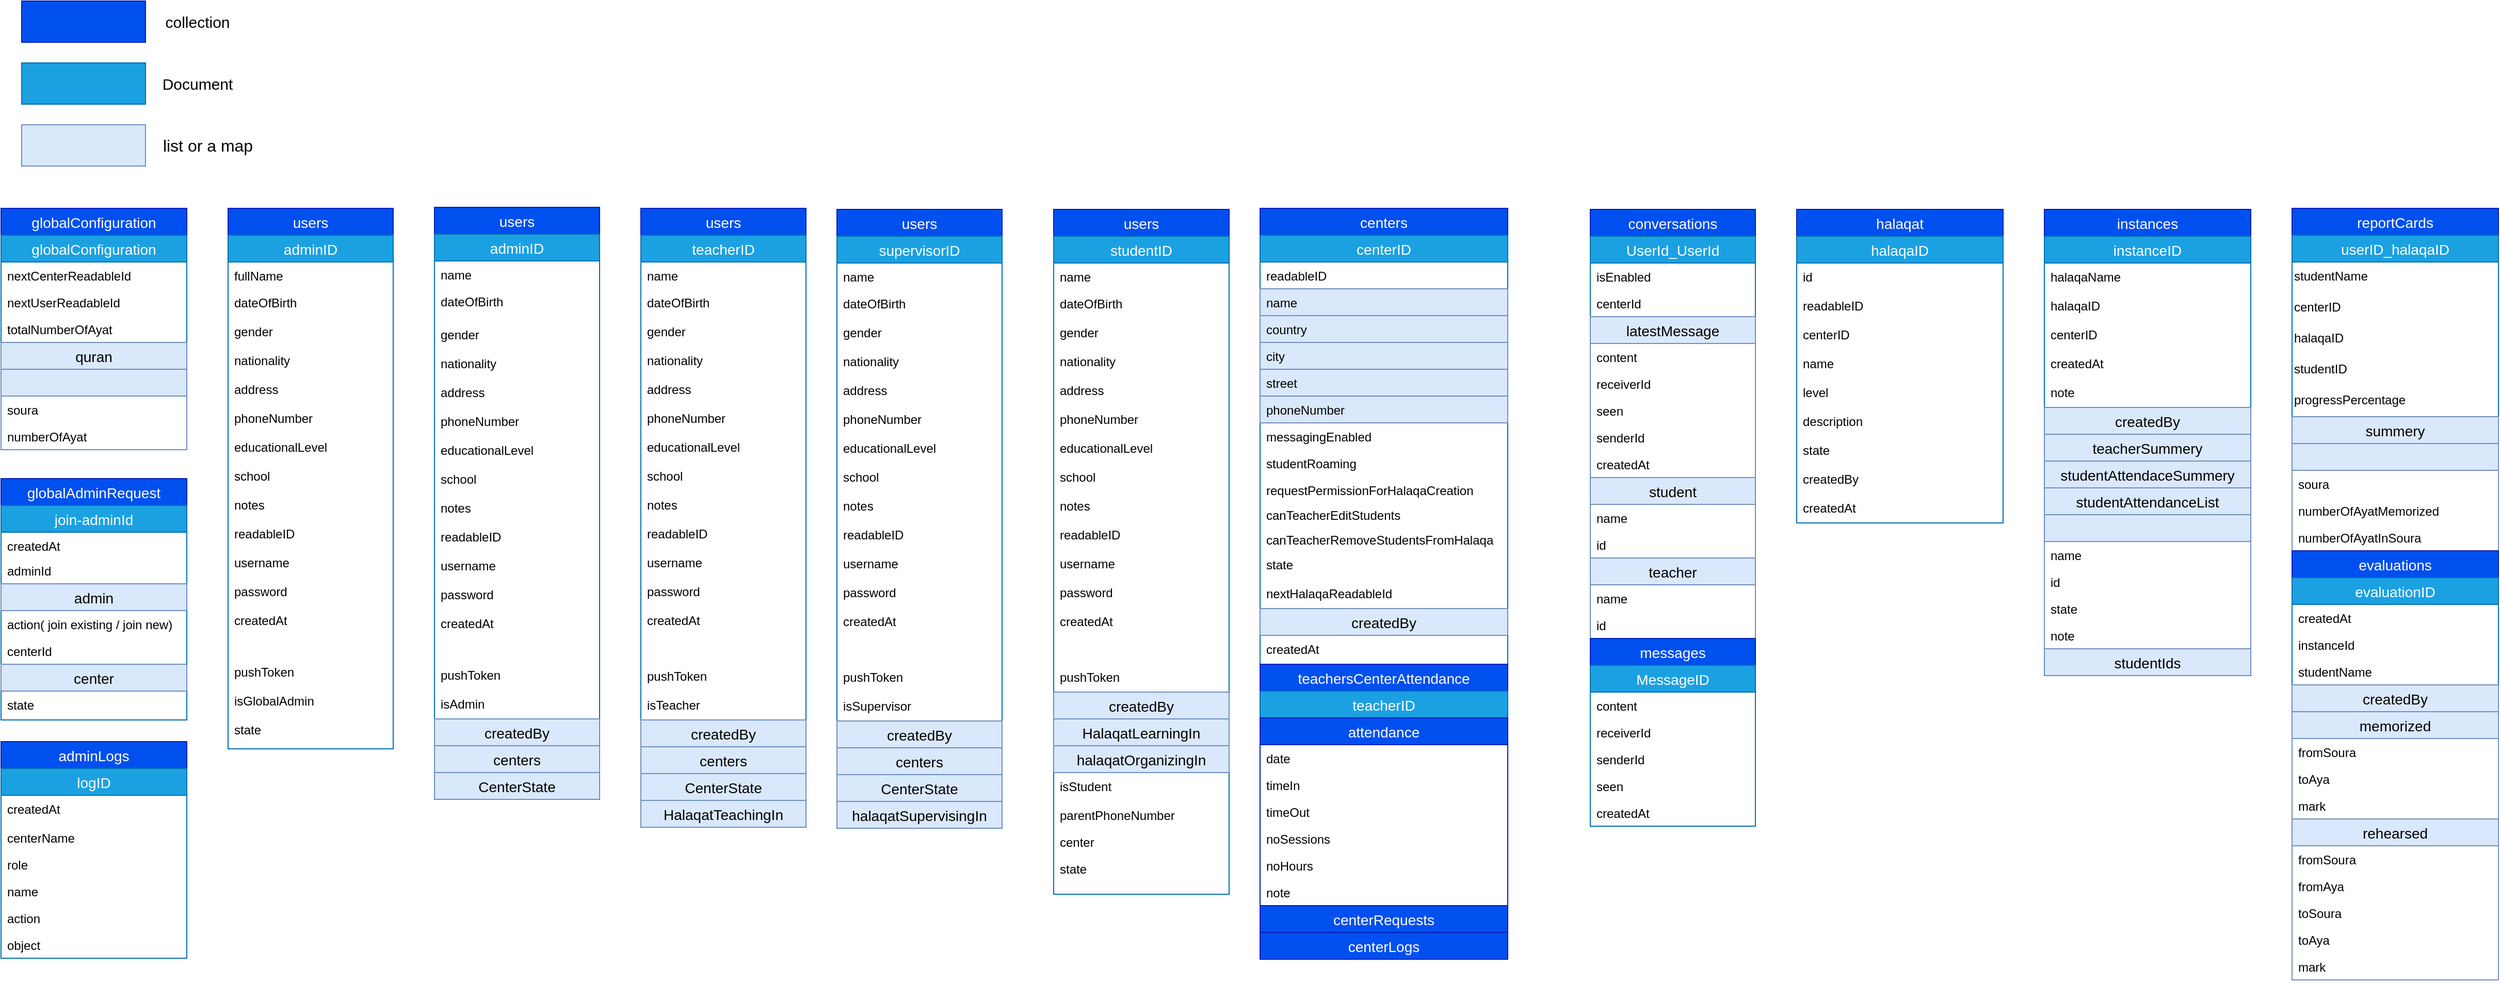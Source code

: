 <mxfile version="14.1.8" type="device" pages="3"><diagram id="HL6qo1fnRyxHHHqhgoV5" name="Page-1"><mxGraphModel dx="1205" dy="696" grid="1" gridSize="10" guides="1" tooltips="1" connect="1" arrows="0" fold="1" page="1" pageScale="1" pageWidth="2300" pageHeight="1500" math="0" shadow="0"><root><mxCell id="0"/><mxCell id="1" parent="0"/><mxCell id="GObQBUlQamCFYtyt4o7V-3" value="globalConfiguration" style="swimlane;fontStyle=0;childLayout=stackLayout;horizontal=1;startSize=26;horizontalStack=0;resizeParent=1;resizeParentMax=0;resizeLast=0;collapsible=1;marginBottom=0;align=center;fontSize=14;fillColor=#0050ef;strokeColor=#001DBC;fontColor=#ffffff;" parent="1" vertex="1"><mxGeometry x="20" y="201" width="180" height="234" as="geometry"/></mxCell><mxCell id="GObQBUlQamCFYtyt4o7V-5" value="globalConfiguration" style="swimlane;fontStyle=0;childLayout=stackLayout;horizontal=1;startSize=26;horizontalStack=0;resizeParent=1;resizeParentMax=0;resizeLast=0;collapsible=1;marginBottom=0;align=center;fontSize=14;fillColor=#1ba1e2;strokeColor=#006EAF;fontColor=#ffffff;" parent="GObQBUlQamCFYtyt4o7V-3" vertex="1"><mxGeometry y="26" width="180" height="208" as="geometry"/></mxCell><mxCell id="GObQBUlQamCFYtyt4o7V-4" value="nextCenterReadableId" style="text;strokeColor=none;fillColor=none;spacingLeft=4;spacingRight=4;overflow=hidden;rotatable=0;points=[[0,0.5],[1,0.5]];portConstraint=eastwest;fontSize=12;" parent="GObQBUlQamCFYtyt4o7V-5" vertex="1"><mxGeometry y="26" width="180" height="26" as="geometry"/></mxCell><mxCell id="BmjHoAAw6wBP9Qq3Gwgb-2" value="nextUserReadableId" style="text;strokeColor=none;fillColor=none;spacingLeft=4;spacingRight=4;overflow=hidden;rotatable=0;points=[[0,0.5],[1,0.5]];portConstraint=eastwest;fontSize=12;" parent="GObQBUlQamCFYtyt4o7V-5" vertex="1"><mxGeometry y="52" width="180" height="26" as="geometry"/></mxCell><mxCell id="Bh0gC_oP-Mdxh0Ygha5O-165" value="totalNumberOfAyat" style="text;strokeColor=none;fillColor=none;spacingLeft=4;spacingRight=4;overflow=hidden;rotatable=0;points=[[0,0.5],[1,0.5]];portConstraint=eastwest;fontSize=12;" parent="GObQBUlQamCFYtyt4o7V-5" vertex="1"><mxGeometry y="78" width="180" height="26" as="geometry"/></mxCell><mxCell id="Bh0gC_oP-Mdxh0Ygha5O-127" value="quran" style="swimlane;fontStyle=0;childLayout=stackLayout;horizontal=1;startSize=26;horizontalStack=0;resizeParent=1;resizeParentMax=0;resizeLast=0;collapsible=1;marginBottom=0;align=center;fontSize=14;fillColor=#dae8fc;strokeColor=#6c8ebf;" parent="GObQBUlQamCFYtyt4o7V-5" vertex="1"><mxGeometry y="104" width="180" height="104" as="geometry"><mxRectangle y="78" width="160" height="26" as="alternateBounds"/></mxGeometry></mxCell><mxCell id="Bh0gC_oP-Mdxh0Ygha5O-128" value="" style="swimlane;fontStyle=0;childLayout=stackLayout;horizontal=1;startSize=26;horizontalStack=0;resizeParent=1;resizeParentMax=0;resizeLast=0;collapsible=1;marginBottom=0;align=center;fontSize=14;fillColor=#dae8fc;strokeColor=#6c8ebf;" parent="Bh0gC_oP-Mdxh0Ygha5O-127" vertex="1"><mxGeometry y="26" width="180" height="78" as="geometry"/></mxCell><mxCell id="Bh0gC_oP-Mdxh0Ygha5O-129" value="soura" style="text;strokeColor=none;fillColor=none;spacingLeft=4;spacingRight=4;overflow=hidden;rotatable=0;points=[[0,0.5],[1,0.5]];portConstraint=eastwest;fontSize=12;" parent="Bh0gC_oP-Mdxh0Ygha5O-128" vertex="1"><mxGeometry y="26" width="180" height="26" as="geometry"/></mxCell><mxCell id="Bh0gC_oP-Mdxh0Ygha5O-130" value="numberOfAyat" style="text;strokeColor=none;fillColor=none;spacingLeft=4;spacingRight=4;overflow=hidden;rotatable=0;points=[[0,0.5],[1,0.5]];portConstraint=eastwest;fontSize=12;" parent="Bh0gC_oP-Mdxh0Ygha5O-128" vertex="1"><mxGeometry y="52" width="180" height="26" as="geometry"/></mxCell><mxCell id="wuHIiAoxeejGOLsDScVR-72" value="users" style="swimlane;fontStyle=0;childLayout=stackLayout;horizontal=1;startSize=26;horizontalStack=0;resizeParent=1;resizeParentMax=0;resizeLast=0;collapsible=1;marginBottom=0;align=center;fontSize=14;fillColor=#0050ef;strokeColor=#001DBC;fontColor=#ffffff;" parent="1" vertex="1"><mxGeometry x="240" y="201" width="160" height="524" as="geometry"/></mxCell><mxCell id="wuHIiAoxeejGOLsDScVR-76" value="adminID" style="swimlane;fontStyle=0;childLayout=stackLayout;horizontal=1;startSize=26;horizontalStack=0;resizeParent=1;resizeParentMax=0;resizeLast=0;collapsible=1;marginBottom=0;align=center;fontSize=14;fillColor=#1ba1e2;strokeColor=#006EAF;fontColor=#ffffff;" parent="wuHIiAoxeejGOLsDScVR-72" vertex="1"><mxGeometry y="26" width="160" height="498" as="geometry"/></mxCell><mxCell id="wuHIiAoxeejGOLsDScVR-77" value="fullName" style="text;strokeColor=none;fillColor=none;spacingLeft=4;spacingRight=4;overflow=hidden;rotatable=0;points=[[0,0.5],[1,0.5]];portConstraint=eastwest;fontSize=12;" parent="wuHIiAoxeejGOLsDScVR-76" vertex="1"><mxGeometry y="26" width="160" height="26" as="geometry"/></mxCell><mxCell id="wuHIiAoxeejGOLsDScVR-78" value="dateOfBirth" style="text;strokeColor=none;fillColor=none;spacingLeft=4;spacingRight=4;overflow=hidden;rotatable=0;points=[[0,0.5],[1,0.5]];portConstraint=eastwest;fontSize=12;" parent="wuHIiAoxeejGOLsDScVR-76" vertex="1"><mxGeometry y="52" width="160" height="28" as="geometry"/></mxCell><mxCell id="wuHIiAoxeejGOLsDScVR-79" value="gender" style="text;strokeColor=none;fillColor=none;spacingLeft=4;spacingRight=4;overflow=hidden;rotatable=0;points=[[0,0.5],[1,0.5]];portConstraint=eastwest;fontSize=12;" parent="wuHIiAoxeejGOLsDScVR-76" vertex="1"><mxGeometry y="80" width="160" height="28" as="geometry"/></mxCell><mxCell id="wuHIiAoxeejGOLsDScVR-80" value="nationality" style="text;strokeColor=none;fillColor=none;spacingLeft=4;spacingRight=4;overflow=hidden;rotatable=0;points=[[0,0.5],[1,0.5]];portConstraint=eastwest;fontSize=12;" parent="wuHIiAoxeejGOLsDScVR-76" vertex="1"><mxGeometry y="108" width="160" height="28" as="geometry"/></mxCell><mxCell id="wuHIiAoxeejGOLsDScVR-81" value="address" style="text;strokeColor=none;fillColor=none;spacingLeft=4;spacingRight=4;overflow=hidden;rotatable=0;points=[[0,0.5],[1,0.5]];portConstraint=eastwest;fontSize=12;" parent="wuHIiAoxeejGOLsDScVR-76" vertex="1"><mxGeometry y="136" width="160" height="28" as="geometry"/></mxCell><mxCell id="wuHIiAoxeejGOLsDScVR-82" value="phoneNumber" style="text;strokeColor=none;fillColor=none;spacingLeft=4;spacingRight=4;overflow=hidden;rotatable=0;points=[[0,0.5],[1,0.5]];portConstraint=eastwest;fontSize=12;" parent="wuHIiAoxeejGOLsDScVR-76" vertex="1"><mxGeometry y="164" width="160" height="28" as="geometry"/></mxCell><mxCell id="wuHIiAoxeejGOLsDScVR-83" value="educationalLevel" style="text;strokeColor=none;fillColor=none;spacingLeft=4;spacingRight=4;overflow=hidden;rotatable=0;points=[[0,0.5],[1,0.5]];portConstraint=eastwest;fontSize=12;" parent="wuHIiAoxeejGOLsDScVR-76" vertex="1"><mxGeometry y="192" width="160" height="28" as="geometry"/></mxCell><mxCell id="wuHIiAoxeejGOLsDScVR-84" value="school" style="text;strokeColor=none;fillColor=none;spacingLeft=4;spacingRight=4;overflow=hidden;rotatable=0;points=[[0,0.5],[1,0.5]];portConstraint=eastwest;fontSize=12;" parent="wuHIiAoxeejGOLsDScVR-76" vertex="1"><mxGeometry y="220" width="160" height="28" as="geometry"/></mxCell><mxCell id="wuHIiAoxeejGOLsDScVR-85" value="notes" style="text;strokeColor=none;fillColor=none;spacingLeft=4;spacingRight=4;overflow=hidden;rotatable=0;points=[[0,0.5],[1,0.5]];portConstraint=eastwest;fontSize=12;" parent="wuHIiAoxeejGOLsDScVR-76" vertex="1"><mxGeometry y="248" width="160" height="28" as="geometry"/></mxCell><mxCell id="FjtfJeFItl7CtAL1f_V2-1" value="readableID" style="text;strokeColor=none;fillColor=none;spacingLeft=4;spacingRight=4;overflow=hidden;rotatable=0;points=[[0,0.5],[1,0.5]];portConstraint=eastwest;fontSize=12;" parent="wuHIiAoxeejGOLsDScVR-76" vertex="1"><mxGeometry y="276" width="160" height="28" as="geometry"/></mxCell><mxCell id="q-6qQTAGQ08eEaJ00mHL-4" value="username" style="text;strokeColor=none;fillColor=none;spacingLeft=4;spacingRight=4;overflow=hidden;rotatable=0;points=[[0,0.5],[1,0.5]];portConstraint=eastwest;fontSize=12;" parent="wuHIiAoxeejGOLsDScVR-76" vertex="1"><mxGeometry y="304" width="160" height="28" as="geometry"/></mxCell><mxCell id="q-6qQTAGQ08eEaJ00mHL-5" value="password" style="text;strokeColor=none;fillColor=none;spacingLeft=4;spacingRight=4;overflow=hidden;rotatable=0;points=[[0,0.5],[1,0.5]];portConstraint=eastwest;fontSize=12;" parent="wuHIiAoxeejGOLsDScVR-76" vertex="1"><mxGeometry y="332" width="160" height="28" as="geometry"/></mxCell><mxCell id="FjtfJeFItl7CtAL1f_V2-3" value="createdAt" style="text;strokeColor=none;fillColor=none;spacingLeft=4;spacingRight=4;overflow=hidden;rotatable=0;points=[[0,0.5],[1,0.5]];portConstraint=eastwest;fontSize=12;" parent="wuHIiAoxeejGOLsDScVR-76" vertex="1"><mxGeometry y="360" width="160" height="50" as="geometry"/></mxCell><mxCell id="PuUXiCS6OsyYkjZsYGb_-28" value="pushToken&#10;" style="text;strokeColor=none;fillColor=none;spacingLeft=4;spacingRight=4;overflow=hidden;rotatable=0;points=[[0,0.5],[1,0.5]];portConstraint=eastwest;fontSize=12;" vertex="1" parent="wuHIiAoxeejGOLsDScVR-76"><mxGeometry y="410" width="160" height="28" as="geometry"/></mxCell><mxCell id="FjtfJeFItl7CtAL1f_V2-14" value="isGlobalAdmin" style="text;strokeColor=none;fillColor=none;spacingLeft=4;spacingRight=4;overflow=hidden;rotatable=0;points=[[0,0.5],[1,0.5]];portConstraint=eastwest;fontSize=12;" parent="wuHIiAoxeejGOLsDScVR-76" vertex="1"><mxGeometry y="438" width="160" height="28" as="geometry"/></mxCell><mxCell id="U3ZuWwA4i3zSCo1jNlf0-1" value="state" style="text;strokeColor=none;fillColor=none;spacingLeft=4;spacingRight=4;overflow=hidden;rotatable=0;points=[[0,0.5],[1,0.5]];portConstraint=eastwest;fontSize=12;" parent="wuHIiAoxeejGOLsDScVR-76" vertex="1"><mxGeometry y="466" width="160" height="32" as="geometry"/></mxCell><mxCell id="wuHIiAoxeejGOLsDScVR-9" value="users" style="swimlane;fontStyle=0;childLayout=stackLayout;horizontal=1;startSize=26;horizontalStack=0;resizeParent=1;resizeParentMax=0;resizeLast=0;collapsible=1;marginBottom=0;align=center;fontSize=14;fillColor=#0050ef;strokeColor=#001DBC;fontColor=#ffffff;" parent="1" vertex="1"><mxGeometry x="440" y="200" width="160" height="574" as="geometry"/></mxCell><mxCell id="wuHIiAoxeejGOLsDScVR-37" value="adminID" style="swimlane;fontStyle=0;childLayout=stackLayout;horizontal=1;startSize=26;horizontalStack=0;resizeParent=1;resizeParentMax=0;resizeLast=0;collapsible=1;marginBottom=0;align=center;fontSize=14;fillColor=#1ba1e2;strokeColor=#006EAF;fontColor=#ffffff;" parent="wuHIiAoxeejGOLsDScVR-9" vertex="1"><mxGeometry y="26" width="160" height="548" as="geometry"/></mxCell><mxCell id="wuHIiAoxeejGOLsDScVR-38" value="name" style="text;strokeColor=none;fillColor=none;spacingLeft=4;spacingRight=4;overflow=hidden;rotatable=0;points=[[0,0.5],[1,0.5]];portConstraint=eastwest;fontSize=12;" parent="wuHIiAoxeejGOLsDScVR-37" vertex="1"><mxGeometry y="26" width="160" height="26" as="geometry"/></mxCell><mxCell id="wuHIiAoxeejGOLsDScVR-39" value="dateOfBirth" style="text;strokeColor=none;fillColor=none;spacingLeft=4;spacingRight=4;overflow=hidden;rotatable=0;points=[[0,0.5],[1,0.5]];portConstraint=eastwest;fontSize=12;" parent="wuHIiAoxeejGOLsDScVR-37" vertex="1"><mxGeometry y="52" width="160" height="32" as="geometry"/></mxCell><mxCell id="wuHIiAoxeejGOLsDScVR-40" value="gender" style="text;strokeColor=none;fillColor=none;spacingLeft=4;spacingRight=4;overflow=hidden;rotatable=0;points=[[0,0.5],[1,0.5]];portConstraint=eastwest;fontSize=12;" parent="wuHIiAoxeejGOLsDScVR-37" vertex="1"><mxGeometry y="84" width="160" height="28" as="geometry"/></mxCell><mxCell id="wuHIiAoxeejGOLsDScVR-41" value="nationality" style="text;strokeColor=none;fillColor=none;spacingLeft=4;spacingRight=4;overflow=hidden;rotatable=0;points=[[0,0.5],[1,0.5]];portConstraint=eastwest;fontSize=12;" parent="wuHIiAoxeejGOLsDScVR-37" vertex="1"><mxGeometry y="112" width="160" height="28" as="geometry"/></mxCell><mxCell id="wuHIiAoxeejGOLsDScVR-42" value="address" style="text;strokeColor=none;fillColor=none;spacingLeft=4;spacingRight=4;overflow=hidden;rotatable=0;points=[[0,0.5],[1,0.5]];portConstraint=eastwest;fontSize=12;" parent="wuHIiAoxeejGOLsDScVR-37" vertex="1"><mxGeometry y="140" width="160" height="28" as="geometry"/></mxCell><mxCell id="wuHIiAoxeejGOLsDScVR-43" value="phoneNumber" style="text;strokeColor=none;fillColor=none;spacingLeft=4;spacingRight=4;overflow=hidden;rotatable=0;points=[[0,0.5],[1,0.5]];portConstraint=eastwest;fontSize=12;" parent="wuHIiAoxeejGOLsDScVR-37" vertex="1"><mxGeometry y="168" width="160" height="28" as="geometry"/></mxCell><mxCell id="wuHIiAoxeejGOLsDScVR-44" value="educationalLevel" style="text;strokeColor=none;fillColor=none;spacingLeft=4;spacingRight=4;overflow=hidden;rotatable=0;points=[[0,0.5],[1,0.5]];portConstraint=eastwest;fontSize=12;" parent="wuHIiAoxeejGOLsDScVR-37" vertex="1"><mxGeometry y="196" width="160" height="28" as="geometry"/></mxCell><mxCell id="wuHIiAoxeejGOLsDScVR-45" value="school" style="text;strokeColor=none;fillColor=none;spacingLeft=4;spacingRight=4;overflow=hidden;rotatable=0;points=[[0,0.5],[1,0.5]];portConstraint=eastwest;fontSize=12;" parent="wuHIiAoxeejGOLsDScVR-37" vertex="1"><mxGeometry y="224" width="160" height="28" as="geometry"/></mxCell><mxCell id="Bh0gC_oP-Mdxh0Ygha5O-63" value="notes" style="text;strokeColor=none;fillColor=none;spacingLeft=4;spacingRight=4;overflow=hidden;rotatable=0;points=[[0,0.5],[1,0.5]];portConstraint=eastwest;fontSize=12;" parent="wuHIiAoxeejGOLsDScVR-37" vertex="1"><mxGeometry y="252" width="160" height="28" as="geometry"/></mxCell><mxCell id="Bh0gC_oP-Mdxh0Ygha5O-65" value="readableID" style="text;strokeColor=none;fillColor=none;spacingLeft=4;spacingRight=4;overflow=hidden;rotatable=0;points=[[0,0.5],[1,0.5]];portConstraint=eastwest;fontSize=12;" parent="wuHIiAoxeejGOLsDScVR-37" vertex="1"><mxGeometry y="280" width="160" height="28" as="geometry"/></mxCell><mxCell id="ekqDs6iLwmWhvlLrsVzA-2" value="username" style="text;strokeColor=none;fillColor=none;spacingLeft=4;spacingRight=4;overflow=hidden;rotatable=0;points=[[0,0.5],[1,0.5]];portConstraint=eastwest;fontSize=12;" parent="wuHIiAoxeejGOLsDScVR-37" vertex="1"><mxGeometry y="308" width="160" height="28" as="geometry"/></mxCell><mxCell id="q-6qQTAGQ08eEaJ00mHL-1" value="password" style="text;strokeColor=none;fillColor=none;spacingLeft=4;spacingRight=4;overflow=hidden;rotatable=0;points=[[0,0.5],[1,0.5]];portConstraint=eastwest;fontSize=12;" parent="wuHIiAoxeejGOLsDScVR-37" vertex="1"><mxGeometry y="336" width="160" height="28" as="geometry"/></mxCell><mxCell id="DpSsibqHOXruqQuifiiZ-80" value="createdAt" style="text;strokeColor=none;fillColor=none;spacingLeft=4;spacingRight=4;overflow=hidden;rotatable=0;points=[[0,0.5],[1,0.5]];portConstraint=eastwest;fontSize=12;" parent="wuHIiAoxeejGOLsDScVR-37" vertex="1"><mxGeometry y="364" width="160" height="50" as="geometry"/></mxCell><mxCell id="jQvy5u0VQ0aNstdOIdUu-3" value="pushToken&#10;" style="text;strokeColor=none;fillColor=none;spacingLeft=4;spacingRight=4;overflow=hidden;rotatable=0;points=[[0,0.5],[1,0.5]];portConstraint=eastwest;fontSize=12;" parent="wuHIiAoxeejGOLsDScVR-37" vertex="1"><mxGeometry y="414" width="160" height="28" as="geometry"/></mxCell><mxCell id="PuUXiCS6OsyYkjZsYGb_-29" value="isAdmin" style="text;strokeColor=none;fillColor=none;spacingLeft=4;spacingRight=4;overflow=hidden;rotatable=0;points=[[0,0.5],[1,0.5]];portConstraint=eastwest;fontSize=12;" vertex="1" parent="wuHIiAoxeejGOLsDScVR-37"><mxGeometry y="442" width="160" height="28" as="geometry"/></mxCell><mxCell id="Ef0E8rdn_pYnIuoY8xBK-4" value="createdBy" style="swimlane;fontStyle=0;childLayout=stackLayout;horizontal=1;startSize=26;horizontalStack=0;resizeParent=1;resizeParentMax=0;resizeLast=0;collapsible=1;marginBottom=0;align=center;fontSize=14;fillColor=#dae8fc;strokeColor=#6c8ebf;" parent="wuHIiAoxeejGOLsDScVR-37" vertex="1" collapsed="1"><mxGeometry y="470" width="160" height="26" as="geometry"><mxRectangle y="470" width="160" height="78" as="alternateBounds"/></mxGeometry></mxCell><mxCell id="Ef0E8rdn_pYnIuoY8xBK-5" value="name" style="text;spacingLeft=4;spacingRight=4;overflow=hidden;rotatable=0;points=[[0,0.5],[1,0.5]];portConstraint=eastwest;fontSize=12;" parent="Ef0E8rdn_pYnIuoY8xBK-4" vertex="1"><mxGeometry y="26" width="160" height="26" as="geometry"/></mxCell><mxCell id="Ef0E8rdn_pYnIuoY8xBK-6" value="id" style="text;strokeColor=none;fillColor=none;spacingLeft=4;spacingRight=4;overflow=hidden;rotatable=0;points=[[0,0.5],[1,0.5]];portConstraint=eastwest;fontSize=12;" parent="Ef0E8rdn_pYnIuoY8xBK-4" vertex="1"><mxGeometry y="52" width="160" height="26" as="geometry"/></mxCell><mxCell id="Bh0gC_oP-Mdxh0Ygha5O-59" value="centers" style="swimlane;fontStyle=0;childLayout=stackLayout;horizontal=1;startSize=26;horizontalStack=0;resizeParent=1;resizeParentMax=0;resizeLast=0;collapsible=1;marginBottom=0;align=center;fontSize=14;fillColor=#dae8fc;strokeColor=#6c8ebf;" parent="wuHIiAoxeejGOLsDScVR-37" vertex="1" collapsed="1"><mxGeometry y="496" width="160" height="26" as="geometry"><mxRectangle y="520" width="160" height="52" as="alternateBounds"/></mxGeometry></mxCell><mxCell id="Bh0gC_oP-Mdxh0Ygha5O-60" value="centerID" style="text;strokeColor=none;fillColor=none;spacingLeft=4;spacingRight=4;overflow=hidden;rotatable=0;points=[[0,0.5],[1,0.5]];portConstraint=eastwest;fontSize=12;" parent="Bh0gC_oP-Mdxh0Ygha5O-59" vertex="1"><mxGeometry y="26" width="160" height="26" as="geometry"/></mxCell><mxCell id="Ef0E8rdn_pYnIuoY8xBK-14" value="CenterState" style="swimlane;fontStyle=0;childLayout=stackLayout;horizontal=1;startSize=26;horizontalStack=0;resizeParent=1;resizeParentMax=0;resizeLast=0;collapsible=1;marginBottom=0;align=center;fontSize=14;fillColor=#dae8fc;strokeColor=#6c8ebf;" parent="wuHIiAoxeejGOLsDScVR-37" vertex="1" collapsed="1"><mxGeometry y="522" width="160" height="26" as="geometry"><mxRectangle y="572" width="160" height="78" as="alternateBounds"/></mxGeometry></mxCell><mxCell id="Ef0E8rdn_pYnIuoY8xBK-15" value="centerReadableId" style="text;strokeColor=none;fillColor=none;spacingLeft=4;spacingRight=4;overflow=hidden;rotatable=0;points=[[0,0.5],[1,0.5]];portConstraint=eastwest;fontSize=12;" parent="Ef0E8rdn_pYnIuoY8xBK-14" vertex="1"><mxGeometry y="26" width="160" height="26" as="geometry"/></mxCell><mxCell id="Ef0E8rdn_pYnIuoY8xBK-16" value="state" style="text;strokeColor=none;fillColor=none;spacingLeft=4;spacingRight=4;overflow=hidden;rotatable=0;points=[[0,0.5],[1,0.5]];portConstraint=eastwest;fontSize=12;" parent="Ef0E8rdn_pYnIuoY8xBK-14" vertex="1"><mxGeometry y="52" width="160" height="26" as="geometry"/></mxCell><mxCell id="wuHIiAoxeejGOLsDScVR-1" value="users" style="swimlane;fontStyle=0;childLayout=stackLayout;horizontal=1;startSize=26;horizontalStack=0;resizeParent=1;resizeParentMax=0;resizeLast=0;collapsible=1;marginBottom=0;align=center;fontSize=14;fillColor=#0050ef;strokeColor=#001DBC;fontColor=#ffffff;" parent="1" vertex="1"><mxGeometry x="640" y="201" width="160" height="600" as="geometry"/></mxCell><mxCell id="wuHIiAoxeejGOLsDScVR-21" value="teacherID" style="swimlane;fontStyle=0;childLayout=stackLayout;horizontal=1;startSize=26;horizontalStack=0;resizeParent=1;resizeParentMax=0;resizeLast=0;collapsible=1;marginBottom=0;align=center;fontSize=14;fillColor=#1ba1e2;strokeColor=#006EAF;fontColor=#ffffff;" parent="wuHIiAoxeejGOLsDScVR-1" vertex="1"><mxGeometry y="26" width="160" height="574" as="geometry"/></mxCell><mxCell id="wuHIiAoxeejGOLsDScVR-22" value="name" style="text;spacingLeft=4;spacingRight=4;overflow=hidden;rotatable=0;points=[[0,0.5],[1,0.5]];portConstraint=eastwest;fontSize=12;" parent="wuHIiAoxeejGOLsDScVR-21" vertex="1"><mxGeometry y="26" width="160" height="26" as="geometry"/></mxCell><mxCell id="wuHIiAoxeejGOLsDScVR-23" value="dateOfBirth" style="text;strokeColor=none;fillColor=none;spacingLeft=4;spacingRight=4;overflow=hidden;rotatable=0;points=[[0,0.5],[1,0.5]];portConstraint=eastwest;fontSize=12;" parent="wuHIiAoxeejGOLsDScVR-21" vertex="1"><mxGeometry y="52" width="160" height="28" as="geometry"/></mxCell><mxCell id="wuHIiAoxeejGOLsDScVR-25" value="gender" style="text;strokeColor=none;fillColor=none;spacingLeft=4;spacingRight=4;overflow=hidden;rotatable=0;points=[[0,0.5],[1,0.5]];portConstraint=eastwest;fontSize=12;" parent="wuHIiAoxeejGOLsDScVR-21" vertex="1"><mxGeometry y="80" width="160" height="28" as="geometry"/></mxCell><mxCell id="wuHIiAoxeejGOLsDScVR-26" value="nationality" style="text;strokeColor=none;fillColor=none;spacingLeft=4;spacingRight=4;overflow=hidden;rotatable=0;points=[[0,0.5],[1,0.5]];portConstraint=eastwest;fontSize=12;" parent="wuHIiAoxeejGOLsDScVR-21" vertex="1"><mxGeometry y="108" width="160" height="28" as="geometry"/></mxCell><mxCell id="wuHIiAoxeejGOLsDScVR-27" value="address" style="text;strokeColor=none;fillColor=none;spacingLeft=4;spacingRight=4;overflow=hidden;rotatable=0;points=[[0,0.5],[1,0.5]];portConstraint=eastwest;fontSize=12;" parent="wuHIiAoxeejGOLsDScVR-21" vertex="1"><mxGeometry y="136" width="160" height="28" as="geometry"/></mxCell><mxCell id="wuHIiAoxeejGOLsDScVR-28" value="phoneNumber" style="text;strokeColor=none;fillColor=none;spacingLeft=4;spacingRight=4;overflow=hidden;rotatable=0;points=[[0,0.5],[1,0.5]];portConstraint=eastwest;fontSize=12;" parent="wuHIiAoxeejGOLsDScVR-21" vertex="1"><mxGeometry y="164" width="160" height="28" as="geometry"/></mxCell><mxCell id="wuHIiAoxeejGOLsDScVR-30" value="educationalLevel" style="text;strokeColor=none;fillColor=none;spacingLeft=4;spacingRight=4;overflow=hidden;rotatable=0;points=[[0,0.5],[1,0.5]];portConstraint=eastwest;fontSize=12;" parent="wuHIiAoxeejGOLsDScVR-21" vertex="1"><mxGeometry y="192" width="160" height="28" as="geometry"/></mxCell><mxCell id="wuHIiAoxeejGOLsDScVR-31" value="school" style="text;strokeColor=none;fillColor=none;spacingLeft=4;spacingRight=4;overflow=hidden;rotatable=0;points=[[0,0.5],[1,0.5]];portConstraint=eastwest;fontSize=12;" parent="wuHIiAoxeejGOLsDScVR-21" vertex="1"><mxGeometry y="220" width="160" height="28" as="geometry"/></mxCell><mxCell id="wuHIiAoxeejGOLsDScVR-32" value="notes" style="text;strokeColor=none;fillColor=none;spacingLeft=4;spacingRight=4;overflow=hidden;rotatable=0;points=[[0,0.5],[1,0.5]];portConstraint=eastwest;fontSize=12;" parent="wuHIiAoxeejGOLsDScVR-21" vertex="1"><mxGeometry y="248" width="160" height="28" as="geometry"/></mxCell><mxCell id="Bh0gC_oP-Mdxh0Ygha5O-2" value="readableID" style="text;strokeColor=none;fillColor=none;spacingLeft=4;spacingRight=4;overflow=hidden;rotatable=0;points=[[0,0.5],[1,0.5]];portConstraint=eastwest;fontSize=12;" parent="wuHIiAoxeejGOLsDScVR-21" vertex="1"><mxGeometry y="276" width="160" height="28" as="geometry"/></mxCell><mxCell id="ekqDs6iLwmWhvlLrsVzA-4" value="username" style="text;strokeColor=none;fillColor=none;spacingLeft=4;spacingRight=4;overflow=hidden;rotatable=0;points=[[0,0.5],[1,0.5]];portConstraint=eastwest;fontSize=12;" parent="wuHIiAoxeejGOLsDScVR-21" vertex="1"><mxGeometry y="304" width="160" height="28" as="geometry"/></mxCell><mxCell id="q-6qQTAGQ08eEaJ00mHL-2" value="password" style="text;strokeColor=none;fillColor=none;spacingLeft=4;spacingRight=4;overflow=hidden;rotatable=0;points=[[0,0.5],[1,0.5]];portConstraint=eastwest;fontSize=12;" parent="wuHIiAoxeejGOLsDScVR-21" vertex="1"><mxGeometry y="332" width="160" height="28" as="geometry"/></mxCell><mxCell id="DpSsibqHOXruqQuifiiZ-82" value="createdAt" style="text;strokeColor=none;fillColor=none;spacingLeft=4;spacingRight=4;overflow=hidden;rotatable=0;points=[[0,0.5],[1,0.5]];portConstraint=eastwest;fontSize=12;" parent="wuHIiAoxeejGOLsDScVR-21" vertex="1"><mxGeometry y="360" width="160" height="54" as="geometry"/></mxCell><mxCell id="jQvy5u0VQ0aNstdOIdUu-4" value="pushToken&#10;" style="text;strokeColor=none;fillColor=none;spacingLeft=4;spacingRight=4;overflow=hidden;rotatable=0;points=[[0,0.5],[1,0.5]];portConstraint=eastwest;fontSize=12;" parent="wuHIiAoxeejGOLsDScVR-21" vertex="1"><mxGeometry y="414" width="160" height="28" as="geometry"/></mxCell><mxCell id="PuUXiCS6OsyYkjZsYGb_-30" value="isTeacher" style="text;strokeColor=none;fillColor=none;spacingLeft=4;spacingRight=4;overflow=hidden;rotatable=0;points=[[0,0.5],[1,0.5]];portConstraint=eastwest;fontSize=12;" vertex="1" parent="wuHIiAoxeejGOLsDScVR-21"><mxGeometry y="442" width="160" height="28" as="geometry"/></mxCell><mxCell id="Ef0E8rdn_pYnIuoY8xBK-1" value="createdBy" style="swimlane;fontStyle=0;childLayout=stackLayout;horizontal=1;startSize=26;horizontalStack=0;resizeParent=1;resizeParentMax=0;resizeLast=0;collapsible=1;marginBottom=0;align=center;fontSize=14;fillColor=#dae8fc;strokeColor=#6c8ebf;" parent="wuHIiAoxeejGOLsDScVR-21" vertex="1" collapsed="1"><mxGeometry y="470" width="160" height="26" as="geometry"><mxRectangle y="520" width="160" height="78" as="alternateBounds"/></mxGeometry></mxCell><mxCell id="Ef0E8rdn_pYnIuoY8xBK-2" value="name" style="text;spacingLeft=4;spacingRight=4;overflow=hidden;rotatable=0;points=[[0,0.5],[1,0.5]];portConstraint=eastwest;fontSize=12;" parent="Ef0E8rdn_pYnIuoY8xBK-1" vertex="1"><mxGeometry y="26" width="160" height="26" as="geometry"/></mxCell><mxCell id="Ef0E8rdn_pYnIuoY8xBK-3" value="id" style="text;strokeColor=none;fillColor=none;spacingLeft=4;spacingRight=4;overflow=hidden;rotatable=0;points=[[0,0.5],[1,0.5]];portConstraint=eastwest;fontSize=12;" parent="Ef0E8rdn_pYnIuoY8xBK-1" vertex="1"><mxGeometry y="52" width="160" height="26" as="geometry"/></mxCell><mxCell id="GObQBUlQamCFYtyt4o7V-82" value="centers" style="swimlane;fontStyle=0;childLayout=stackLayout;horizontal=1;startSize=26;horizontalStack=0;resizeParent=1;resizeParentMax=0;resizeLast=0;collapsible=1;marginBottom=0;align=center;fontSize=14;fillColor=#dae8fc;strokeColor=#6c8ebf;" parent="wuHIiAoxeejGOLsDScVR-21" vertex="1" collapsed="1"><mxGeometry y="496" width="160" height="26" as="geometry"><mxRectangle y="492" width="160" height="50" as="alternateBounds"/></mxGeometry></mxCell><mxCell id="GObQBUlQamCFYtyt4o7V-83" value="centerID" style="text;strokeColor=none;fillColor=none;spacingLeft=4;spacingRight=4;overflow=hidden;rotatable=0;points=[[0,0.5],[1,0.5]];portConstraint=eastwest;fontSize=12;" parent="GObQBUlQamCFYtyt4o7V-82" vertex="1"><mxGeometry y="26" width="160" height="24" as="geometry"/></mxCell><mxCell id="Ef0E8rdn_pYnIuoY8xBK-11" value="CenterState" style="swimlane;fontStyle=0;childLayout=stackLayout;horizontal=1;startSize=26;horizontalStack=0;resizeParent=1;resizeParentMax=0;resizeLast=0;collapsible=1;marginBottom=0;align=center;fontSize=14;fillColor=#dae8fc;strokeColor=#6c8ebf;" parent="wuHIiAoxeejGOLsDScVR-21" vertex="1" collapsed="1"><mxGeometry y="522" width="160" height="26" as="geometry"><mxRectangle y="518" width="160" height="78" as="alternateBounds"/></mxGeometry></mxCell><mxCell id="Ef0E8rdn_pYnIuoY8xBK-12" value="centerReadableId" style="text;strokeColor=none;fillColor=none;spacingLeft=4;spacingRight=4;overflow=hidden;rotatable=0;points=[[0,0.5],[1,0.5]];portConstraint=eastwest;fontSize=12;" parent="Ef0E8rdn_pYnIuoY8xBK-11" vertex="1"><mxGeometry y="26" width="160" height="26" as="geometry"/></mxCell><mxCell id="Ef0E8rdn_pYnIuoY8xBK-13" value="state" style="text;strokeColor=none;fillColor=none;spacingLeft=4;spacingRight=4;overflow=hidden;rotatable=0;points=[[0,0.5],[1,0.5]];portConstraint=eastwest;fontSize=12;" parent="Ef0E8rdn_pYnIuoY8xBK-11" vertex="1"><mxGeometry y="52" width="160" height="26" as="geometry"/></mxCell><mxCell id="wuHIiAoxeejGOLsDScVR-66" value="HalaqatTeachingIn" style="swimlane;fontStyle=0;childLayout=stackLayout;horizontal=1;startSize=26;horizontalStack=0;resizeParent=1;resizeParentMax=0;resizeLast=0;collapsible=1;marginBottom=0;align=center;fontSize=14;fillColor=#dae8fc;strokeColor=#6c8ebf;" parent="wuHIiAoxeejGOLsDScVR-21" vertex="1" collapsed="1"><mxGeometry y="548" width="160" height="26" as="geometry"><mxRectangle y="680" width="160" height="78" as="alternateBounds"/></mxGeometry></mxCell><mxCell id="wuHIiAoxeejGOLsDScVR-67" value="halaqaID" style="text;strokeColor=none;fillColor=none;spacingLeft=4;spacingRight=4;overflow=hidden;rotatable=0;points=[[0,0.5],[1,0.5]];portConstraint=eastwest;fontSize=12;" parent="wuHIiAoxeejGOLsDScVR-66" vertex="1"><mxGeometry y="26" width="160" height="26" as="geometry"/></mxCell><mxCell id="GObQBUlQamCFYtyt4o7V-80" value="halaqaID" style="text;strokeColor=none;fillColor=none;spacingLeft=4;spacingRight=4;overflow=hidden;rotatable=0;points=[[0,0.5],[1,0.5]];portConstraint=eastwest;fontSize=12;" parent="wuHIiAoxeejGOLsDScVR-66" vertex="1"><mxGeometry y="52" width="160" height="26" as="geometry"/></mxCell><mxCell id="wuHIiAoxeejGOLsDScVR-5" value="users" style="swimlane;fontStyle=0;childLayout=stackLayout;horizontal=1;startSize=26;horizontalStack=0;resizeParent=1;resizeParentMax=0;resizeLast=0;collapsible=1;marginBottom=0;align=center;fontSize=14;fillColor=#0050ef;strokeColor=#001DBC;fontColor=#ffffff;" parent="1" vertex="1"><mxGeometry x="1040" y="202" width="170" height="664" as="geometry"/></mxCell><mxCell id="wuHIiAoxeejGOLsDScVR-47" value="studentID" style="swimlane;fontStyle=0;childLayout=stackLayout;horizontal=1;startSize=26;horizontalStack=0;resizeParent=1;resizeParentMax=0;resizeLast=0;collapsible=1;marginBottom=0;align=center;fontSize=14;fillColor=#1ba1e2;strokeColor=#006EAF;fontColor=#ffffff;" parent="wuHIiAoxeejGOLsDScVR-5" vertex="1"><mxGeometry y="26" width="170" height="638" as="geometry"/></mxCell><mxCell id="wuHIiAoxeejGOLsDScVR-48" value="name" style="text;strokeColor=none;fillColor=none;spacingLeft=4;spacingRight=4;overflow=hidden;rotatable=0;points=[[0,0.5],[1,0.5]];portConstraint=eastwest;fontSize=12;" parent="wuHIiAoxeejGOLsDScVR-47" vertex="1"><mxGeometry y="26" width="170" height="26" as="geometry"/></mxCell><mxCell id="wuHIiAoxeejGOLsDScVR-49" value="dateOfBirth" style="text;strokeColor=none;fillColor=none;spacingLeft=4;spacingRight=4;overflow=hidden;rotatable=0;points=[[0,0.5],[1,0.5]];portConstraint=eastwest;fontSize=12;" parent="wuHIiAoxeejGOLsDScVR-47" vertex="1"><mxGeometry y="52" width="170" height="28" as="geometry"/></mxCell><mxCell id="wuHIiAoxeejGOLsDScVR-50" value="gender" style="text;strokeColor=none;fillColor=none;spacingLeft=4;spacingRight=4;overflow=hidden;rotatable=0;points=[[0,0.5],[1,0.5]];portConstraint=eastwest;fontSize=12;" parent="wuHIiAoxeejGOLsDScVR-47" vertex="1"><mxGeometry y="80" width="170" height="28" as="geometry"/></mxCell><mxCell id="wuHIiAoxeejGOLsDScVR-51" value="nationality" style="text;strokeColor=none;fillColor=none;spacingLeft=4;spacingRight=4;overflow=hidden;rotatable=0;points=[[0,0.5],[1,0.5]];portConstraint=eastwest;fontSize=12;" parent="wuHIiAoxeejGOLsDScVR-47" vertex="1"><mxGeometry y="108" width="170" height="28" as="geometry"/></mxCell><mxCell id="wuHIiAoxeejGOLsDScVR-52" value="address" style="text;strokeColor=none;fillColor=none;spacingLeft=4;spacingRight=4;overflow=hidden;rotatable=0;points=[[0,0.5],[1,0.5]];portConstraint=eastwest;fontSize=12;" parent="wuHIiAoxeejGOLsDScVR-47" vertex="1"><mxGeometry y="136" width="170" height="28" as="geometry"/></mxCell><mxCell id="wuHIiAoxeejGOLsDScVR-53" value="phoneNumber" style="text;strokeColor=none;fillColor=none;spacingLeft=4;spacingRight=4;overflow=hidden;rotatable=0;points=[[0,0.5],[1,0.5]];portConstraint=eastwest;fontSize=12;" parent="wuHIiAoxeejGOLsDScVR-47" vertex="1"><mxGeometry y="164" width="170" height="28" as="geometry"/></mxCell><mxCell id="wuHIiAoxeejGOLsDScVR-54" value="educationalLevel" style="text;strokeColor=none;fillColor=none;spacingLeft=4;spacingRight=4;overflow=hidden;rotatable=0;points=[[0,0.5],[1,0.5]];portConstraint=eastwest;fontSize=12;" parent="wuHIiAoxeejGOLsDScVR-47" vertex="1"><mxGeometry y="192" width="170" height="28" as="geometry"/></mxCell><mxCell id="wuHIiAoxeejGOLsDScVR-55" value="school" style="text;strokeColor=none;fillColor=none;spacingLeft=4;spacingRight=4;overflow=hidden;rotatable=0;points=[[0,0.5],[1,0.5]];portConstraint=eastwest;fontSize=12;" parent="wuHIiAoxeejGOLsDScVR-47" vertex="1"><mxGeometry y="220" width="170" height="28" as="geometry"/></mxCell><mxCell id="wuHIiAoxeejGOLsDScVR-56" value="notes" style="text;strokeColor=none;fillColor=none;spacingLeft=4;spacingRight=4;overflow=hidden;rotatable=0;points=[[0,0.5],[1,0.5]];portConstraint=eastwest;fontSize=12;" parent="wuHIiAoxeejGOLsDScVR-47" vertex="1"><mxGeometry y="248" width="170" height="28" as="geometry"/></mxCell><mxCell id="GObQBUlQamCFYtyt4o7V-102" value="readableID" style="text;spacingLeft=4;spacingRight=4;overflow=hidden;rotatable=0;points=[[0,0.5],[1,0.5]];portConstraint=eastwest;fontSize=12;" parent="wuHIiAoxeejGOLsDScVR-47" vertex="1"><mxGeometry y="276" width="170" height="28" as="geometry"/></mxCell><mxCell id="ekqDs6iLwmWhvlLrsVzA-6" value="username" style="text;strokeColor=none;fillColor=none;spacingLeft=4;spacingRight=4;overflow=hidden;rotatable=0;points=[[0,0.5],[1,0.5]];portConstraint=eastwest;fontSize=12;" parent="wuHIiAoxeejGOLsDScVR-47" vertex="1"><mxGeometry y="304" width="170" height="28" as="geometry"/></mxCell><mxCell id="q-6qQTAGQ08eEaJ00mHL-3" value="password" style="text;strokeColor=none;fillColor=none;spacingLeft=4;spacingRight=4;overflow=hidden;rotatable=0;points=[[0,0.5],[1,0.5]];portConstraint=eastwest;fontSize=12;" parent="wuHIiAoxeejGOLsDScVR-47" vertex="1"><mxGeometry y="332" width="170" height="28" as="geometry"/></mxCell><mxCell id="DpSsibqHOXruqQuifiiZ-84" value="createdAt" style="text;strokeColor=none;fillColor=none;spacingLeft=4;spacingRight=4;overflow=hidden;rotatable=0;points=[[0,0.5],[1,0.5]];portConstraint=eastwest;fontSize=12;" parent="wuHIiAoxeejGOLsDScVR-47" vertex="1"><mxGeometry y="360" width="170" height="54" as="geometry"/></mxCell><mxCell id="jQvy5u0VQ0aNstdOIdUu-5" value="pushToken&#10;" style="text;strokeColor=none;fillColor=none;spacingLeft=4;spacingRight=4;overflow=hidden;rotatable=0;points=[[0,0.5],[1,0.5]];portConstraint=eastwest;fontSize=12;" parent="wuHIiAoxeejGOLsDScVR-47" vertex="1"><mxGeometry y="414" width="170" height="28" as="geometry"/></mxCell><mxCell id="tO77PZ7IhW_M_Y-6wZ2T-7" value="createdBy" style="swimlane;fontStyle=0;childLayout=stackLayout;horizontal=1;startSize=26;horizontalStack=0;resizeParent=1;resizeParentMax=0;resizeLast=0;collapsible=1;marginBottom=0;align=center;fontSize=14;fillColor=#dae8fc;strokeColor=#6c8ebf;" parent="wuHIiAoxeejGOLsDScVR-47" vertex="1" collapsed="1"><mxGeometry y="442" width="170" height="26" as="geometry"><mxRectangle y="520" width="160" height="78" as="alternateBounds"/></mxGeometry></mxCell><mxCell id="tO77PZ7IhW_M_Y-6wZ2T-8" value="name" style="text;spacingLeft=4;spacingRight=4;overflow=hidden;rotatable=0;points=[[0,0.5],[1,0.5]];portConstraint=eastwest;fontSize=12;" parent="tO77PZ7IhW_M_Y-6wZ2T-7" vertex="1"><mxGeometry y="26" width="170" height="26" as="geometry"/></mxCell><mxCell id="tO77PZ7IhW_M_Y-6wZ2T-9" value="id" style="text;strokeColor=none;fillColor=none;spacingLeft=4;spacingRight=4;overflow=hidden;rotatable=0;points=[[0,0.5],[1,0.5]];portConstraint=eastwest;fontSize=12;" parent="tO77PZ7IhW_M_Y-6wZ2T-7" vertex="1"><mxGeometry y="52" width="170" height="26" as="geometry"/></mxCell><mxCell id="wuHIiAoxeejGOLsDScVR-57" value="HalaqatLearningIn" style="swimlane;fontStyle=0;childLayout=stackLayout;horizontal=1;startSize=26;horizontalStack=0;resizeParent=1;resizeParentMax=0;resizeLast=0;collapsible=1;marginBottom=0;align=center;fontSize=14;fillColor=#dae8fc;strokeColor=#6c8ebf;" parent="wuHIiAoxeejGOLsDScVR-47" vertex="1" collapsed="1"><mxGeometry y="468" width="170" height="26" as="geometry"><mxRectangle y="468" width="170" height="52" as="alternateBounds"/></mxGeometry></mxCell><mxCell id="wuHIiAoxeejGOLsDScVR-58" value="halaqatID" style="text;strokeColor=none;fillColor=none;spacingLeft=4;spacingRight=4;overflow=hidden;rotatable=0;points=[[0,0.5],[1,0.5]];portConstraint=eastwest;fontSize=12;" parent="wuHIiAoxeejGOLsDScVR-57" vertex="1"><mxGeometry y="26" width="170" height="26" as="geometry"/></mxCell><mxCell id="GPGn035pum31hXhSHrxl-1" value="halaqatOrganizingIn" style="swimlane;fontStyle=0;childLayout=stackLayout;horizontal=1;startSize=26;horizontalStack=0;resizeParent=1;resizeParentMax=0;resizeLast=0;collapsible=1;marginBottom=0;align=center;fontSize=14;fillColor=#dae8fc;strokeColor=#6c8ebf;" parent="wuHIiAoxeejGOLsDScVR-47" vertex="1" collapsed="1"><mxGeometry y="494" width="170" height="26" as="geometry"><mxRectangle y="494" width="170" height="52" as="alternateBounds"/></mxGeometry></mxCell><mxCell id="GPGn035pum31hXhSHrxl-2" value="halaqatID" style="text;strokeColor=none;fillColor=none;spacingLeft=4;spacingRight=4;overflow=hidden;rotatable=0;points=[[0,0.5],[1,0.5]];portConstraint=eastwest;fontSize=12;" parent="GPGn035pum31hXhSHrxl-1" vertex="1"><mxGeometry y="26" width="170" height="26" as="geometry"/></mxCell><mxCell id="GObQBUlQamCFYtyt4o7V-85" value="isStudent" style="text;strokeColor=none;fillColor=none;spacingLeft=4;spacingRight=4;overflow=hidden;rotatable=0;points=[[0,0.5],[1,0.5]];portConstraint=eastwest;fontSize=12;" parent="wuHIiAoxeejGOLsDScVR-47" vertex="1"><mxGeometry y="520" width="170" height="28" as="geometry"/></mxCell><mxCell id="GObQBUlQamCFYtyt4o7V-1" value="parentPhoneNumber" style="text;strokeColor=none;fillColor=none;spacingLeft=4;spacingRight=4;overflow=hidden;rotatable=0;points=[[0,0.5],[1,0.5]];portConstraint=eastwest;fontSize=12;" parent="wuHIiAoxeejGOLsDScVR-47" vertex="1"><mxGeometry y="548" width="170" height="26" as="geometry"/></mxCell><mxCell id="pkSjGsVCmEWk5OopEIrp-33" value="center" style="text;strokeColor=none;fillColor=none;spacingLeft=4;spacingRight=4;overflow=hidden;rotatable=0;points=[[0,0.5],[1,0.5]];portConstraint=eastwest;fontSize=12;" parent="wuHIiAoxeejGOLsDScVR-47" vertex="1"><mxGeometry y="574" width="170" height="26" as="geometry"/></mxCell><mxCell id="pkSjGsVCmEWk5OopEIrp-57" value="state" style="text;strokeColor=none;fillColor=none;spacingLeft=4;spacingRight=4;overflow=hidden;rotatable=0;points=[[0,0.5],[1,0.5]];portConstraint=eastwest;fontSize=12;" parent="wuHIiAoxeejGOLsDScVR-47" vertex="1"><mxGeometry y="600" width="170" height="38" as="geometry"/></mxCell><mxCell id="wuHIiAoxeejGOLsDScVR-13" value="centers" style="swimlane;fontStyle=0;childLayout=stackLayout;horizontal=1;startSize=26;horizontalStack=0;resizeParent=1;resizeParentMax=0;resizeLast=0;collapsible=1;marginBottom=0;align=center;fontSize=14;fillColor=#0050ef;strokeColor=#001DBC;fontColor=#ffffff;" parent="1" vertex="1"><mxGeometry x="1240" y="201" width="240" height="728" as="geometry"/></mxCell><mxCell id="wuHIiAoxeejGOLsDScVR-68" value="centerID" style="swimlane;fontStyle=0;childLayout=stackLayout;horizontal=1;startSize=26;horizontalStack=0;resizeParent=1;resizeParentMax=0;resizeLast=0;collapsible=1;marginBottom=0;align=center;fontSize=14;fillColor=#1ba1e2;strokeColor=#006EAF;fontColor=#ffffff;" parent="wuHIiAoxeejGOLsDScVR-13" vertex="1"><mxGeometry y="26" width="240" height="702" as="geometry"/></mxCell><mxCell id="GObQBUlQamCFYtyt4o7V-2" value="readableID" style="text;strokeColor=none;fillColor=none;spacingLeft=4;spacingRight=4;overflow=hidden;rotatable=0;points=[[0,0.5],[1,0.5]];portConstraint=eastwest;fontSize=12;" parent="wuHIiAoxeejGOLsDScVR-68" vertex="1"><mxGeometry y="26" width="240" height="26" as="geometry"/></mxCell><mxCell id="rUb0h9QQ7ppMGrbr_1CP-45" value="name" style="text;strokeColor=#6c8ebf;fillColor=#dae8fc;spacingLeft=4;spacingRight=4;overflow=hidden;rotatable=0;points=[[0,0.5],[1,0.5]];portConstraint=eastwest;fontSize=12;" parent="wuHIiAoxeejGOLsDScVR-68" vertex="1"><mxGeometry y="52" width="240" height="26" as="geometry"/></mxCell><mxCell id="GObQBUlQamCFYtyt4o7V-37" value="country" style="text;strokeColor=#6c8ebf;fillColor=#dae8fc;spacingLeft=4;spacingRight=4;overflow=hidden;rotatable=0;points=[[0,0.5],[1,0.5]];portConstraint=eastwest;fontSize=12;" parent="wuHIiAoxeejGOLsDScVR-68" vertex="1"><mxGeometry y="78" width="240" height="26" as="geometry"/></mxCell><mxCell id="GObQBUlQamCFYtyt4o7V-38" value="city" style="text;strokeColor=#6c8ebf;fillColor=#dae8fc;spacingLeft=4;spacingRight=4;overflow=hidden;rotatable=0;points=[[0,0.5],[1,0.5]];portConstraint=eastwest;fontSize=12;" parent="wuHIiAoxeejGOLsDScVR-68" vertex="1"><mxGeometry y="104" width="240" height="26" as="geometry"/></mxCell><mxCell id="GObQBUlQamCFYtyt4o7V-36" value="street" style="text;strokeColor=#6c8ebf;fillColor=#dae8fc;spacingLeft=4;spacingRight=4;overflow=hidden;rotatable=0;points=[[0,0.5],[1,0.5]];portConstraint=eastwest;fontSize=12;" parent="wuHIiAoxeejGOLsDScVR-68" vertex="1"><mxGeometry y="130" width="240" height="26" as="geometry"/></mxCell><mxCell id="GObQBUlQamCFYtyt4o7V-40" value="phoneNumber" style="text;strokeColor=#6c8ebf;fillColor=#dae8fc;spacingLeft=4;spacingRight=4;overflow=hidden;rotatable=0;points=[[0,0.5],[1,0.5]];portConstraint=eastwest;fontSize=12;" parent="wuHIiAoxeejGOLsDScVR-68" vertex="1"><mxGeometry y="156" width="240" height="26" as="geometry"/></mxCell><mxCell id="wuHIiAoxeejGOLsDScVR-100" value="messagingEnabled" style="text;strokeColor=none;fillColor=none;spacingLeft=4;spacingRight=4;overflow=hidden;rotatable=0;points=[[0,0.5],[1,0.5]];portConstraint=eastwest;fontSize=12;" parent="wuHIiAoxeejGOLsDScVR-68" vertex="1"><mxGeometry y="182" width="240" height="26" as="geometry"/></mxCell><mxCell id="rUb0h9QQ7ppMGrbr_1CP-2" value="studentRoaming" style="text;strokeColor=none;fillColor=none;spacingLeft=4;spacingRight=4;overflow=hidden;rotatable=0;points=[[0,0.5],[1,0.5]];portConstraint=eastwest;fontSize=12;" parent="wuHIiAoxeejGOLsDScVR-68" vertex="1"><mxGeometry y="208" width="240" height="26" as="geometry"/></mxCell><mxCell id="GObQBUlQamCFYtyt4o7V-34" value="requestPermissionForHalaqaCreation" style="text;spacingLeft=4;spacingRight=4;overflow=hidden;rotatable=0;points=[[0,0.5],[1,0.5]];portConstraint=eastwest;fontSize=12;" parent="wuHIiAoxeejGOLsDScVR-68" vertex="1"><mxGeometry y="234" width="240" height="24" as="geometry"/></mxCell><mxCell id="GObQBUlQamCFYtyt4o7V-35" value="canTeacherEditStudents" style="text;spacingLeft=4;spacingRight=4;overflow=hidden;rotatable=0;points=[[0,0.5],[1,0.5]];portConstraint=eastwest;fontSize=12;" parent="wuHIiAoxeejGOLsDScVR-68" vertex="1"><mxGeometry y="258" width="240" height="24" as="geometry"/></mxCell><mxCell id="Ef0E8rdn_pYnIuoY8xBK-19" value="canTeacherRemoveStudentsFromHalaqa" style="text;spacingLeft=4;spacingRight=4;overflow=hidden;rotatable=0;points=[[0,0.5],[1,0.5]];portConstraint=eastwest;fontSize=12;" parent="wuHIiAoxeejGOLsDScVR-68" vertex="1"><mxGeometry y="282" width="240" height="24" as="geometry"/></mxCell><mxCell id="DpSsibqHOXruqQuifiiZ-69" value="state" style="text;strokeColor=none;fillColor=none;spacingLeft=4;spacingRight=4;overflow=hidden;rotatable=0;points=[[0,0.5],[1,0.5]];portConstraint=eastwest;fontSize=12;" parent="wuHIiAoxeejGOLsDScVR-68" vertex="1"><mxGeometry y="306" width="240" height="28" as="geometry"/></mxCell><mxCell id="BmjHoAAw6wBP9Qq3Gwgb-1" value="nextHalaqaReadableId" style="text;spacingLeft=4;spacingRight=4;overflow=hidden;rotatable=0;points=[[0,0.5],[1,0.5]];portConstraint=eastwest;fontSize=12;" parent="wuHIiAoxeejGOLsDScVR-68" vertex="1"><mxGeometry y="334" width="240" height="28" as="geometry"/></mxCell><mxCell id="Ef0E8rdn_pYnIuoY8xBK-20" value="createdBy" style="swimlane;fontStyle=0;childLayout=stackLayout;horizontal=1;startSize=26;horizontalStack=0;resizeParent=1;resizeParentMax=0;resizeLast=0;collapsible=1;marginBottom=0;align=center;fontSize=14;fillColor=#dae8fc;strokeColor=#6c8ebf;" parent="wuHIiAoxeejGOLsDScVR-68" vertex="1" collapsed="1"><mxGeometry y="362" width="240" height="26" as="geometry"><mxRectangle y="362" width="240" height="78" as="alternateBounds"/></mxGeometry></mxCell><mxCell id="Ef0E8rdn_pYnIuoY8xBK-21" value="name" style="text;spacingLeft=4;spacingRight=4;overflow=hidden;rotatable=0;points=[[0,0.5],[1,0.5]];portConstraint=eastwest;fontSize=12;" parent="Ef0E8rdn_pYnIuoY8xBK-20" vertex="1"><mxGeometry y="26" width="240" height="26" as="geometry"/></mxCell><mxCell id="Ef0E8rdn_pYnIuoY8xBK-22" value="id" style="text;strokeColor=none;fillColor=none;spacingLeft=4;spacingRight=4;overflow=hidden;rotatable=0;points=[[0,0.5],[1,0.5]];portConstraint=eastwest;fontSize=12;" parent="Ef0E8rdn_pYnIuoY8xBK-20" vertex="1"><mxGeometry y="52" width="240" height="26" as="geometry"/></mxCell><mxCell id="DpSsibqHOXruqQuifiiZ-88" value="createdAt" style="text;strokeColor=none;fillColor=none;spacingLeft=4;spacingRight=4;overflow=hidden;rotatable=0;points=[[0,0.5],[1,0.5]];portConstraint=eastwest;fontSize=12;" parent="wuHIiAoxeejGOLsDScVR-68" vertex="1"><mxGeometry y="388" width="240" height="28" as="geometry"/></mxCell><mxCell id="GPGn035pum31hXhSHrxl-3" value="teachersCenterAttendance" style="swimlane;fontStyle=0;childLayout=stackLayout;horizontal=1;startSize=26;horizontalStack=0;resizeParent=1;resizeParentMax=0;resizeLast=0;collapsible=1;marginBottom=0;align=center;fontSize=14;fillColor=#0050ef;strokeColor=#001DBC;fontColor=#ffffff;" parent="wuHIiAoxeejGOLsDScVR-68" vertex="1"><mxGeometry y="416" width="240" height="234" as="geometry"><mxRectangle y="416" width="240" height="26" as="alternateBounds"/></mxGeometry></mxCell><mxCell id="GPGn035pum31hXhSHrxl-4" value="teacherID" style="swimlane;fontStyle=0;childLayout=stackLayout;horizontal=1;startSize=26;horizontalStack=0;resizeParent=1;resizeParentMax=0;resizeLast=0;collapsible=1;marginBottom=0;align=center;fontSize=14;fillColor=#1ba1e2;strokeColor=#006EAF;fontColor=#ffffff;" parent="GPGn035pum31hXhSHrxl-3" vertex="1"><mxGeometry y="26" width="240" height="208" as="geometry"/></mxCell><mxCell id="GPGn035pum31hXhSHrxl-10" value="attendance" style="swimlane;fontStyle=0;childLayout=stackLayout;horizontal=1;startSize=26;horizontalStack=0;resizeParent=1;resizeParentMax=0;resizeLast=0;collapsible=1;marginBottom=0;align=center;fontSize=14;fillColor=#0050ef;strokeColor=#001DBC;fontColor=#ffffff;" parent="GPGn035pum31hXhSHrxl-4" vertex="1"><mxGeometry y="26" width="240" height="182" as="geometry"/></mxCell><mxCell id="GPGn035pum31hXhSHrxl-11" value="date" style="text;strokeColor=none;fillColor=none;spacingLeft=4;spacingRight=4;overflow=hidden;rotatable=0;points=[[0,0.5],[1,0.5]];portConstraint=eastwest;fontSize=12;" parent="GPGn035pum31hXhSHrxl-10" vertex="1"><mxGeometry y="26" width="240" height="26" as="geometry"/></mxCell><mxCell id="GPGn035pum31hXhSHrxl-12" value="timeIn" style="text;strokeColor=none;fillColor=none;spacingLeft=4;spacingRight=4;overflow=hidden;rotatable=0;points=[[0,0.5],[1,0.5]];portConstraint=eastwest;fontSize=12;" parent="GPGn035pum31hXhSHrxl-10" vertex="1"><mxGeometry y="52" width="240" height="26" as="geometry"/></mxCell><mxCell id="GPGn035pum31hXhSHrxl-13" value="timeOut" style="text;strokeColor=none;fillColor=none;spacingLeft=4;spacingRight=4;overflow=hidden;rotatable=0;points=[[0,0.5],[1,0.5]];portConstraint=eastwest;fontSize=12;" parent="GPGn035pum31hXhSHrxl-10" vertex="1"><mxGeometry y="78" width="240" height="26" as="geometry"/></mxCell><mxCell id="GPGn035pum31hXhSHrxl-14" value="noSessions" style="text;strokeColor=none;fillColor=none;spacingLeft=4;spacingRight=4;overflow=hidden;rotatable=0;points=[[0,0.5],[1,0.5]];portConstraint=eastwest;fontSize=12;" parent="GPGn035pum31hXhSHrxl-10" vertex="1"><mxGeometry y="104" width="240" height="26" as="geometry"/></mxCell><mxCell id="GPGn035pum31hXhSHrxl-15" value="noHours" style="text;strokeColor=none;fillColor=none;spacingLeft=4;spacingRight=4;overflow=hidden;rotatable=0;points=[[0,0.5],[1,0.5]];portConstraint=eastwest;fontSize=12;" parent="GPGn035pum31hXhSHrxl-10" vertex="1"><mxGeometry y="130" width="240" height="26" as="geometry"/></mxCell><mxCell id="GPGn035pum31hXhSHrxl-16" value="note" style="text;strokeColor=none;fillColor=none;spacingLeft=4;spacingRight=4;overflow=hidden;rotatable=0;points=[[0,0.5],[1,0.5]];portConstraint=eastwest;fontSize=12;" parent="GPGn035pum31hXhSHrxl-10" vertex="1"><mxGeometry y="156" width="240" height="26" as="geometry"/></mxCell><mxCell id="eRAkABTnU3bXHdFkwnxB-16" value="centerRequests" style="swimlane;fontStyle=0;childLayout=stackLayout;horizontal=1;startSize=26;horizontalStack=0;resizeParent=1;resizeParentMax=0;resizeLast=0;collapsible=1;marginBottom=0;align=center;fontSize=14;fillColor=#0050ef;strokeColor=#001DBC;fontColor=#ffffff;" parent="wuHIiAoxeejGOLsDScVR-68" vertex="1" collapsed="1"><mxGeometry y="650" width="240" height="26" as="geometry"><mxRectangle y="416" width="240" height="542" as="alternateBounds"/></mxGeometry></mxCell><mxCell id="eRAkABTnU3bXHdFkwnxB-17" value="requestID" style="swimlane;fontStyle=0;childLayout=stackLayout;horizontal=1;startSize=26;horizontalStack=0;resizeParent=1;resizeParentMax=0;resizeLast=0;collapsible=1;marginBottom=0;align=center;fontSize=14;fillColor=#1ba1e2;strokeColor=#006EAF;fontColor=#ffffff;" parent="eRAkABTnU3bXHdFkwnxB-16" vertex="1"><mxGeometry y="26" width="240" height="516" as="geometry"/></mxCell><mxCell id="eRAkABTnU3bXHdFkwnxB-18" value="createdAt" style="text;strokeColor=none;fillColor=none;spacingLeft=4;spacingRight=4;overflow=hidden;rotatable=0;points=[[0,0.5],[1,0.5]];portConstraint=eastwest;fontSize=12;" parent="eRAkABTnU3bXHdFkwnxB-17" vertex="1"><mxGeometry y="26" width="240" height="28" as="geometry"/></mxCell><mxCell id="eRAkABTnU3bXHdFkwnxB-19" value="userId" style="text;strokeColor=none;fillColor=none;spacingLeft=4;spacingRight=4;overflow=hidden;rotatable=0;points=[[0,0.5],[1,0.5]];portConstraint=eastwest;fontSize=12;" parent="eRAkABTnU3bXHdFkwnxB-17" vertex="1"><mxGeometry y="54" width="240" height="26" as="geometry"/></mxCell><mxCell id="pkSjGsVCmEWk5OopEIrp-59" value="centerId" style="text;strokeColor=none;fillColor=none;spacingLeft=4;spacingRight=4;overflow=hidden;rotatable=0;points=[[0,0.5],[1,0.5]];portConstraint=eastwest;fontSize=12;" parent="eRAkABTnU3bXHdFkwnxB-17" vertex="1"><mxGeometry y="80" width="240" height="26" as="geometry"/></mxCell><mxCell id="pkSjGsVCmEWk5OopEIrp-2" value="centerName" style="text;strokeColor=none;fillColor=none;spacingLeft=4;spacingRight=4;overflow=hidden;rotatable=0;points=[[0,0.5],[1,0.5]];portConstraint=eastwest;fontSize=12;" parent="eRAkABTnU3bXHdFkwnxB-17" vertex="1"><mxGeometry y="106" width="240" height="26" as="geometry"/></mxCell><mxCell id="eRAkABTnU3bXHdFkwnxB-30" value="user" style="swimlane;fontStyle=0;childLayout=stackLayout;horizontal=1;startSize=26;horizontalStack=0;resizeParent=1;resizeParentMax=0;resizeLast=0;collapsible=1;marginBottom=0;align=center;fontSize=14;fillColor=#dae8fc;strokeColor=#6c8ebf;" parent="eRAkABTnU3bXHdFkwnxB-17" vertex="1" collapsed="1"><mxGeometry y="132" width="240" height="26" as="geometry"><mxRectangle y="80" width="240" height="56" as="alternateBounds"/></mxGeometry></mxCell><mxCell id="eRAkABTnU3bXHdFkwnxB-23" value="action ( join or creat halaqa)" style="text;strokeColor=none;fillColor=none;spacingLeft=4;spacingRight=4;overflow=hidden;rotatable=0;points=[[0,0.5],[1,0.5]];portConstraint=eastwest;fontSize=12;" parent="eRAkABTnU3bXHdFkwnxB-17" vertex="1"><mxGeometry y="158" width="240" height="26" as="geometry"/></mxCell><mxCell id="eRAkABTnU3bXHdFkwnxB-24" value="state" style="text;strokeColor=none;fillColor=none;spacingLeft=4;spacingRight=4;overflow=hidden;rotatable=0;points=[[0,0.5],[1,0.5]];portConstraint=eastwest;fontSize=12;" parent="eRAkABTnU3bXHdFkwnxB-17" vertex="1"><mxGeometry y="184" width="240" height="26" as="geometry"/></mxCell><mxCell id="KnQ17ucZq33gTFgJr9pA-2" value="halaqa" style="swimlane;fontStyle=0;childLayout=stackLayout;horizontal=1;startSize=26;horizontalStack=0;resizeParent=1;resizeParentMax=0;resizeLast=0;collapsible=1;marginBottom=0;align=center;fontSize=14;fillColor=#dae8fc;strokeColor=#6c8ebf;" parent="eRAkABTnU3bXHdFkwnxB-17" vertex="1"><mxGeometry y="210" width="240" height="306" as="geometry"/></mxCell><mxCell id="KnQ17ucZq33gTFgJr9pA-3" value="id" style="text;strokeColor=none;fillColor=none;spacingLeft=4;spacingRight=4;overflow=hidden;rotatable=0;points=[[0,0.5],[1,0.5]];portConstraint=eastwest;fontSize=12;" parent="KnQ17ucZq33gTFgJr9pA-2" vertex="1"><mxGeometry y="26" width="240" height="28" as="geometry"/></mxCell><mxCell id="KnQ17ucZq33gTFgJr9pA-4" value="readableID" style="text;strokeColor=none;fillColor=none;spacingLeft=4;spacingRight=4;overflow=hidden;rotatable=0;points=[[0,0.5],[1,0.5]];portConstraint=eastwest;fontSize=12;" parent="KnQ17ucZq33gTFgJr9pA-2" vertex="1"><mxGeometry y="54" width="240" height="28" as="geometry"/></mxCell><mxCell id="KnQ17ucZq33gTFgJr9pA-5" value="centerID" style="text;strokeColor=none;fillColor=none;spacingLeft=4;spacingRight=4;overflow=hidden;rotatable=0;points=[[0,0.5],[1,0.5]];portConstraint=eastwest;fontSize=12;" parent="KnQ17ucZq33gTFgJr9pA-2" vertex="1"><mxGeometry y="82" width="240" height="28" as="geometry"/></mxCell><mxCell id="KnQ17ucZq33gTFgJr9pA-6" value="centerName" style="text;strokeColor=none;fillColor=none;spacingLeft=4;spacingRight=4;overflow=hidden;rotatable=0;points=[[0,0.5],[1,0.5]];portConstraint=eastwest;fontSize=12;" parent="KnQ17ucZq33gTFgJr9pA-2" vertex="1"><mxGeometry y="110" width="240" height="28" as="geometry"/></mxCell><mxCell id="KnQ17ucZq33gTFgJr9pA-7" value="name" style="text;strokeColor=none;fillColor=none;spacingLeft=4;spacingRight=4;overflow=hidden;rotatable=0;points=[[0,0.5],[1,0.5]];portConstraint=eastwest;fontSize=12;" parent="KnQ17ucZq33gTFgJr9pA-2" vertex="1"><mxGeometry y="138" width="240" height="28" as="geometry"/></mxCell><mxCell id="KnQ17ucZq33gTFgJr9pA-8" value="level" style="text;strokeColor=none;fillColor=none;spacingLeft=4;spacingRight=4;overflow=hidden;rotatable=0;points=[[0,0.5],[1,0.5]];portConstraint=eastwest;fontSize=12;" parent="KnQ17ucZq33gTFgJr9pA-2" vertex="1"><mxGeometry y="166" width="240" height="28" as="geometry"/></mxCell><mxCell id="KnQ17ucZq33gTFgJr9pA-9" value="description" style="text;strokeColor=none;fillColor=none;spacingLeft=4;spacingRight=4;overflow=hidden;rotatable=0;points=[[0,0.5],[1,0.5]];portConstraint=eastwest;fontSize=12;" parent="KnQ17ucZq33gTFgJr9pA-2" vertex="1"><mxGeometry y="194" width="240" height="28" as="geometry"/></mxCell><mxCell id="KnQ17ucZq33gTFgJr9pA-10" value="state" style="text;strokeColor=none;fillColor=none;spacingLeft=4;spacingRight=4;overflow=hidden;rotatable=0;points=[[0,0.5],[1,0.5]];portConstraint=eastwest;fontSize=12;" parent="KnQ17ucZq33gTFgJr9pA-2" vertex="1"><mxGeometry y="222" width="240" height="28" as="geometry"/></mxCell><mxCell id="KnQ17ucZq33gTFgJr9pA-11" value="createdBy" style="text;strokeColor=none;fillColor=none;spacingLeft=4;spacingRight=4;overflow=hidden;rotatable=0;points=[[0,0.5],[1,0.5]];portConstraint=eastwest;fontSize=12;" parent="KnQ17ucZq33gTFgJr9pA-2" vertex="1"><mxGeometry y="250" width="240" height="28" as="geometry"/></mxCell><mxCell id="KnQ17ucZq33gTFgJr9pA-12" value="createdAt" style="text;strokeColor=none;fillColor=none;spacingLeft=4;spacingRight=4;overflow=hidden;rotatable=0;points=[[0,0.5],[1,0.5]];portConstraint=eastwest;fontSize=12;" parent="KnQ17ucZq33gTFgJr9pA-2" vertex="1"><mxGeometry y="278" width="240" height="28" as="geometry"/></mxCell><mxCell id="DpSsibqHOXruqQuifiiZ-32" value="centerLogs" style="swimlane;fontStyle=0;childLayout=stackLayout;horizontal=1;startSize=26;horizontalStack=0;resizeParent=1;resizeParentMax=0;resizeLast=0;collapsible=1;marginBottom=0;align=center;fontSize=14;fillColor=#0050ef;strokeColor=#001DBC;fontColor=#ffffff;" parent="wuHIiAoxeejGOLsDScVR-68" vertex="1" collapsed="1"><mxGeometry y="676" width="240" height="26" as="geometry"><mxRectangle y="442" width="240" height="288" as="alternateBounds"/></mxGeometry></mxCell><mxCell id="BNGlbNOW25j0TTaL_6yx-1" value="logID" style="swimlane;fontStyle=0;childLayout=stackLayout;horizontal=1;startSize=26;horizontalStack=0;resizeParent=1;resizeParentMax=0;resizeLast=0;collapsible=1;marginBottom=0;align=center;fontSize=14;fillColor=#1ba1e2;strokeColor=#006EAF;fontColor=#ffffff;" parent="DpSsibqHOXruqQuifiiZ-32" vertex="1"><mxGeometry y="26" width="240" height="262" as="geometry"/></mxCell><mxCell id="ekqDs6iLwmWhvlLrsVzA-7" value="createdAt" style="text;strokeColor=none;fillColor=none;spacingLeft=4;spacingRight=4;overflow=hidden;rotatable=0;points=[[0,0.5],[1,0.5]];portConstraint=eastwest;fontSize=12;" parent="BNGlbNOW25j0TTaL_6yx-1" vertex="1"><mxGeometry y="26" width="240" height="28" as="geometry"/></mxCell><mxCell id="fr4pKgFRv3gXB2Dvvo1Y-1" value="user" style="swimlane;fontStyle=0;childLayout=stackLayout;horizontal=1;startSize=26;horizontalStack=0;resizeParent=1;resizeParentMax=0;resizeLast=0;collapsible=1;marginBottom=0;align=center;fontSize=14;fillColor=#dae8fc;strokeColor=#6c8ebf;" parent="BNGlbNOW25j0TTaL_6yx-1" vertex="1"><mxGeometry y="54" width="240" height="78" as="geometry"/></mxCell><mxCell id="fr4pKgFRv3gXB2Dvvo1Y-2" value="name" style="text;strokeColor=none;fillColor=none;spacingLeft=4;spacingRight=4;overflow=hidden;rotatable=0;points=[[0,0.5],[1,0.5]];portConstraint=eastwest;fontSize=12;" parent="fr4pKgFRv3gXB2Dvvo1Y-1" vertex="1"><mxGeometry y="26" width="240" height="26" as="geometry"/></mxCell><mxCell id="fr4pKgFRv3gXB2Dvvo1Y-3" value="id" style="text;strokeColor=none;fillColor=none;spacingLeft=4;spacingRight=4;overflow=hidden;rotatable=0;points=[[0,0.5],[1,0.5]];portConstraint=eastwest;fontSize=12;" parent="fr4pKgFRv3gXB2Dvvo1Y-1" vertex="1"><mxGeometry y="52" width="240" height="26" as="geometry"/></mxCell><mxCell id="BNGlbNOW25j0TTaL_6yx-6" value="action" style="text;strokeColor=none;fillColor=none;spacingLeft=4;spacingRight=4;overflow=hidden;rotatable=0;points=[[0,0.5],[1,0.5]];portConstraint=eastwest;fontSize=12;" parent="BNGlbNOW25j0TTaL_6yx-1" vertex="1"><mxGeometry y="132" width="240" height="26" as="geometry"/></mxCell><mxCell id="6hqlI9khPN5RJo0yy1kY-1" value="object" style="swimlane;fontStyle=0;childLayout=stackLayout;horizontal=1;startSize=26;horizontalStack=0;resizeParent=1;resizeParentMax=0;resizeLast=0;collapsible=1;marginBottom=0;align=center;fontSize=14;fillColor=#dae8fc;strokeColor=#6c8ebf;" parent="BNGlbNOW25j0TTaL_6yx-1" vertex="1"><mxGeometry y="158" width="240" height="104" as="geometry"/></mxCell><mxCell id="6hqlI9khPN5RJo0yy1kY-3" value="nature" style="text;strokeColor=none;fillColor=none;spacingLeft=4;spacingRight=4;overflow=hidden;rotatable=0;points=[[0,0.5],[1,0.5]];portConstraint=eastwest;fontSize=12;" parent="6hqlI9khPN5RJo0yy1kY-1" vertex="1"><mxGeometry y="26" width="240" height="26" as="geometry"/></mxCell><mxCell id="6hqlI9khPN5RJo0yy1kY-4" value="name" style="text;strokeColor=none;fillColor=none;spacingLeft=4;spacingRight=4;overflow=hidden;rotatable=0;points=[[0,0.5],[1,0.5]];portConstraint=eastwest;fontSize=12;" parent="6hqlI9khPN5RJo0yy1kY-1" vertex="1"><mxGeometry y="52" width="240" height="26" as="geometry"/></mxCell><mxCell id="8eBCnpKiB6HWrdTHgn6H-1" value="id" style="text;strokeColor=none;fillColor=none;spacingLeft=4;spacingRight=4;overflow=hidden;rotatable=0;points=[[0,0.5],[1,0.5]];portConstraint=eastwest;fontSize=12;" parent="6hqlI9khPN5RJo0yy1kY-1" vertex="1"><mxGeometry y="78" width="240" height="26" as="geometry"/></mxCell><mxCell id="L3kWcRvZ6DWmZ8tjIUyQ-3" value="" style="whiteSpace=wrap;html=1;align=center;fillColor=#0050ef;strokeColor=#001DBC;fontColor=#ffffff;" parent="1" vertex="1"><mxGeometry x="40" width="120" height="40" as="geometry"/></mxCell><mxCell id="L3kWcRvZ6DWmZ8tjIUyQ-4" value="" style="whiteSpace=wrap;html=1;align=center;fillColor=#1ba1e2;strokeColor=#006EAF;fontColor=#ffffff;" parent="1" vertex="1"><mxGeometry x="40" y="60" width="120" height="40" as="geometry"/></mxCell><mxCell id="L3kWcRvZ6DWmZ8tjIUyQ-5" value="" style="whiteSpace=wrap;html=1;align=center;fillColor=#dae8fc;strokeColor=#6c8ebf;" parent="1" vertex="1"><mxGeometry x="40" y="120" width="120" height="40" as="geometry"/></mxCell><mxCell id="L3kWcRvZ6DWmZ8tjIUyQ-6" value="&lt;font style=&quot;font-size: 15px&quot;&gt;collection&lt;/font&gt;" style="text;html=1;align=center;verticalAlign=middle;resizable=0;points=[];autosize=1;" parent="1" vertex="1"><mxGeometry x="170" y="10" width="80" height="20" as="geometry"/></mxCell><mxCell id="L3kWcRvZ6DWmZ8tjIUyQ-7" value="&lt;font style=&quot;font-size: 15px&quot;&gt;Document&lt;/font&gt;" style="text;html=1;align=center;verticalAlign=middle;resizable=0;points=[];autosize=1;" parent="1" vertex="1"><mxGeometry x="170" y="70" width="80" height="20" as="geometry"/></mxCell><mxCell id="L3kWcRvZ6DWmZ8tjIUyQ-8" value="&lt;font style=&quot;font-size: 16px&quot;&gt;list or a map&lt;/font&gt;" style="text;html=1;align=center;verticalAlign=middle;resizable=0;points=[];autosize=1;" parent="1" vertex="1"><mxGeometry x="170" y="130" width="100" height="20" as="geometry"/></mxCell><mxCell id="wuHIiAoxeejGOLsDScVR-17" value="conversations" style="swimlane;fontStyle=0;childLayout=stackLayout;horizontal=1;startSize=26;horizontalStack=0;resizeParent=1;resizeParentMax=0;resizeLast=0;collapsible=1;marginBottom=0;align=center;fontSize=14;fillColor=#0050ef;strokeColor=#001DBC;fontColor=#ffffff;" parent="1" vertex="1"><mxGeometry x="1560" y="202" width="160" height="598" as="geometry"/></mxCell><mxCell id="u4J2Uv3wRGgVdMijUXcf-1" value="UserId_UserId" style="swimlane;fontStyle=0;childLayout=stackLayout;horizontal=1;startSize=26;horizontalStack=0;resizeParent=1;resizeParentMax=0;resizeLast=0;collapsible=1;marginBottom=0;align=center;fontSize=14;fillColor=#1ba1e2;strokeColor=#006EAF;fontColor=#ffffff;" parent="wuHIiAoxeejGOLsDScVR-17" vertex="1"><mxGeometry y="26" width="160" height="572" as="geometry"/></mxCell><mxCell id="u4J2Uv3wRGgVdMijUXcf-41" value="isEnabled" style="text;strokeColor=none;fillColor=none;spacingLeft=4;spacingRight=4;overflow=hidden;rotatable=0;points=[[0,0.5],[1,0.5]];portConstraint=eastwest;fontSize=12;" parent="u4J2Uv3wRGgVdMijUXcf-1" vertex="1"><mxGeometry y="26" width="160" height="26" as="geometry"/></mxCell><mxCell id="u4J2Uv3wRGgVdMijUXcf-42" value="centerId" style="text;strokeColor=none;fillColor=none;spacingLeft=4;spacingRight=4;overflow=hidden;rotatable=0;points=[[0,0.5],[1,0.5]];portConstraint=eastwest;fontSize=12;" parent="u4J2Uv3wRGgVdMijUXcf-1" vertex="1"><mxGeometry y="52" width="160" height="26" as="geometry"/></mxCell><mxCell id="u4J2Uv3wRGgVdMijUXcf-9" value="latestMessage" style="swimlane;fontStyle=0;childLayout=stackLayout;horizontal=1;startSize=26;horizontalStack=0;resizeParent=1;resizeParentMax=0;resizeLast=0;collapsible=1;marginBottom=0;align=center;fontSize=14;fillColor=#dae8fc;strokeColor=#6c8ebf;" parent="u4J2Uv3wRGgVdMijUXcf-1" vertex="1"><mxGeometry y="78" width="160" height="156" as="geometry"/></mxCell><mxCell id="u4J2Uv3wRGgVdMijUXcf-10" value="content" style="text;strokeColor=none;fillColor=none;spacingLeft=4;spacingRight=4;overflow=hidden;rotatable=0;points=[[0,0.5],[1,0.5]];portConstraint=eastwest;fontSize=12;" parent="u4J2Uv3wRGgVdMijUXcf-9" vertex="1"><mxGeometry y="26" width="160" height="26" as="geometry"/></mxCell><mxCell id="u4J2Uv3wRGgVdMijUXcf-11" value="receiverId" style="text;strokeColor=none;fillColor=none;spacingLeft=4;spacingRight=4;overflow=hidden;rotatable=0;points=[[0,0.5],[1,0.5]];portConstraint=eastwest;fontSize=12;" parent="u4J2Uv3wRGgVdMijUXcf-9" vertex="1"><mxGeometry y="52" width="160" height="26" as="geometry"/></mxCell><mxCell id="u4J2Uv3wRGgVdMijUXcf-12" value="seen" style="text;strokeColor=none;fillColor=none;spacingLeft=4;spacingRight=4;overflow=hidden;rotatable=0;points=[[0,0.5],[1,0.5]];portConstraint=eastwest;fontSize=12;" parent="u4J2Uv3wRGgVdMijUXcf-9" vertex="1"><mxGeometry y="78" width="160" height="26" as="geometry"/></mxCell><mxCell id="u4J2Uv3wRGgVdMijUXcf-28" value="senderId" style="text;strokeColor=none;fillColor=none;spacingLeft=4;spacingRight=4;overflow=hidden;rotatable=0;points=[[0,0.5],[1,0.5]];portConstraint=eastwest;fontSize=12;" parent="u4J2Uv3wRGgVdMijUXcf-9" vertex="1"><mxGeometry y="104" width="160" height="26" as="geometry"/></mxCell><mxCell id="u4J2Uv3wRGgVdMijUXcf-29" value="createdAt" style="text;strokeColor=none;fillColor=none;spacingLeft=4;spacingRight=4;overflow=hidden;rotatable=0;points=[[0,0.5],[1,0.5]];portConstraint=eastwest;fontSize=12;" parent="u4J2Uv3wRGgVdMijUXcf-9" vertex="1"><mxGeometry y="130" width="160" height="26" as="geometry"/></mxCell><mxCell id="u4J2Uv3wRGgVdMijUXcf-20" value="student" style="swimlane;fontStyle=0;childLayout=stackLayout;horizontal=1;startSize=26;horizontalStack=0;resizeParent=1;resizeParentMax=0;resizeLast=0;collapsible=1;marginBottom=0;align=center;fontSize=14;fillColor=#dae8fc;strokeColor=#6c8ebf;" parent="u4J2Uv3wRGgVdMijUXcf-1" vertex="1"><mxGeometry y="234" width="160" height="78" as="geometry"/></mxCell><mxCell id="u4J2Uv3wRGgVdMijUXcf-21" value="name" style="text;strokeColor=none;fillColor=none;spacingLeft=4;spacingRight=4;overflow=hidden;rotatable=0;points=[[0,0.5],[1,0.5]];portConstraint=eastwest;fontSize=12;" parent="u4J2Uv3wRGgVdMijUXcf-20" vertex="1"><mxGeometry y="26" width="160" height="26" as="geometry"/></mxCell><mxCell id="tbMDg7y7uxGeIjhn-0FZ-1" value="id" style="text;strokeColor=none;fillColor=none;spacingLeft=4;spacingRight=4;overflow=hidden;rotatable=0;points=[[0,0.5],[1,0.5]];portConstraint=eastwest;fontSize=12;" parent="u4J2Uv3wRGgVdMijUXcf-20" vertex="1"><mxGeometry y="52" width="160" height="26" as="geometry"/></mxCell><mxCell id="u4J2Uv3wRGgVdMijUXcf-24" value="teacher" style="swimlane;fontStyle=0;childLayout=stackLayout;horizontal=1;startSize=26;horizontalStack=0;resizeParent=1;resizeParentMax=0;resizeLast=0;collapsible=1;marginBottom=0;align=center;fontSize=14;fillColor=#dae8fc;strokeColor=#6c8ebf;" parent="u4J2Uv3wRGgVdMijUXcf-1" vertex="1"><mxGeometry y="312" width="160" height="78" as="geometry"/></mxCell><mxCell id="u4J2Uv3wRGgVdMijUXcf-25" value="name" style="text;spacingLeft=4;spacingRight=4;overflow=hidden;rotatable=0;points=[[0,0.5],[1,0.5]];portConstraint=eastwest;fontSize=12;" parent="u4J2Uv3wRGgVdMijUXcf-24" vertex="1"><mxGeometry y="26" width="160" height="26" as="geometry"/></mxCell><mxCell id="tbMDg7y7uxGeIjhn-0FZ-2" value="id" style="text;strokeColor=none;fillColor=none;spacingLeft=4;spacingRight=4;overflow=hidden;rotatable=0;points=[[0,0.5],[1,0.5]];portConstraint=eastwest;fontSize=12;" parent="u4J2Uv3wRGgVdMijUXcf-24" vertex="1"><mxGeometry y="52" width="160" height="26" as="geometry"/></mxCell><mxCell id="u4J2Uv3wRGgVdMijUXcf-30" value="messages" style="swimlane;fontStyle=0;childLayout=stackLayout;horizontal=1;startSize=26;horizontalStack=0;resizeParent=1;resizeParentMax=0;resizeLast=0;collapsible=1;marginBottom=0;align=center;fontSize=14;fillColor=#0050ef;strokeColor=#001DBC;fontColor=#ffffff;" parent="u4J2Uv3wRGgVdMijUXcf-1" vertex="1"><mxGeometry y="390" width="160" height="182" as="geometry"/></mxCell><mxCell id="u4J2Uv3wRGgVdMijUXcf-34" value="MessageID" style="swimlane;fontStyle=0;childLayout=stackLayout;horizontal=1;startSize=26;horizontalStack=0;resizeParent=1;resizeParentMax=0;resizeLast=0;collapsible=1;marginBottom=0;align=center;fontSize=14;fillColor=#1ba1e2;strokeColor=#006EAF;fontColor=#ffffff;" parent="u4J2Uv3wRGgVdMijUXcf-30" vertex="1"><mxGeometry y="26" width="160" height="156" as="geometry"/></mxCell><mxCell id="u4J2Uv3wRGgVdMijUXcf-35" value="content" style="text;strokeColor=none;fillColor=none;spacingLeft=4;spacingRight=4;overflow=hidden;rotatable=0;points=[[0,0.5],[1,0.5]];portConstraint=eastwest;fontSize=12;" parent="u4J2Uv3wRGgVdMijUXcf-34" vertex="1"><mxGeometry y="26" width="160" height="26" as="geometry"/></mxCell><mxCell id="u4J2Uv3wRGgVdMijUXcf-36" value="receiverId" style="text;strokeColor=none;fillColor=none;spacingLeft=4;spacingRight=4;overflow=hidden;rotatable=0;points=[[0,0.5],[1,0.5]];portConstraint=eastwest;fontSize=12;" parent="u4J2Uv3wRGgVdMijUXcf-34" vertex="1"><mxGeometry y="52" width="160" height="26" as="geometry"/></mxCell><mxCell id="u4J2Uv3wRGgVdMijUXcf-37" value="senderId" style="text;strokeColor=none;fillColor=none;spacingLeft=4;spacingRight=4;overflow=hidden;rotatable=0;points=[[0,0.5],[1,0.5]];portConstraint=eastwest;fontSize=12;" parent="u4J2Uv3wRGgVdMijUXcf-34" vertex="1"><mxGeometry y="78" width="160" height="26" as="geometry"/></mxCell><mxCell id="u4J2Uv3wRGgVdMijUXcf-39" value="seen" style="text;strokeColor=none;fillColor=none;spacingLeft=4;spacingRight=4;overflow=hidden;rotatable=0;points=[[0,0.5],[1,0.5]];portConstraint=eastwest;fontSize=12;" parent="u4J2Uv3wRGgVdMijUXcf-34" vertex="1"><mxGeometry y="104" width="160" height="26" as="geometry"/></mxCell><mxCell id="u4J2Uv3wRGgVdMijUXcf-40" value="createdAt" style="text;strokeColor=none;fillColor=none;spacingLeft=4;spacingRight=4;overflow=hidden;rotatable=0;points=[[0,0.5],[1,0.5]];portConstraint=eastwest;fontSize=12;" parent="u4J2Uv3wRGgVdMijUXcf-34" vertex="1"><mxGeometry y="130" width="160" height="26" as="geometry"/></mxCell><mxCell id="wuHIiAoxeejGOLsDScVR-86" value="halaqat" style="swimlane;fontStyle=0;childLayout=stackLayout;horizontal=1;startSize=26;horizontalStack=0;resizeParent=1;resizeParentMax=0;resizeLast=0;collapsible=1;marginBottom=0;align=center;fontSize=14;fillColor=#0050ef;strokeColor=#001DBC;fontColor=#ffffff;" parent="1" vertex="1"><mxGeometry x="1760" y="202" width="200" height="304" as="geometry"/></mxCell><mxCell id="wuHIiAoxeejGOLsDScVR-90" value="halaqaID" style="swimlane;fontStyle=0;childLayout=stackLayout;horizontal=1;startSize=26;horizontalStack=0;resizeParent=1;resizeParentMax=0;resizeLast=0;collapsible=1;marginBottom=0;align=center;fontSize=14;fillColor=#1ba1e2;strokeColor=#006EAF;fontColor=#ffffff;" parent="wuHIiAoxeejGOLsDScVR-86" vertex="1"><mxGeometry y="26" width="200" height="278" as="geometry"/></mxCell><mxCell id="wuHIiAoxeejGOLsDScVR-94" value="id" style="text;strokeColor=none;fillColor=none;spacingLeft=4;spacingRight=4;overflow=hidden;rotatable=0;points=[[0,0.5],[1,0.5]];portConstraint=eastwest;fontSize=12;" parent="wuHIiAoxeejGOLsDScVR-90" vertex="1"><mxGeometry y="26" width="200" height="28" as="geometry"/></mxCell><mxCell id="rUb0h9QQ7ppMGrbr_1CP-46" value="readableID" style="text;strokeColor=none;fillColor=none;spacingLeft=4;spacingRight=4;overflow=hidden;rotatable=0;points=[[0,0.5],[1,0.5]];portConstraint=eastwest;fontSize=12;" parent="wuHIiAoxeejGOLsDScVR-90" vertex="1"><mxGeometry y="54" width="200" height="28" as="geometry"/></mxCell><mxCell id="rUb0h9QQ7ppMGrbr_1CP-44" value="centerID" style="text;strokeColor=none;fillColor=none;spacingLeft=4;spacingRight=4;overflow=hidden;rotatable=0;points=[[0,0.5],[1,0.5]];portConstraint=eastwest;fontSize=12;" parent="wuHIiAoxeejGOLsDScVR-90" vertex="1"><mxGeometry y="82" width="200" height="28" as="geometry"/></mxCell><mxCell id="GObQBUlQamCFYtyt4o7V-39" value="name" style="text;strokeColor=none;fillColor=none;spacingLeft=4;spacingRight=4;overflow=hidden;rotatable=0;points=[[0,0.5],[1,0.5]];portConstraint=eastwest;fontSize=12;" parent="wuHIiAoxeejGOLsDScVR-90" vertex="1"><mxGeometry y="110" width="200" height="28" as="geometry"/></mxCell><mxCell id="DpSsibqHOXruqQuifiiZ-64" value="level" style="text;strokeColor=none;fillColor=none;spacingLeft=4;spacingRight=4;overflow=hidden;rotatable=0;points=[[0,0.5],[1,0.5]];portConstraint=eastwest;fontSize=12;" parent="wuHIiAoxeejGOLsDScVR-90" vertex="1"><mxGeometry y="138" width="200" height="28" as="geometry"/></mxCell><mxCell id="DpSsibqHOXruqQuifiiZ-65" value="description" style="text;strokeColor=none;fillColor=none;spacingLeft=4;spacingRight=4;overflow=hidden;rotatable=0;points=[[0,0.5],[1,0.5]];portConstraint=eastwest;fontSize=12;" parent="wuHIiAoxeejGOLsDScVR-90" vertex="1"><mxGeometry y="166" width="200" height="28" as="geometry"/></mxCell><mxCell id="DpSsibqHOXruqQuifiiZ-70" value="state" style="text;strokeColor=none;fillColor=none;spacingLeft=4;spacingRight=4;overflow=hidden;rotatable=0;points=[[0,0.5],[1,0.5]];portConstraint=eastwest;fontSize=12;" parent="wuHIiAoxeejGOLsDScVR-90" vertex="1"><mxGeometry y="194" width="200" height="28" as="geometry"/></mxCell><mxCell id="DpSsibqHOXruqQuifiiZ-87" value="createdBy" style="text;strokeColor=none;fillColor=none;spacingLeft=4;spacingRight=4;overflow=hidden;rotatable=0;points=[[0,0.5],[1,0.5]];portConstraint=eastwest;fontSize=12;" parent="wuHIiAoxeejGOLsDScVR-90" vertex="1"><mxGeometry y="222" width="200" height="28" as="geometry"/></mxCell><mxCell id="DpSsibqHOXruqQuifiiZ-86" value="createdAt" style="text;strokeColor=none;fillColor=none;spacingLeft=4;spacingRight=4;overflow=hidden;rotatable=0;points=[[0,0.5],[1,0.5]];portConstraint=eastwest;fontSize=12;" parent="wuHIiAoxeejGOLsDScVR-90" vertex="1"><mxGeometry y="250" width="200" height="28" as="geometry"/></mxCell><mxCell id="GObQBUlQamCFYtyt4o7V-47" value="instances" style="swimlane;fontStyle=0;childLayout=stackLayout;horizontal=1;startSize=26;horizontalStack=0;resizeParent=1;resizeParentMax=0;resizeLast=0;collapsible=1;marginBottom=0;align=center;fontSize=14;fillColor=#0050ef;strokeColor=#001DBC;fontColor=#ffffff;" parent="1" vertex="1"><mxGeometry x="2000" y="202" width="200" height="452" as="geometry"/></mxCell><mxCell id="GObQBUlQamCFYtyt4o7V-48" value="instanceID" style="swimlane;fontStyle=0;childLayout=stackLayout;horizontal=1;startSize=26;horizontalStack=0;resizeParent=1;resizeParentMax=0;resizeLast=0;collapsible=1;marginBottom=0;align=center;fontSize=14;fillColor=#1ba1e2;strokeColor=#006EAF;fontColor=#ffffff;" parent="GObQBUlQamCFYtyt4o7V-47" vertex="1"><mxGeometry y="26" width="200" height="426" as="geometry"/></mxCell><mxCell id="Bh0gC_oP-Mdxh0Ygha5O-167" value="halaqaName" style="text;strokeColor=none;fillColor=none;spacingLeft=4;spacingRight=4;overflow=hidden;rotatable=0;points=[[0,0.5],[1,0.5]];portConstraint=eastwest;fontSize=12;" parent="GObQBUlQamCFYtyt4o7V-48" vertex="1"><mxGeometry y="26" width="200" height="28" as="geometry"/></mxCell><mxCell id="1G0KaT8AMud7zRfySG-d-1" value="halaqaID" style="text;strokeColor=none;fillColor=none;spacingLeft=4;spacingRight=4;overflow=hidden;rotatable=0;points=[[0,0.5],[1,0.5]];portConstraint=eastwest;fontSize=12;" parent="GObQBUlQamCFYtyt4o7V-48" vertex="1"><mxGeometry y="54" width="200" height="28" as="geometry"/></mxCell><mxCell id="1G0KaT8AMud7zRfySG-d-2" value="centerID" style="text;strokeColor=none;fillColor=none;spacingLeft=4;spacingRight=4;overflow=hidden;rotatable=0;points=[[0,0.5],[1,0.5]];portConstraint=eastwest;fontSize=12;" parent="GObQBUlQamCFYtyt4o7V-48" vertex="1"><mxGeometry y="82" width="200" height="28" as="geometry"/></mxCell><mxCell id="GObQBUlQamCFYtyt4o7V-49" value="createdAt" style="text;strokeColor=none;fillColor=none;spacingLeft=4;spacingRight=4;overflow=hidden;rotatable=0;points=[[0,0.5],[1,0.5]];portConstraint=eastwest;fontSize=12;" parent="GObQBUlQamCFYtyt4o7V-48" vertex="1"><mxGeometry y="110" width="200" height="28" as="geometry"/></mxCell><mxCell id="GObQBUlQamCFYtyt4o7V-50" value="note" style="text;strokeColor=none;fillColor=none;spacingLeft=4;spacingRight=4;overflow=hidden;rotatable=0;points=[[0,0.5],[1,0.5]];portConstraint=eastwest;fontSize=12;" parent="GObQBUlQamCFYtyt4o7V-48" vertex="1"><mxGeometry y="138" width="200" height="28" as="geometry"/></mxCell><mxCell id="Bh0gC_oP-Mdxh0Ygha5O-52" value="createdBy" style="swimlane;fontStyle=0;childLayout=stackLayout;horizontal=1;startSize=26;horizontalStack=0;resizeParent=1;resizeParentMax=0;resizeLast=0;collapsible=1;marginBottom=0;align=center;fontSize=14;fillColor=#dae8fc;strokeColor=#6c8ebf;" parent="GObQBUlQamCFYtyt4o7V-48" vertex="1" collapsed="1"><mxGeometry y="166" width="200" height="26" as="geometry"><mxRectangle y="166" width="200" height="78" as="alternateBounds"/></mxGeometry></mxCell><mxCell id="Bh0gC_oP-Mdxh0Ygha5O-53" value="name" style="text;spacingLeft=4;spacingRight=4;overflow=hidden;rotatable=0;points=[[0,0.5],[1,0.5]];portConstraint=eastwest;fontSize=12;" parent="Bh0gC_oP-Mdxh0Ygha5O-52" vertex="1"><mxGeometry y="26" width="200" height="26" as="geometry"/></mxCell><mxCell id="Bh0gC_oP-Mdxh0Ygha5O-54" value="id" style="text;strokeColor=none;fillColor=none;spacingLeft=4;spacingRight=4;overflow=hidden;rotatable=0;points=[[0,0.5],[1,0.5]];portConstraint=eastwest;fontSize=12;" parent="Bh0gC_oP-Mdxh0Ygha5O-52" vertex="1"><mxGeometry y="52" width="200" height="26" as="geometry"/></mxCell><mxCell id="Bh0gC_oP-Mdxh0Ygha5O-42" value="teacherSummery" style="swimlane;fontStyle=0;childLayout=stackLayout;horizontal=1;startSize=26;horizontalStack=0;resizeParent=1;resizeParentMax=0;resizeLast=0;collapsible=1;marginBottom=0;align=center;fontSize=14;fillColor=#dae8fc;strokeColor=#6c8ebf;" parent="GObQBUlQamCFYtyt4o7V-48" vertex="1" collapsed="1"><mxGeometry y="192" width="200" height="26" as="geometry"><mxRectangle y="192" width="200" height="130" as="alternateBounds"/></mxGeometry></mxCell><mxCell id="Bh0gC_oP-Mdxh0Ygha5O-43" value="name" style="text;spacingLeft=4;spacingRight=4;overflow=hidden;rotatable=0;points=[[0,0.5],[1,0.5]];portConstraint=eastwest;fontSize=12;" parent="Bh0gC_oP-Mdxh0Ygha5O-42" vertex="1"><mxGeometry y="26" width="200" height="26" as="geometry"/></mxCell><mxCell id="Bh0gC_oP-Mdxh0Ygha5O-44" value="id" style="text;strokeColor=none;fillColor=none;spacingLeft=4;spacingRight=4;overflow=hidden;rotatable=0;points=[[0,0.5],[1,0.5]];portConstraint=eastwest;fontSize=12;" parent="Bh0gC_oP-Mdxh0Ygha5O-42" vertex="1"><mxGeometry y="52" width="200" height="26" as="geometry"/></mxCell><mxCell id="Bh0gC_oP-Mdxh0Ygha5O-45" value="state" style="text;strokeColor=none;fillColor=none;spacingLeft=4;spacingRight=4;overflow=hidden;rotatable=0;points=[[0,0.5],[1,0.5]];portConstraint=eastwest;fontSize=12;" parent="Bh0gC_oP-Mdxh0Ygha5O-42" vertex="1"><mxGeometry y="78" width="200" height="26" as="geometry"/></mxCell><mxCell id="Bh0gC_oP-Mdxh0Ygha5O-46" value="note" style="text;strokeColor=none;fillColor=none;spacingLeft=4;spacingRight=4;overflow=hidden;rotatable=0;points=[[0,0.5],[1,0.5]];portConstraint=eastwest;fontSize=12;" parent="Bh0gC_oP-Mdxh0Ygha5O-42" vertex="1"><mxGeometry y="104" width="200" height="26" as="geometry"/></mxCell><mxCell id="DpSsibqHOXruqQuifiiZ-71" value="studentAttendaceSummery" style="swimlane;fontStyle=0;childLayout=stackLayout;horizontal=1;startSize=26;horizontalStack=0;resizeParent=1;resizeParentMax=0;resizeLast=0;collapsible=1;marginBottom=0;align=center;fontSize=14;fillColor=#dae8fc;strokeColor=#6c8ebf;" parent="GObQBUlQamCFYtyt4o7V-48" vertex="1" collapsed="1"><mxGeometry y="218" width="200" height="26" as="geometry"><mxRectangle y="374" width="200" height="130" as="alternateBounds"/></mxGeometry></mxCell><mxCell id="DpSsibqHOXruqQuifiiZ-72" value="present" style="text;strokeColor=none;fillColor=none;spacingLeft=4;spacingRight=4;overflow=hidden;rotatable=0;points=[[0,0.5],[1,0.5]];portConstraint=eastwest;fontSize=12;" parent="DpSsibqHOXruqQuifiiZ-71" vertex="1"><mxGeometry y="26" width="200" height="26" as="geometry"/></mxCell><mxCell id="DpSsibqHOXruqQuifiiZ-74" value="late" style="text;strokeColor=none;fillColor=none;spacingLeft=4;spacingRight=4;overflow=hidden;rotatable=0;points=[[0,0.5],[1,0.5]];portConstraint=eastwest;fontSize=12;" parent="DpSsibqHOXruqQuifiiZ-71" vertex="1"><mxGeometry y="52" width="200" height="26" as="geometry"/></mxCell><mxCell id="DpSsibqHOXruqQuifiiZ-73" value="absent" style="text;strokeColor=none;fillColor=none;spacingLeft=4;spacingRight=4;overflow=hidden;rotatable=0;points=[[0,0.5],[1,0.5]];portConstraint=eastwest;fontSize=12;" parent="DpSsibqHOXruqQuifiiZ-71" vertex="1"><mxGeometry y="78" width="200" height="26" as="geometry"/></mxCell><mxCell id="DpSsibqHOXruqQuifiiZ-75" value="absentWithExecuse" style="text;strokeColor=none;fillColor=none;spacingLeft=4;spacingRight=4;overflow=hidden;rotatable=0;points=[[0,0.5],[1,0.5]];portConstraint=eastwest;fontSize=12;" parent="DpSsibqHOXruqQuifiiZ-71" vertex="1"><mxGeometry y="104" width="200" height="26" as="geometry"/></mxCell><mxCell id="GObQBUlQamCFYtyt4o7V-51" value="studentAttendanceList" style="swimlane;fontStyle=0;childLayout=stackLayout;horizontal=1;startSize=26;horizontalStack=0;resizeParent=1;resizeParentMax=0;resizeLast=0;collapsible=1;marginBottom=0;align=center;fontSize=14;fillColor=#dae8fc;strokeColor=#6c8ebf;" parent="GObQBUlQamCFYtyt4o7V-48" vertex="1"><mxGeometry y="244" width="200" height="156" as="geometry"><mxRectangle y="244" width="200" height="26" as="alternateBounds"/></mxGeometry></mxCell><mxCell id="GObQBUlQamCFYtyt4o7V-53" value="" style="swimlane;fontStyle=0;childLayout=stackLayout;horizontal=1;startSize=26;horizontalStack=0;resizeParent=1;resizeParentMax=0;resizeLast=0;collapsible=1;marginBottom=0;align=center;fontSize=14;fillColor=#dae8fc;strokeColor=#6c8ebf;" parent="GObQBUlQamCFYtyt4o7V-51" vertex="1"><mxGeometry y="26" width="200" height="130" as="geometry"/></mxCell><mxCell id="GObQBUlQamCFYtyt4o7V-59" value="name" style="text;strokeColor=none;fillColor=none;spacingLeft=4;spacingRight=4;overflow=hidden;rotatable=0;points=[[0,0.5],[1,0.5]];portConstraint=eastwest;fontSize=12;" parent="GObQBUlQamCFYtyt4o7V-53" vertex="1"><mxGeometry y="26" width="200" height="26" as="geometry"/></mxCell><mxCell id="GObQBUlQamCFYtyt4o7V-60" value="id" style="text;strokeColor=none;fillColor=none;spacingLeft=4;spacingRight=4;overflow=hidden;rotatable=0;points=[[0,0.5],[1,0.5]];portConstraint=eastwest;fontSize=12;" parent="GObQBUlQamCFYtyt4o7V-53" vertex="1"><mxGeometry y="52" width="200" height="26" as="geometry"/></mxCell><mxCell id="GObQBUlQamCFYtyt4o7V-61" value="state" style="text;strokeColor=none;fillColor=none;spacingLeft=4;spacingRight=4;overflow=hidden;rotatable=0;points=[[0,0.5],[1,0.5]];portConstraint=eastwest;fontSize=12;" parent="GObQBUlQamCFYtyt4o7V-53" vertex="1"><mxGeometry y="78" width="200" height="26" as="geometry"/></mxCell><mxCell id="GObQBUlQamCFYtyt4o7V-81" value="note" style="text;strokeColor=none;fillColor=none;spacingLeft=4;spacingRight=4;overflow=hidden;rotatable=0;points=[[0,0.5],[1,0.5]];portConstraint=eastwest;fontSize=12;" parent="GObQBUlQamCFYtyt4o7V-53" vertex="1"><mxGeometry y="104" width="200" height="26" as="geometry"/></mxCell><mxCell id="nG3yXkr9HzaZmu4CpSCb-7" value="studentIds" style="swimlane;fontStyle=0;childLayout=stackLayout;horizontal=1;startSize=26;horizontalStack=0;resizeParent=1;resizeParentMax=0;resizeLast=0;collapsible=1;marginBottom=0;align=center;fontSize=14;fillColor=#dae8fc;strokeColor=#6c8ebf;" parent="GObQBUlQamCFYtyt4o7V-48" vertex="1" collapsed="1"><mxGeometry y="400" width="200" height="26" as="geometry"><mxRectangle y="270" width="200" height="52" as="alternateBounds"/></mxGeometry></mxCell><mxCell id="nG3yXkr9HzaZmu4CpSCb-13" value="studentId" style="text;strokeColor=none;fillColor=none;spacingLeft=4;spacingRight=4;overflow=hidden;rotatable=0;points=[[0,0.5],[1,0.5]];portConstraint=eastwest;fontSize=12;" parent="nG3yXkr9HzaZmu4CpSCb-7" vertex="1"><mxGeometry y="26" width="200" height="26" as="geometry"/></mxCell><mxCell id="Bh0gC_oP-Mdxh0Ygha5O-66" value="reportCards" style="swimlane;fontStyle=0;childLayout=stackLayout;horizontal=1;startSize=26;horizontalStack=0;resizeParent=1;resizeParentMax=0;resizeLast=0;collapsible=1;marginBottom=0;align=center;fontSize=14;fillColor=#0050ef;strokeColor=#001DBC;fontColor=#ffffff;" parent="1" vertex="1"><mxGeometry x="2240" y="201" width="200" height="748" as="geometry"/></mxCell><mxCell id="Bh0gC_oP-Mdxh0Ygha5O-87" value="userID_halaqaID" style="swimlane;fontStyle=0;childLayout=stackLayout;horizontal=1;startSize=26;horizontalStack=0;resizeParent=1;resizeParentMax=0;resizeLast=0;collapsible=1;marginBottom=0;align=center;fontSize=14;fillColor=#1ba1e2;strokeColor=#006EAF;fontColor=#ffffff;" parent="Bh0gC_oP-Mdxh0Ygha5O-66" vertex="1"><mxGeometry y="26" width="200" height="722" as="geometry"/></mxCell><mxCell id="Bh0gC_oP-Mdxh0Ygha5O-154" value="&lt;font face=&quot;helvetica&quot;&gt;studentName&lt;/font&gt;" style="text;whiteSpace=wrap;html=1;" parent="Bh0gC_oP-Mdxh0Ygha5O-87" vertex="1"><mxGeometry y="26" width="200" height="30" as="geometry"/></mxCell><mxCell id="Bh0gC_oP-Mdxh0Ygha5O-159" value="&lt;font face=&quot;helvetica&quot;&gt;centerID&lt;/font&gt;" style="text;whiteSpace=wrap;html=1;" parent="Bh0gC_oP-Mdxh0Ygha5O-87" vertex="1"><mxGeometry y="56" width="200" height="30" as="geometry"/></mxCell><mxCell id="Bh0gC_oP-Mdxh0Ygha5O-158" value="&lt;font face=&quot;helvetica&quot;&gt;halaqaID&lt;/font&gt;" style="text;whiteSpace=wrap;html=1;" parent="Bh0gC_oP-Mdxh0Ygha5O-87" vertex="1"><mxGeometry y="86" width="200" height="30" as="geometry"/></mxCell><mxCell id="Bh0gC_oP-Mdxh0Ygha5O-157" value="&lt;font face=&quot;helvetica&quot;&gt;studentID&lt;/font&gt;" style="text;whiteSpace=wrap;html=1;" parent="Bh0gC_oP-Mdxh0Ygha5O-87" vertex="1"><mxGeometry y="116" width="200" height="30" as="geometry"/></mxCell><mxCell id="Bh0gC_oP-Mdxh0Ygha5O-164" value="&lt;font face=&quot;helvetica&quot;&gt;progressPercentage&lt;/font&gt;" style="text;whiteSpace=wrap;html=1;" parent="Bh0gC_oP-Mdxh0Ygha5O-87" vertex="1"><mxGeometry y="146" width="200" height="30" as="geometry"/></mxCell><mxCell id="Bh0gC_oP-Mdxh0Ygha5O-160" value="summery" style="swimlane;fontStyle=0;childLayout=stackLayout;horizontal=1;startSize=26;horizontalStack=0;resizeParent=1;resizeParentMax=0;resizeLast=0;collapsible=1;marginBottom=0;align=center;fontSize=14;fillColor=#dae8fc;strokeColor=#6c8ebf;" parent="Bh0gC_oP-Mdxh0Ygha5O-87" vertex="1"><mxGeometry y="176" width="200" height="130" as="geometry"/></mxCell><mxCell id="Bh0gC_oP-Mdxh0Ygha5O-161" value="" style="swimlane;fontStyle=0;childLayout=stackLayout;horizontal=1;startSize=26;horizontalStack=0;resizeParent=1;resizeParentMax=0;resizeLast=0;collapsible=1;marginBottom=0;align=center;fontSize=14;fillColor=#dae8fc;strokeColor=#6c8ebf;" parent="Bh0gC_oP-Mdxh0Ygha5O-160" vertex="1"><mxGeometry y="26" width="200" height="104" as="geometry"/></mxCell><mxCell id="Bh0gC_oP-Mdxh0Ygha5O-162" value="soura" style="text;strokeColor=none;fillColor=none;spacingLeft=4;spacingRight=4;overflow=hidden;rotatable=0;points=[[0,0.5],[1,0.5]];portConstraint=eastwest;fontSize=12;" parent="Bh0gC_oP-Mdxh0Ygha5O-161" vertex="1"><mxGeometry y="26" width="200" height="26" as="geometry"/></mxCell><mxCell id="DpSsibqHOXruqQuifiiZ-78" value="numberOfAyatMemorized" style="text;strokeColor=none;fillColor=none;spacingLeft=4;spacingRight=4;overflow=hidden;rotatable=0;points=[[0,0.5],[1,0.5]];portConstraint=eastwest;fontSize=12;" parent="Bh0gC_oP-Mdxh0Ygha5O-161" vertex="1"><mxGeometry y="52" width="200" height="26" as="geometry"/></mxCell><mxCell id="DpSsibqHOXruqQuifiiZ-79" value="numberOfAyatInSoura" style="text;strokeColor=none;fillColor=none;spacingLeft=4;spacingRight=4;overflow=hidden;rotatable=0;points=[[0,0.5],[1,0.5]];portConstraint=eastwest;fontSize=12;" parent="Bh0gC_oP-Mdxh0Ygha5O-161" vertex="1"><mxGeometry y="78" width="200" height="26" as="geometry"/></mxCell><mxCell id="Bh0gC_oP-Mdxh0Ygha5O-83" value="evaluations" style="swimlane;fontStyle=0;childLayout=stackLayout;horizontal=1;startSize=26;horizontalStack=0;resizeParent=1;resizeParentMax=0;resizeLast=0;collapsible=1;marginBottom=0;align=center;fontSize=14;fillColor=#0050ef;strokeColor=#001DBC;fontColor=#ffffff;" parent="Bh0gC_oP-Mdxh0Ygha5O-87" vertex="1"><mxGeometry y="306" width="200" height="416" as="geometry"><mxRectangle y="176" width="200" height="26" as="alternateBounds"/></mxGeometry></mxCell><mxCell id="Bh0gC_oP-Mdxh0Ygha5O-91" value="evaluationID" style="swimlane;fontStyle=0;childLayout=stackLayout;horizontal=1;startSize=26;horizontalStack=0;resizeParent=1;resizeParentMax=0;resizeLast=0;collapsible=1;marginBottom=0;align=center;fontSize=14;fillColor=#1ba1e2;strokeColor=#006EAF;fontColor=#ffffff;" parent="Bh0gC_oP-Mdxh0Ygha5O-83" vertex="1"><mxGeometry y="26" width="200" height="390" as="geometry"/></mxCell><mxCell id="DpSsibqHOXruqQuifiiZ-77" value="createdAt" style="text;strokeColor=none;fillColor=none;spacingLeft=4;spacingRight=4;overflow=hidden;rotatable=0;points=[[0,0.5],[1,0.5]];portConstraint=eastwest;fontSize=12;" parent="Bh0gC_oP-Mdxh0Ygha5O-91" vertex="1"><mxGeometry y="26" width="200" height="26" as="geometry"/></mxCell><mxCell id="Bh0gC_oP-Mdxh0Ygha5O-92" value="instanceId" style="text;strokeColor=none;fillColor=none;spacingLeft=4;spacingRight=4;overflow=hidden;rotatable=0;points=[[0,0.5],[1,0.5]];portConstraint=eastwest;fontSize=12;" parent="Bh0gC_oP-Mdxh0Ygha5O-91" vertex="1"><mxGeometry y="52" width="200" height="26" as="geometry"/></mxCell><mxCell id="DpSsibqHOXruqQuifiiZ-91" value="studentName" style="text;strokeColor=none;fillColor=none;spacingLeft=4;spacingRight=4;overflow=hidden;rotatable=0;points=[[0,0.5],[1,0.5]];portConstraint=eastwest;fontSize=12;" parent="Bh0gC_oP-Mdxh0Ygha5O-91" vertex="1"><mxGeometry y="78" width="200" height="26" as="geometry"/></mxCell><mxCell id="3lu4yQLpRs23Z-Hva4Ze-1" value="createdBy" style="swimlane;fontStyle=0;childLayout=stackLayout;horizontal=1;startSize=26;horizontalStack=0;resizeParent=1;resizeParentMax=0;resizeLast=0;collapsible=1;marginBottom=0;align=center;fontSize=14;fillColor=#dae8fc;strokeColor=#6c8ebf;" parent="Bh0gC_oP-Mdxh0Ygha5O-91" vertex="1" collapsed="1"><mxGeometry y="104" width="200" height="26" as="geometry"><mxRectangle y="104" width="200" height="78" as="alternateBounds"/></mxGeometry></mxCell><mxCell id="3lu4yQLpRs23Z-Hva4Ze-2" value="name" style="text;spacingLeft=4;spacingRight=4;overflow=hidden;rotatable=0;points=[[0,0.5],[1,0.5]];portConstraint=eastwest;fontSize=12;" parent="3lu4yQLpRs23Z-Hva4Ze-1" vertex="1"><mxGeometry y="26" width="200" height="26" as="geometry"/></mxCell><mxCell id="3lu4yQLpRs23Z-Hva4Ze-3" value="id" style="text;strokeColor=none;fillColor=none;spacingLeft=4;spacingRight=4;overflow=hidden;rotatable=0;points=[[0,0.5],[1,0.5]];portConstraint=eastwest;fontSize=12;" parent="3lu4yQLpRs23Z-Hva4Ze-1" vertex="1"><mxGeometry y="52" width="200" height="26" as="geometry"/></mxCell><mxCell id="Bh0gC_oP-Mdxh0Ygha5O-95" value="memorized" style="swimlane;fontStyle=0;childLayout=stackLayout;horizontal=1;startSize=26;horizontalStack=0;resizeParent=1;resizeParentMax=0;resizeLast=0;collapsible=1;marginBottom=0;align=center;fontSize=14;fillColor=#dae8fc;strokeColor=#6c8ebf;" parent="Bh0gC_oP-Mdxh0Ygha5O-91" vertex="1"><mxGeometry y="130" width="200" height="104" as="geometry"><mxRectangle y="234" width="200" height="26" as="alternateBounds"/></mxGeometry></mxCell><mxCell id="Bh0gC_oP-Mdxh0Ygha5O-96" value="fromSoura" style="text;strokeColor=none;fillColor=none;spacingLeft=4;spacingRight=4;overflow=hidden;rotatable=0;points=[[0,0.5],[1,0.5]];portConstraint=eastwest;fontSize=12;" parent="Bh0gC_oP-Mdxh0Ygha5O-95" vertex="1"><mxGeometry y="26" width="200" height="26" as="geometry"/></mxCell><mxCell id="Bh0gC_oP-Mdxh0Ygha5O-104" value="toAya" style="text;strokeColor=none;fillColor=none;spacingLeft=4;spacingRight=4;overflow=hidden;rotatable=0;points=[[0,0.5],[1,0.5]];portConstraint=eastwest;fontSize=12;" parent="Bh0gC_oP-Mdxh0Ygha5O-95" vertex="1"><mxGeometry y="52" width="200" height="26" as="geometry"/></mxCell><mxCell id="Bh0gC_oP-Mdxh0Ygha5O-105" value="mark" style="text;strokeColor=none;fillColor=none;spacingLeft=4;spacingRight=4;overflow=hidden;rotatable=0;points=[[0,0.5],[1,0.5]];portConstraint=eastwest;fontSize=12;" parent="Bh0gC_oP-Mdxh0Ygha5O-95" vertex="1"><mxGeometry y="78" width="200" height="26" as="geometry"/></mxCell><mxCell id="Bh0gC_oP-Mdxh0Ygha5O-106" value="rehearsed" style="swimlane;fontStyle=0;childLayout=stackLayout;horizontal=1;startSize=26;horizontalStack=0;resizeParent=1;resizeParentMax=0;resizeLast=0;collapsible=1;marginBottom=0;align=center;fontSize=14;fillColor=#dae8fc;strokeColor=#6c8ebf;" parent="Bh0gC_oP-Mdxh0Ygha5O-91" vertex="1"><mxGeometry y="234" width="200" height="156" as="geometry"><mxRectangle y="338" width="200" height="26" as="alternateBounds"/></mxGeometry></mxCell><mxCell id="Bh0gC_oP-Mdxh0Ygha5O-107" value="fromSoura" style="text;strokeColor=none;fillColor=none;spacingLeft=4;spacingRight=4;overflow=hidden;rotatable=0;points=[[0,0.5],[1,0.5]];portConstraint=eastwest;fontSize=12;" parent="Bh0gC_oP-Mdxh0Ygha5O-106" vertex="1"><mxGeometry y="26" width="200" height="26" as="geometry"/></mxCell><mxCell id="Bh0gC_oP-Mdxh0Ygha5O-108" value="fromAya" style="text;strokeColor=none;fillColor=none;spacingLeft=4;spacingRight=4;overflow=hidden;rotatable=0;points=[[0,0.5],[1,0.5]];portConstraint=eastwest;fontSize=12;" parent="Bh0gC_oP-Mdxh0Ygha5O-106" vertex="1"><mxGeometry y="52" width="200" height="26" as="geometry"/></mxCell><mxCell id="Bh0gC_oP-Mdxh0Ygha5O-109" value="toSoura" style="text;strokeColor=none;fillColor=none;spacingLeft=4;spacingRight=4;overflow=hidden;rotatable=0;points=[[0,0.5],[1,0.5]];portConstraint=eastwest;fontSize=12;" parent="Bh0gC_oP-Mdxh0Ygha5O-106" vertex="1"><mxGeometry y="78" width="200" height="26" as="geometry"/></mxCell><mxCell id="Bh0gC_oP-Mdxh0Ygha5O-110" value="toAya" style="text;strokeColor=none;fillColor=none;spacingLeft=4;spacingRight=4;overflow=hidden;rotatable=0;points=[[0,0.5],[1,0.5]];portConstraint=eastwest;fontSize=12;" parent="Bh0gC_oP-Mdxh0Ygha5O-106" vertex="1"><mxGeometry y="104" width="200" height="26" as="geometry"/></mxCell><mxCell id="Bh0gC_oP-Mdxh0Ygha5O-111" value="mark" style="text;strokeColor=none;fillColor=none;spacingLeft=4;spacingRight=4;overflow=hidden;rotatable=0;points=[[0,0.5],[1,0.5]];portConstraint=eastwest;fontSize=12;" parent="Bh0gC_oP-Mdxh0Ygha5O-106" vertex="1"><mxGeometry y="130" width="200" height="26" as="geometry"/></mxCell><mxCell id="eRAkABTnU3bXHdFkwnxB-7" value="globalAdminRequest" style="swimlane;fontStyle=0;childLayout=stackLayout;horizontal=1;startSize=26;horizontalStack=0;resizeParent=1;resizeParentMax=0;resizeLast=0;collapsible=1;marginBottom=0;align=center;fontSize=14;fillColor=#0050ef;strokeColor=#001DBC;fontColor=#ffffff;" parent="1" vertex="1"><mxGeometry x="20" y="463" width="180" height="234" as="geometry"/></mxCell><mxCell id="eRAkABTnU3bXHdFkwnxB-8" value="join-adminId" style="swimlane;fontStyle=0;childLayout=stackLayout;horizontal=1;startSize=26;horizontalStack=0;resizeParent=1;resizeParentMax=0;resizeLast=0;collapsible=1;marginBottom=0;align=center;fontSize=14;fillColor=#1ba1e2;strokeColor=#006EAF;fontColor=#ffffff;" parent="eRAkABTnU3bXHdFkwnxB-7" vertex="1"><mxGeometry y="26" width="180" height="208" as="geometry"/></mxCell><mxCell id="eRAkABTnU3bXHdFkwnxB-9" value="createdAt" style="text;strokeColor=none;fillColor=none;spacingLeft=4;spacingRight=4;overflow=hidden;rotatable=0;points=[[0,0.5],[1,0.5]];portConstraint=eastwest;fontSize=12;" parent="eRAkABTnU3bXHdFkwnxB-8" vertex="1"><mxGeometry y="26" width="180" height="24" as="geometry"/></mxCell><mxCell id="eRAkABTnU3bXHdFkwnxB-10" value="adminId" style="text;strokeColor=none;fillColor=none;spacingLeft=4;spacingRight=4;overflow=hidden;rotatable=0;points=[[0,0.5],[1,0.5]];portConstraint=eastwest;fontSize=12;" parent="eRAkABTnU3bXHdFkwnxB-8" vertex="1"><mxGeometry y="50" width="180" height="26" as="geometry"/></mxCell><mxCell id="eRAkABTnU3bXHdFkwnxB-11" value="admin" style="swimlane;fontStyle=0;childLayout=stackLayout;horizontal=1;startSize=26;horizontalStack=0;resizeParent=1;resizeParentMax=0;resizeLast=0;collapsible=1;marginBottom=0;align=center;fontSize=14;fillColor=#dae8fc;strokeColor=#6c8ebf;" parent="eRAkABTnU3bXHdFkwnxB-8" vertex="1" collapsed="1"><mxGeometry y="76" width="180" height="26" as="geometry"><mxRectangle y="76" width="180" height="104" as="alternateBounds"/></mxGeometry></mxCell><mxCell id="eRAkABTnU3bXHdFkwnxB-12" value="action( join existing / join new) " style="text;strokeColor=none;fillColor=none;spacingLeft=4;spacingRight=4;overflow=hidden;rotatable=0;points=[[0,0.5],[1,0.5]];portConstraint=eastwest;fontSize=12;" parent="eRAkABTnU3bXHdFkwnxB-8" vertex="1"><mxGeometry y="102" width="180" height="26" as="geometry"/></mxCell><mxCell id="eRAkABTnU3bXHdFkwnxB-13" value="centerId" style="text;strokeColor=none;fillColor=none;spacingLeft=4;spacingRight=4;overflow=hidden;rotatable=0;points=[[0,0.5],[1,0.5]];portConstraint=eastwest;fontSize=12;" parent="eRAkABTnU3bXHdFkwnxB-8" vertex="1"><mxGeometry y="128" width="180" height="26" as="geometry"/></mxCell><mxCell id="eRAkABTnU3bXHdFkwnxB-14" value="center" style="swimlane;fontStyle=0;childLayout=stackLayout;horizontal=1;startSize=26;horizontalStack=0;resizeParent=1;resizeParentMax=0;resizeLast=0;collapsible=1;marginBottom=0;align=center;fontSize=14;fillColor=#dae8fc;strokeColor=#6c8ebf;" parent="eRAkABTnU3bXHdFkwnxB-8" vertex="1" collapsed="1"><mxGeometry y="154" width="180" height="26" as="geometry"><mxRectangle y="128" width="180" height="104" as="alternateBounds"/></mxGeometry></mxCell><mxCell id="eRAkABTnU3bXHdFkwnxB-15" value="state" style="text;strokeColor=none;fillColor=none;spacingLeft=4;spacingRight=4;overflow=hidden;rotatable=0;points=[[0,0.5],[1,0.5]];portConstraint=eastwest;fontSize=12;" parent="eRAkABTnU3bXHdFkwnxB-8" vertex="1"><mxGeometry y="180" width="180" height="28" as="geometry"/></mxCell><mxCell id="DpSsibqHOXruqQuifiiZ-51" value="adminLogs" style="swimlane;fontStyle=0;childLayout=stackLayout;horizontal=1;startSize=26;horizontalStack=0;resizeParent=1;resizeParentMax=0;resizeLast=0;collapsible=1;marginBottom=0;align=center;fontSize=14;fillColor=#0050ef;strokeColor=#001DBC;fontColor=#ffffff;" parent="1" vertex="1"><mxGeometry x="20" y="718" width="180" height="210" as="geometry"/></mxCell><mxCell id="DpSsibqHOXruqQuifiiZ-52" value="logID" style="swimlane;fontStyle=0;childLayout=stackLayout;horizontal=1;startSize=26;horizontalStack=0;resizeParent=1;resizeParentMax=0;resizeLast=0;collapsible=1;marginBottom=0;align=center;fontSize=14;fillColor=#1ba1e2;strokeColor=#006EAF;fontColor=#ffffff;" parent="DpSsibqHOXruqQuifiiZ-51" vertex="1"><mxGeometry y="26" width="180" height="184" as="geometry"/></mxCell><mxCell id="ekqDs6iLwmWhvlLrsVzA-8" value="createdAt" style="text;strokeColor=none;fillColor=none;spacingLeft=4;spacingRight=4;overflow=hidden;rotatable=0;points=[[0,0.5],[1,0.5]];portConstraint=eastwest;fontSize=12;" parent="DpSsibqHOXruqQuifiiZ-52" vertex="1"><mxGeometry y="26" width="180" height="28" as="geometry"/></mxCell><mxCell id="DpSsibqHOXruqQuifiiZ-63" value="centerName" style="text;strokeColor=none;fillColor=none;spacingLeft=4;spacingRight=4;overflow=hidden;rotatable=0;points=[[0,0.5],[1,0.5]];portConstraint=eastwest;fontSize=12;" parent="DpSsibqHOXruqQuifiiZ-52" vertex="1"><mxGeometry y="54" width="180" height="26" as="geometry"/></mxCell><mxCell id="M2TwDZbz2ZvFueXQNBZG-3" value="role" style="text;strokeColor=none;fillColor=none;spacingLeft=4;spacingRight=4;overflow=hidden;rotatable=0;points=[[0,0.5],[1,0.5]];portConstraint=eastwest;fontSize=12;" parent="DpSsibqHOXruqQuifiiZ-52" vertex="1"><mxGeometry y="80" width="180" height="26" as="geometry"/></mxCell><mxCell id="DpSsibqHOXruqQuifiiZ-60" value="name" style="text;strokeColor=none;fillColor=none;spacingLeft=4;spacingRight=4;overflow=hidden;rotatable=0;points=[[0,0.5],[1,0.5]];portConstraint=eastwest;fontSize=12;" parent="DpSsibqHOXruqQuifiiZ-52" vertex="1"><mxGeometry y="106" width="180" height="26" as="geometry"/></mxCell><mxCell id="DpSsibqHOXruqQuifiiZ-61" value="action" style="text;strokeColor=none;fillColor=none;spacingLeft=4;spacingRight=4;overflow=hidden;rotatable=0;points=[[0,0.5],[1,0.5]];portConstraint=eastwest;fontSize=12;" parent="DpSsibqHOXruqQuifiiZ-52" vertex="1"><mxGeometry y="132" width="180" height="26" as="geometry"/></mxCell><mxCell id="DpSsibqHOXruqQuifiiZ-62" value="object" style="text;strokeColor=none;fillColor=none;spacingLeft=4;spacingRight=4;overflow=hidden;rotatable=0;points=[[0,0.5],[1,0.5]];portConstraint=eastwest;fontSize=12;" parent="DpSsibqHOXruqQuifiiZ-52" vertex="1"><mxGeometry y="158" width="180" height="26" as="geometry"/></mxCell><mxCell id="PuUXiCS6OsyYkjZsYGb_-1" value="users" style="swimlane;fontStyle=0;childLayout=stackLayout;horizontal=1;startSize=26;horizontalStack=0;resizeParent=1;resizeParentMax=0;resizeLast=0;collapsible=1;marginBottom=0;align=center;fontSize=14;fillColor=#0050ef;strokeColor=#001DBC;fontColor=#ffffff;" vertex="1" parent="1"><mxGeometry x="830" y="202" width="160" height="600" as="geometry"/></mxCell><mxCell id="PuUXiCS6OsyYkjZsYGb_-2" value="supervisorID" style="swimlane;fontStyle=0;childLayout=stackLayout;horizontal=1;startSize=26;horizontalStack=0;resizeParent=1;resizeParentMax=0;resizeLast=0;collapsible=1;marginBottom=0;align=center;fontSize=14;fillColor=#1ba1e2;strokeColor=#006EAF;fontColor=#ffffff;" vertex="1" parent="PuUXiCS6OsyYkjZsYGb_-1"><mxGeometry y="26" width="160" height="574" as="geometry"/></mxCell><mxCell id="PuUXiCS6OsyYkjZsYGb_-3" value="name" style="text;spacingLeft=4;spacingRight=4;overflow=hidden;rotatable=0;points=[[0,0.5],[1,0.5]];portConstraint=eastwest;fontSize=12;" vertex="1" parent="PuUXiCS6OsyYkjZsYGb_-2"><mxGeometry y="26" width="160" height="26" as="geometry"/></mxCell><mxCell id="PuUXiCS6OsyYkjZsYGb_-4" value="dateOfBirth" style="text;strokeColor=none;fillColor=none;spacingLeft=4;spacingRight=4;overflow=hidden;rotatable=0;points=[[0,0.5],[1,0.5]];portConstraint=eastwest;fontSize=12;" vertex="1" parent="PuUXiCS6OsyYkjZsYGb_-2"><mxGeometry y="52" width="160" height="28" as="geometry"/></mxCell><mxCell id="PuUXiCS6OsyYkjZsYGb_-5" value="gender" style="text;strokeColor=none;fillColor=none;spacingLeft=4;spacingRight=4;overflow=hidden;rotatable=0;points=[[0,0.5],[1,0.5]];portConstraint=eastwest;fontSize=12;" vertex="1" parent="PuUXiCS6OsyYkjZsYGb_-2"><mxGeometry y="80" width="160" height="28" as="geometry"/></mxCell><mxCell id="PuUXiCS6OsyYkjZsYGb_-6" value="nationality" style="text;strokeColor=none;fillColor=none;spacingLeft=4;spacingRight=4;overflow=hidden;rotatable=0;points=[[0,0.5],[1,0.5]];portConstraint=eastwest;fontSize=12;" vertex="1" parent="PuUXiCS6OsyYkjZsYGb_-2"><mxGeometry y="108" width="160" height="28" as="geometry"/></mxCell><mxCell id="PuUXiCS6OsyYkjZsYGb_-7" value="address" style="text;strokeColor=none;fillColor=none;spacingLeft=4;spacingRight=4;overflow=hidden;rotatable=0;points=[[0,0.5],[1,0.5]];portConstraint=eastwest;fontSize=12;" vertex="1" parent="PuUXiCS6OsyYkjZsYGb_-2"><mxGeometry y="136" width="160" height="28" as="geometry"/></mxCell><mxCell id="PuUXiCS6OsyYkjZsYGb_-8" value="phoneNumber" style="text;strokeColor=none;fillColor=none;spacingLeft=4;spacingRight=4;overflow=hidden;rotatable=0;points=[[0,0.5],[1,0.5]];portConstraint=eastwest;fontSize=12;" vertex="1" parent="PuUXiCS6OsyYkjZsYGb_-2"><mxGeometry y="164" width="160" height="28" as="geometry"/></mxCell><mxCell id="PuUXiCS6OsyYkjZsYGb_-9" value="educationalLevel" style="text;strokeColor=none;fillColor=none;spacingLeft=4;spacingRight=4;overflow=hidden;rotatable=0;points=[[0,0.5],[1,0.5]];portConstraint=eastwest;fontSize=12;" vertex="1" parent="PuUXiCS6OsyYkjZsYGb_-2"><mxGeometry y="192" width="160" height="28" as="geometry"/></mxCell><mxCell id="PuUXiCS6OsyYkjZsYGb_-10" value="school" style="text;strokeColor=none;fillColor=none;spacingLeft=4;spacingRight=4;overflow=hidden;rotatable=0;points=[[0,0.5],[1,0.5]];portConstraint=eastwest;fontSize=12;" vertex="1" parent="PuUXiCS6OsyYkjZsYGb_-2"><mxGeometry y="220" width="160" height="28" as="geometry"/></mxCell><mxCell id="PuUXiCS6OsyYkjZsYGb_-11" value="notes" style="text;strokeColor=none;fillColor=none;spacingLeft=4;spacingRight=4;overflow=hidden;rotatable=0;points=[[0,0.5],[1,0.5]];portConstraint=eastwest;fontSize=12;" vertex="1" parent="PuUXiCS6OsyYkjZsYGb_-2"><mxGeometry y="248" width="160" height="28" as="geometry"/></mxCell><mxCell id="PuUXiCS6OsyYkjZsYGb_-12" value="readableID" style="text;strokeColor=none;fillColor=none;spacingLeft=4;spacingRight=4;overflow=hidden;rotatable=0;points=[[0,0.5],[1,0.5]];portConstraint=eastwest;fontSize=12;" vertex="1" parent="PuUXiCS6OsyYkjZsYGb_-2"><mxGeometry y="276" width="160" height="28" as="geometry"/></mxCell><mxCell id="PuUXiCS6OsyYkjZsYGb_-13" value="username" style="text;strokeColor=none;fillColor=none;spacingLeft=4;spacingRight=4;overflow=hidden;rotatable=0;points=[[0,0.5],[1,0.5]];portConstraint=eastwest;fontSize=12;" vertex="1" parent="PuUXiCS6OsyYkjZsYGb_-2"><mxGeometry y="304" width="160" height="28" as="geometry"/></mxCell><mxCell id="PuUXiCS6OsyYkjZsYGb_-14" value="password" style="text;strokeColor=none;fillColor=none;spacingLeft=4;spacingRight=4;overflow=hidden;rotatable=0;points=[[0,0.5],[1,0.5]];portConstraint=eastwest;fontSize=12;" vertex="1" parent="PuUXiCS6OsyYkjZsYGb_-2"><mxGeometry y="332" width="160" height="28" as="geometry"/></mxCell><mxCell id="PuUXiCS6OsyYkjZsYGb_-15" value="createdAt" style="text;strokeColor=none;fillColor=none;spacingLeft=4;spacingRight=4;overflow=hidden;rotatable=0;points=[[0,0.5],[1,0.5]];portConstraint=eastwest;fontSize=12;" vertex="1" parent="PuUXiCS6OsyYkjZsYGb_-2"><mxGeometry y="360" width="160" height="54" as="geometry"/></mxCell><mxCell id="PuUXiCS6OsyYkjZsYGb_-16" value="pushToken&#10;" style="text;strokeColor=none;fillColor=none;spacingLeft=4;spacingRight=4;overflow=hidden;rotatable=0;points=[[0,0.5],[1,0.5]];portConstraint=eastwest;fontSize=12;" vertex="1" parent="PuUXiCS6OsyYkjZsYGb_-2"><mxGeometry y="414" width="160" height="28" as="geometry"/></mxCell><mxCell id="PuUXiCS6OsyYkjZsYGb_-31" value="isSupervisor" style="text;strokeColor=none;fillColor=none;spacingLeft=4;spacingRight=4;overflow=hidden;rotatable=0;points=[[0,0.5],[1,0.5]];portConstraint=eastwest;fontSize=12;" vertex="1" parent="PuUXiCS6OsyYkjZsYGb_-2"><mxGeometry y="442" width="160" height="28" as="geometry"/></mxCell><mxCell id="PuUXiCS6OsyYkjZsYGb_-17" value="createdBy" style="swimlane;fontStyle=0;childLayout=stackLayout;horizontal=1;startSize=26;horizontalStack=0;resizeParent=1;resizeParentMax=0;resizeLast=0;collapsible=1;marginBottom=0;align=center;fontSize=14;fillColor=#dae8fc;strokeColor=#6c8ebf;" vertex="1" collapsed="1" parent="PuUXiCS6OsyYkjZsYGb_-2"><mxGeometry y="470" width="160" height="26" as="geometry"><mxRectangle y="442" width="160" height="78" as="alternateBounds"/></mxGeometry></mxCell><mxCell id="PuUXiCS6OsyYkjZsYGb_-18" value="name" style="text;spacingLeft=4;spacingRight=4;overflow=hidden;rotatable=0;points=[[0,0.5],[1,0.5]];portConstraint=eastwest;fontSize=12;" vertex="1" parent="PuUXiCS6OsyYkjZsYGb_-17"><mxGeometry y="26" width="160" height="26" as="geometry"/></mxCell><mxCell id="PuUXiCS6OsyYkjZsYGb_-19" value="id" style="text;strokeColor=none;fillColor=none;spacingLeft=4;spacingRight=4;overflow=hidden;rotatable=0;points=[[0,0.5],[1,0.5]];portConstraint=eastwest;fontSize=12;" vertex="1" parent="PuUXiCS6OsyYkjZsYGb_-17"><mxGeometry y="52" width="160" height="26" as="geometry"/></mxCell><mxCell id="PuUXiCS6OsyYkjZsYGb_-20" value="centers" style="swimlane;fontStyle=0;childLayout=stackLayout;horizontal=1;startSize=26;horizontalStack=0;resizeParent=1;resizeParentMax=0;resizeLast=0;collapsible=1;marginBottom=0;align=center;fontSize=14;fillColor=#dae8fc;strokeColor=#6c8ebf;" vertex="1" collapsed="1" parent="PuUXiCS6OsyYkjZsYGb_-2"><mxGeometry y="496" width="160" height="26" as="geometry"><mxRectangle y="468" width="160" height="50" as="alternateBounds"/></mxGeometry></mxCell><mxCell id="PuUXiCS6OsyYkjZsYGb_-21" value="centerID" style="text;strokeColor=none;fillColor=none;spacingLeft=4;spacingRight=4;overflow=hidden;rotatable=0;points=[[0,0.5],[1,0.5]];portConstraint=eastwest;fontSize=12;" vertex="1" parent="PuUXiCS6OsyYkjZsYGb_-20"><mxGeometry y="26" width="160" height="24" as="geometry"/></mxCell><mxCell id="PuUXiCS6OsyYkjZsYGb_-22" value="CenterState" style="swimlane;fontStyle=0;childLayout=stackLayout;horizontal=1;startSize=26;horizontalStack=0;resizeParent=1;resizeParentMax=0;resizeLast=0;collapsible=1;marginBottom=0;align=center;fontSize=14;fillColor=#dae8fc;strokeColor=#6c8ebf;" vertex="1" collapsed="1" parent="PuUXiCS6OsyYkjZsYGb_-2"><mxGeometry y="522" width="160" height="26" as="geometry"><mxRectangle y="570" width="160" height="78" as="alternateBounds"/></mxGeometry></mxCell><mxCell id="PuUXiCS6OsyYkjZsYGb_-23" value="centerReadableId" style="text;strokeColor=none;fillColor=none;spacingLeft=4;spacingRight=4;overflow=hidden;rotatable=0;points=[[0,0.5],[1,0.5]];portConstraint=eastwest;fontSize=12;" vertex="1" parent="PuUXiCS6OsyYkjZsYGb_-22"><mxGeometry y="26" width="160" height="26" as="geometry"/></mxCell><mxCell id="PuUXiCS6OsyYkjZsYGb_-24" value="state" style="text;strokeColor=none;fillColor=none;spacingLeft=4;spacingRight=4;overflow=hidden;rotatable=0;points=[[0,0.5],[1,0.5]];portConstraint=eastwest;fontSize=12;" vertex="1" parent="PuUXiCS6OsyYkjZsYGb_-22"><mxGeometry y="52" width="160" height="26" as="geometry"/></mxCell><mxCell id="PuUXiCS6OsyYkjZsYGb_-25" value="halaqatSupervisingIn" style="swimlane;fontStyle=0;childLayout=stackLayout;horizontal=1;startSize=26;horizontalStack=0;resizeParent=1;resizeParentMax=0;resizeLast=0;collapsible=1;marginBottom=0;align=center;fontSize=14;fillColor=#dae8fc;strokeColor=#6c8ebf;" vertex="1" collapsed="1" parent="PuUXiCS6OsyYkjZsYGb_-2"><mxGeometry y="548" width="160" height="26" as="geometry"><mxRectangle y="520" width="160" height="78" as="alternateBounds"/></mxGeometry></mxCell><mxCell id="PuUXiCS6OsyYkjZsYGb_-26" value="halaqaID" style="text;strokeColor=none;fillColor=none;spacingLeft=4;spacingRight=4;overflow=hidden;rotatable=0;points=[[0,0.5],[1,0.5]];portConstraint=eastwest;fontSize=12;" vertex="1" parent="PuUXiCS6OsyYkjZsYGb_-25"><mxGeometry y="26" width="160" height="26" as="geometry"/></mxCell><mxCell id="PuUXiCS6OsyYkjZsYGb_-27" value="halaqaID" style="text;strokeColor=none;fillColor=none;spacingLeft=4;spacingRight=4;overflow=hidden;rotatable=0;points=[[0,0.5],[1,0.5]];portConstraint=eastwest;fontSize=12;" vertex="1" parent="PuUXiCS6OsyYkjZsYGb_-25"><mxGeometry y="52" width="160" height="26" as="geometry"/></mxCell></root></mxGraphModel></diagram><diagram id="L5ti6pbdvpGNhpoKOGjq" name="Page-2"><mxGraphModel dx="1278" dy="607" grid="1" gridSize="10" guides="1" tooltips="1" connect="1" arrows="1" fold="1" page="1" pageScale="1" pageWidth="1920" pageHeight="1200" math="0" shadow="0"><root><mxCell id="TysGx8SIG1BalGoE1hAc-0"/><mxCell id="TysGx8SIG1BalGoE1hAc-1" parent="TysGx8SIG1BalGoE1hAc-0"/><mxCell id="TysGx8SIG1BalGoE1hAc-2" value="state" style="swimlane;fontStyle=0;childLayout=stackLayout;horizontal=1;startSize=26;horizontalStack=0;resizeParent=1;resizeParentMax=0;resizeLast=0;collapsible=1;marginBottom=0;align=center;fontSize=14;" parent="TysGx8SIG1BalGoE1hAc-1" vertex="1"><mxGeometry x="70" y="40" width="160" height="186" as="geometry"/></mxCell><mxCell id="TysGx8SIG1BalGoE1hAc-3" value="pending" style="text;strokeColor=none;fillColor=none;spacingLeft=4;spacingRight=4;overflow=hidden;rotatable=0;points=[[0,0.5],[1,0.5]];portConstraint=eastwest;fontSize=12;" parent="TysGx8SIG1BalGoE1hAc-2" vertex="1"><mxGeometry y="26" width="160" height="26" as="geometry"/></mxCell><mxCell id="KSLTwmdu-GSuMPfq1fOS-0" value="pendingWithCenter" style="text;strokeColor=none;fillColor=none;spacingLeft=4;spacingRight=4;overflow=hidden;rotatable=0;points=[[0,0.5],[1,0.5]];portConstraint=eastwest;fontSize=12;" parent="TysGx8SIG1BalGoE1hAc-2" vertex="1"><mxGeometry y="52" width="160" height="26" as="geometry"/></mxCell><mxCell id="r0hME5Wn0TiNgwtUWi3Q-0" value="disapproved" style="text;strokeColor=none;fillColor=none;spacingLeft=4;spacingRight=4;overflow=hidden;rotatable=0;points=[[0,0.5],[1,0.5]];portConstraint=eastwest;fontSize=12;" parent="TysGx8SIG1BalGoE1hAc-2" vertex="1"><mxGeometry y="78" width="160" height="26" as="geometry"/></mxCell><mxCell id="ZQfcZ41jqUwqHb6A7DHh-0" value="approved" style="text;strokeColor=none;fillColor=none;spacingLeft=4;spacingRight=4;overflow=hidden;rotatable=0;points=[[0,0.5],[1,0.5]];portConstraint=eastwest;fontSize=12;" parent="TysGx8SIG1BalGoE1hAc-2" vertex="1"><mxGeometry y="104" width="160" height="30" as="geometry"/></mxCell><mxCell id="TysGx8SIG1BalGoE1hAc-5" value="archived" style="text;strokeColor=none;fillColor=none;spacingLeft=4;spacingRight=4;overflow=hidden;rotatable=0;points=[[0,0.5],[1,0.5]];portConstraint=eastwest;fontSize=12;" parent="TysGx8SIG1BalGoE1hAc-2" vertex="1"><mxGeometry y="134" width="160" height="26" as="geometry"/></mxCell><mxCell id="TysGx8SIG1BalGoE1hAc-6" value="deleted" style="text;strokeColor=none;fillColor=none;spacingLeft=4;spacingRight=4;overflow=hidden;rotatable=0;points=[[0,0.5],[1,0.5]];portConstraint=eastwest;fontSize=12;" parent="TysGx8SIG1BalGoE1hAc-2" vertex="1"><mxGeometry y="160" width="160" height="26" as="geometry"/></mxCell><mxCell id="TysGx8SIG1BalGoE1hAc-7" value="role" style="swimlane;fontStyle=0;childLayout=stackLayout;horizontal=1;startSize=26;horizontalStack=0;resizeParent=1;resizeParentMax=0;resizeLast=0;collapsible=1;marginBottom=0;align=center;fontSize=14;" parent="TysGx8SIG1BalGoE1hAc-1" vertex="1"><mxGeometry x="280" y="40" width="160" height="130" as="geometry"/></mxCell><mxCell id="TysGx8SIG1BalGoE1hAc-8" value="teacher" style="text;strokeColor=none;fillColor=none;spacingLeft=4;spacingRight=4;overflow=hidden;rotatable=0;points=[[0,0.5],[1,0.5]];portConstraint=eastwest;fontSize=12;" parent="TysGx8SIG1BalGoE1hAc-7" vertex="1"><mxGeometry y="26" width="160" height="26" as="geometry"/></mxCell><mxCell id="TysGx8SIG1BalGoE1hAc-9" value="student" style="text;strokeColor=none;fillColor=none;spacingLeft=4;spacingRight=4;overflow=hidden;rotatable=0;points=[[0,0.5],[1,0.5]];portConstraint=eastwest;fontSize=12;" parent="TysGx8SIG1BalGoE1hAc-7" vertex="1"><mxGeometry y="52" width="160" height="26" as="geometry"/></mxCell><mxCell id="TysGx8SIG1BalGoE1hAc-10" value="admin" style="text;strokeColor=none;fillColor=none;spacingLeft=4;spacingRight=4;overflow=hidden;rotatable=0;points=[[0,0.5],[1,0.5]];portConstraint=eastwest;fontSize=12;" parent="TysGx8SIG1BalGoE1hAc-7" vertex="1"><mxGeometry y="78" width="160" height="26" as="geometry"/></mxCell><mxCell id="TysGx8SIG1BalGoE1hAc-11" value="globalAdmin" style="text;strokeColor=none;fillColor=none;spacingLeft=4;spacingRight=4;overflow=hidden;rotatable=0;points=[[0,0.5],[1,0.5]];portConstraint=eastwest;fontSize=12;" parent="TysGx8SIG1BalGoE1hAc-7" vertex="1"><mxGeometry y="104" width="160" height="26" as="geometry"/></mxCell><mxCell id="cOiljZV-ypIAkCBQQE7l-0" value="centerRequest:&lt;br&gt;teacher want to join a center&lt;br&gt;student wants to joina center&amp;nbsp;&lt;br&gt;teacher want to creat halaqa" style="whiteSpace=wrap;html=1;align=center;" parent="TysGx8SIG1BalGoE1hAc-1" vertex="1"><mxGeometry x="480" y="40" width="230" height="70" as="geometry"/></mxCell><mxCell id="jJZ8AbLsEIoavA9LYzoe-0" value="GaRequest:&lt;br&gt;admin want to join as an admin to an existing center&lt;br&gt;admin want to join as an admin to new center (aproves both center and admin )&amp;nbsp;" style="whiteSpace=wrap;html=1;align=center;" parent="TysGx8SIG1BalGoE1hAc-1" vertex="1"><mxGeometry x="480" y="130" width="320" height="70" as="geometry"/></mxCell><mxCell id="kYnZQUDdslsRKZjkhgcP-0" value="join-existing&lt;br&gt;creat-halaqa" style="whiteSpace=wrap;html=1;align=center;" parent="TysGx8SIG1BalGoE1hAc-1" vertex="1"><mxGeometry x="790" y="20" width="230" height="70" as="geometry"/></mxCell><mxCell id="kYnZQUDdslsRKZjkhgcP-1" value="join-existing&lt;br&gt;join-new" style="whiteSpace=wrap;html=1;align=center;" parent="TysGx8SIG1BalGoE1hAc-1" vertex="1"><mxGeometry x="800" y="220" width="230" height="70" as="geometry"/></mxCell><mxCell id="CcLlZ6vo9hwA81Gq0wm_-0" value="request state" style="swimlane;fontStyle=0;childLayout=stackLayout;horizontal=1;startSize=26;horizontalStack=0;resizeParent=1;resizeParentMax=0;resizeLast=0;collapsible=1;marginBottom=0;align=center;fontSize=14;" parent="TysGx8SIG1BalGoE1hAc-1" vertex="1"><mxGeometry x="480" y="226" width="160" height="104" as="geometry"/></mxCell><mxCell id="CcLlZ6vo9hwA81Gq0wm_-1" value="approved" style="text;strokeColor=none;fillColor=none;spacingLeft=4;spacingRight=4;overflow=hidden;rotatable=0;points=[[0,0.5],[1,0.5]];portConstraint=eastwest;fontSize=12;" parent="CcLlZ6vo9hwA81Gq0wm_-0" vertex="1"><mxGeometry y="26" width="160" height="26" as="geometry"/></mxCell><mxCell id="CcLlZ6vo9hwA81Gq0wm_-2" value="disapproved" style="text;strokeColor=none;fillColor=none;spacingLeft=4;spacingRight=4;overflow=hidden;rotatable=0;points=[[0,0.5],[1,0.5]];portConstraint=eastwest;fontSize=12;" parent="CcLlZ6vo9hwA81Gq0wm_-0" vertex="1"><mxGeometry y="52" width="160" height="26" as="geometry"/></mxCell><mxCell id="CcLlZ6vo9hwA81Gq0wm_-3" value="pending" style="text;strokeColor=none;fillColor=none;spacingLeft=4;spacingRight=4;overflow=hidden;rotatable=0;points=[[0,0.5],[1,0.5]];portConstraint=eastwest;fontSize=12;" parent="CcLlZ6vo9hwA81Gq0wm_-0" vertex="1"><mxGeometry y="78" width="160" height="26" as="geometry"/></mxCell><mxCell id="zCEVWed0KXBnhzgC-7FM-1" value="logs&amp;nbsp;&lt;br&gt;add edit delete join-existing&lt;br&gt;&lt;div&gt;maleStudent&lt;/div&gt;&lt;div&gt;femaleStudnet&lt;/div&gt;&lt;div&gt;maleTeacher&lt;/div&gt;&lt;div&gt;femaleTeacher&lt;/div&gt;&lt;div&gt;halaqa&lt;/div&gt;&lt;div&gt;instance&lt;/div&gt;" style="rounded=0;whiteSpace=wrap;html=1;align=center;" parent="TysGx8SIG1BalGoE1hAc-1" vertex="1"><mxGeometry x="40" y="270" width="290" height="140" as="geometry"/></mxCell></root></mxGraphModel></diagram><diagram id="i5iFm1lXUGYDdTdK3KTF" name="Page-3"><mxGraphModel dx="1730" dy="1012" grid="1" gridSize="10" guides="1" tooltips="1" connect="1" arrows="1" fold="1" page="1" pageScale="1" pageWidth="2300" pageHeight="1500" math="0" shadow="0"><root><mxCell id="HPPXyzB-JCaaQ5aD-B3y-0"/><mxCell id="HPPXyzB-JCaaQ5aD-B3y-1" parent="HPPXyzB-JCaaQ5aD-B3y-0"/><mxCell id="V84USCpqZ7ZQlN3-wKNK-0" value="globalConfiguration" style="swimlane;fontStyle=0;childLayout=stackLayout;horizontal=1;startSize=26;horizontalStack=0;resizeParent=1;resizeParentMax=0;resizeLast=0;collapsible=1;marginBottom=0;align=center;fontSize=14;fillColor=#0050ef;strokeColor=#001DBC;fontColor=#ffffff;" parent="HPPXyzB-JCaaQ5aD-B3y-1" vertex="1"><mxGeometry x="20" y="201" width="180" height="234" as="geometry"/></mxCell><mxCell id="V84USCpqZ7ZQlN3-wKNK-1" value="globalConfiguration" style="swimlane;fontStyle=0;childLayout=stackLayout;horizontal=1;startSize=26;horizontalStack=0;resizeParent=1;resizeParentMax=0;resizeLast=0;collapsible=1;marginBottom=0;align=center;fontSize=14;fillColor=#1ba1e2;strokeColor=#006EAF;fontColor=#ffffff;" parent="V84USCpqZ7ZQlN3-wKNK-0" vertex="1"><mxGeometry y="26" width="180" height="208" as="geometry"/></mxCell><mxCell id="V84USCpqZ7ZQlN3-wKNK-2" value="nextCenterReadableId" style="text;strokeColor=none;fillColor=none;spacingLeft=4;spacingRight=4;overflow=hidden;rotatable=0;points=[[0,0.5],[1,0.5]];portConstraint=eastwest;fontSize=12;" parent="V84USCpqZ7ZQlN3-wKNK-1" vertex="1"><mxGeometry y="26" width="180" height="26" as="geometry"/></mxCell><mxCell id="V84USCpqZ7ZQlN3-wKNK-3" value="nextUserReadableId" style="text;strokeColor=none;fillColor=none;spacingLeft=4;spacingRight=4;overflow=hidden;rotatable=0;points=[[0,0.5],[1,0.5]];portConstraint=eastwest;fontSize=12;" parent="V84USCpqZ7ZQlN3-wKNK-1" vertex="1"><mxGeometry y="52" width="180" height="26" as="geometry"/></mxCell><mxCell id="V84USCpqZ7ZQlN3-wKNK-4" value="totalNumberOfAyat" style="text;strokeColor=none;fillColor=none;spacingLeft=4;spacingRight=4;overflow=hidden;rotatable=0;points=[[0,0.5],[1,0.5]];portConstraint=eastwest;fontSize=12;" parent="V84USCpqZ7ZQlN3-wKNK-1" vertex="1"><mxGeometry y="78" width="180" height="26" as="geometry"/></mxCell><mxCell id="V84USCpqZ7ZQlN3-wKNK-5" value="quran" style="swimlane;fontStyle=0;childLayout=stackLayout;horizontal=1;startSize=26;horizontalStack=0;resizeParent=1;resizeParentMax=0;resizeLast=0;collapsible=1;marginBottom=0;align=center;fontSize=14;fillColor=#dae8fc;strokeColor=#6c8ebf;" parent="V84USCpqZ7ZQlN3-wKNK-1" vertex="1"><mxGeometry y="104" width="180" height="104" as="geometry"><mxRectangle y="78" width="160" height="26" as="alternateBounds"/></mxGeometry></mxCell><mxCell id="V84USCpqZ7ZQlN3-wKNK-6" value="" style="swimlane;fontStyle=0;childLayout=stackLayout;horizontal=1;startSize=26;horizontalStack=0;resizeParent=1;resizeParentMax=0;resizeLast=0;collapsible=1;marginBottom=0;align=center;fontSize=14;fillColor=#dae8fc;strokeColor=#6c8ebf;" parent="V84USCpqZ7ZQlN3-wKNK-5" vertex="1"><mxGeometry y="26" width="180" height="78" as="geometry"/></mxCell><mxCell id="V84USCpqZ7ZQlN3-wKNK-7" value="soura" style="text;strokeColor=none;fillColor=none;spacingLeft=4;spacingRight=4;overflow=hidden;rotatable=0;points=[[0,0.5],[1,0.5]];portConstraint=eastwest;fontSize=12;" parent="V84USCpqZ7ZQlN3-wKNK-6" vertex="1"><mxGeometry y="26" width="180" height="26" as="geometry"/></mxCell><mxCell id="V84USCpqZ7ZQlN3-wKNK-8" value="numberOfAyat" style="text;strokeColor=none;fillColor=none;spacingLeft=4;spacingRight=4;overflow=hidden;rotatable=0;points=[[0,0.5],[1,0.5]];portConstraint=eastwest;fontSize=12;" parent="V84USCpqZ7ZQlN3-wKNK-6" vertex="1"><mxGeometry y="52" width="180" height="26" as="geometry"/></mxCell><mxCell id="V84USCpqZ7ZQlN3-wKNK-9" value="GLobalAdmins" style="swimlane;fontStyle=0;childLayout=stackLayout;horizontal=1;startSize=26;horizontalStack=0;resizeParent=1;resizeParentMax=0;resizeLast=0;collapsible=1;marginBottom=0;align=center;fontSize=14;fillColor=#0050ef;strokeColor=#001DBC;fontColor=#ffffff;" parent="HPPXyzB-JCaaQ5aD-B3y-1" vertex="1"><mxGeometry x="240" y="201" width="160" height="676" as="geometry"/></mxCell><mxCell id="V84USCpqZ7ZQlN3-wKNK-10" value="adminID" style="swimlane;fontStyle=0;childLayout=stackLayout;horizontal=1;startSize=26;horizontalStack=0;resizeParent=1;resizeParentMax=0;resizeLast=0;collapsible=1;marginBottom=0;align=center;fontSize=14;fillColor=#1ba1e2;strokeColor=#006EAF;fontColor=#ffffff;" parent="V84USCpqZ7ZQlN3-wKNK-9" vertex="1"><mxGeometry y="26" width="160" height="650" as="geometry"/></mxCell><mxCell id="V84USCpqZ7ZQlN3-wKNK-11" value="name" style="text;strokeColor=#005700;fillColor=#008a00;spacingLeft=4;spacingRight=4;overflow=hidden;rotatable=0;points=[[0,0.5],[1,0.5]];portConstraint=eastwest;fontSize=12;fontColor=#ffffff;" parent="V84USCpqZ7ZQlN3-wKNK-10" vertex="1"><mxGeometry y="26" width="160" height="26" as="geometry"/></mxCell><mxCell id="V84USCpqZ7ZQlN3-wKNK-12" value="dateOfBirth" style="text;strokeColor=none;fillColor=none;spacingLeft=4;spacingRight=4;overflow=hidden;rotatable=0;points=[[0,0.5],[1,0.5]];portConstraint=eastwest;fontSize=12;" parent="V84USCpqZ7ZQlN3-wKNK-10" vertex="1"><mxGeometry y="52" width="160" height="28" as="geometry"/></mxCell><mxCell id="V84USCpqZ7ZQlN3-wKNK-13" value="gender" style="text;strokeColor=none;fillColor=none;spacingLeft=4;spacingRight=4;overflow=hidden;rotatable=0;points=[[0,0.5],[1,0.5]];portConstraint=eastwest;fontSize=12;" parent="V84USCpqZ7ZQlN3-wKNK-10" vertex="1"><mxGeometry y="80" width="160" height="28" as="geometry"/></mxCell><mxCell id="V84USCpqZ7ZQlN3-wKNK-14" value="nationality" style="text;strokeColor=none;fillColor=none;spacingLeft=4;spacingRight=4;overflow=hidden;rotatable=0;points=[[0,0.5],[1,0.5]];portConstraint=eastwest;fontSize=12;" parent="V84USCpqZ7ZQlN3-wKNK-10" vertex="1"><mxGeometry y="108" width="160" height="28" as="geometry"/></mxCell><mxCell id="V84USCpqZ7ZQlN3-wKNK-15" value="address" style="text;strokeColor=none;fillColor=none;spacingLeft=4;spacingRight=4;overflow=hidden;rotatable=0;points=[[0,0.5],[1,0.5]];portConstraint=eastwest;fontSize=12;" parent="V84USCpqZ7ZQlN3-wKNK-10" vertex="1"><mxGeometry y="136" width="160" height="28" as="geometry"/></mxCell><mxCell id="V84USCpqZ7ZQlN3-wKNK-16" value="phoneNumber" style="text;strokeColor=none;fillColor=none;spacingLeft=4;spacingRight=4;overflow=hidden;rotatable=0;points=[[0,0.5],[1,0.5]];portConstraint=eastwest;fontSize=12;" parent="V84USCpqZ7ZQlN3-wKNK-10" vertex="1"><mxGeometry y="164" width="160" height="28" as="geometry"/></mxCell><mxCell id="V84USCpqZ7ZQlN3-wKNK-17" value="educationalLevel" style="text;strokeColor=none;fillColor=none;spacingLeft=4;spacingRight=4;overflow=hidden;rotatable=0;points=[[0,0.5],[1,0.5]];portConstraint=eastwest;fontSize=12;" parent="V84USCpqZ7ZQlN3-wKNK-10" vertex="1"><mxGeometry y="192" width="160" height="28" as="geometry"/></mxCell><mxCell id="V84USCpqZ7ZQlN3-wKNK-18" value="school" style="text;strokeColor=none;fillColor=none;spacingLeft=4;spacingRight=4;overflow=hidden;rotatable=0;points=[[0,0.5],[1,0.5]];portConstraint=eastwest;fontSize=12;" parent="V84USCpqZ7ZQlN3-wKNK-10" vertex="1"><mxGeometry y="220" width="160" height="28" as="geometry"/></mxCell><mxCell id="V84USCpqZ7ZQlN3-wKNK-19" value="notes" style="text;strokeColor=none;fillColor=none;spacingLeft=4;spacingRight=4;overflow=hidden;rotatable=0;points=[[0,0.5],[1,0.5]];portConstraint=eastwest;fontSize=12;" parent="V84USCpqZ7ZQlN3-wKNK-10" vertex="1"><mxGeometry y="248" width="160" height="28" as="geometry"/></mxCell><mxCell id="V84USCpqZ7ZQlN3-wKNK-20" value="readableID" style="text;strokeColor=none;fillColor=none;spacingLeft=4;spacingRight=4;overflow=hidden;rotatable=0;points=[[0,0.5],[1,0.5]];portConstraint=eastwest;fontSize=12;" parent="V84USCpqZ7ZQlN3-wKNK-10" vertex="1"><mxGeometry y="276" width="160" height="28" as="geometry"/></mxCell><mxCell id="V84USCpqZ7ZQlN3-wKNK-21" value="username" style="text;strokeColor=none;fillColor=none;spacingLeft=4;spacingRight=4;overflow=hidden;rotatable=0;points=[[0,0.5],[1,0.5]];portConstraint=eastwest;fontSize=12;" parent="V84USCpqZ7ZQlN3-wKNK-10" vertex="1"><mxGeometry y="304" width="160" height="28" as="geometry"/></mxCell><mxCell id="V84USCpqZ7ZQlN3-wKNK-22" value="password" style="text;strokeColor=none;fillColor=none;spacingLeft=4;spacingRight=4;overflow=hidden;rotatable=0;points=[[0,0.5],[1,0.5]];portConstraint=eastwest;fontSize=12;" parent="V84USCpqZ7ZQlN3-wKNK-10" vertex="1"><mxGeometry y="332" width="160" height="28" as="geometry"/></mxCell><mxCell id="V84USCpqZ7ZQlN3-wKNK-23" value="createdAt" style="text;strokeColor=none;fillColor=none;spacingLeft=4;spacingRight=4;overflow=hidden;rotatable=0;points=[[0,0.5],[1,0.5]];portConstraint=eastwest;fontSize=12;" parent="V84USCpqZ7ZQlN3-wKNK-10" vertex="1"><mxGeometry y="360" width="160" height="50" as="geometry"/></mxCell><mxCell id="V84USCpqZ7ZQlN3-wKNK-24" value="isGlobalAdmin" style="text;strokeColor=none;fillColor=none;spacingLeft=4;spacingRight=4;overflow=hidden;rotatable=0;points=[[0,0.5],[1,0.5]];portConstraint=eastwest;fontSize=12;" parent="V84USCpqZ7ZQlN3-wKNK-10" vertex="1"><mxGeometry y="410" width="160" height="28" as="geometry"/></mxCell><mxCell id="V84USCpqZ7ZQlN3-wKNK-25" value="state" style="text;strokeColor=none;fillColor=none;spacingLeft=4;spacingRight=4;overflow=hidden;rotatable=0;points=[[0,0.5],[1,0.5]];portConstraint=eastwest;fontSize=12;" parent="V84USCpqZ7ZQlN3-wKNK-10" vertex="1"><mxGeometry y="438" width="160" height="212" as="geometry"/></mxCell><mxCell id="V84USCpqZ7ZQlN3-wKNK-26" value="users" style="swimlane;fontStyle=0;childLayout=stackLayout;horizontal=1;startSize=26;horizontalStack=0;resizeParent=1;resizeParentMax=0;resizeLast=0;collapsible=1;marginBottom=0;align=center;fontSize=14;fillColor=#0050ef;strokeColor=#001DBC;fontColor=#ffffff;" parent="HPPXyzB-JCaaQ5aD-B3y-1" vertex="1"><mxGeometry x="440" y="200" width="160" height="624" as="geometry"/></mxCell><mxCell id="V84USCpqZ7ZQlN3-wKNK-27" value="adminID" style="swimlane;fontStyle=0;childLayout=stackLayout;horizontal=1;startSize=26;horizontalStack=0;resizeParent=1;resizeParentMax=0;resizeLast=0;collapsible=1;marginBottom=0;align=center;fontSize=14;fillColor=#1ba1e2;strokeColor=#006EAF;fontColor=#ffffff;" parent="V84USCpqZ7ZQlN3-wKNK-26" vertex="1"><mxGeometry y="26" width="160" height="598" as="geometry"/></mxCell><mxCell id="V84USCpqZ7ZQlN3-wKNK-28" value="name" style="text;strokeColor=#005700;fillColor=#008a00;spacingLeft=4;spacingRight=4;overflow=hidden;rotatable=0;points=[[0,0.5],[1,0.5]];portConstraint=eastwest;fontSize=12;fontColor=#ffffff;" parent="V84USCpqZ7ZQlN3-wKNK-27" vertex="1"><mxGeometry y="26" width="160" height="26" as="geometry"/></mxCell><mxCell id="V84USCpqZ7ZQlN3-wKNK-29" value="dateOfBirth" style="text;strokeColor=none;fillColor=none;spacingLeft=4;spacingRight=4;overflow=hidden;rotatable=0;points=[[0,0.5],[1,0.5]];portConstraint=eastwest;fontSize=12;" parent="V84USCpqZ7ZQlN3-wKNK-27" vertex="1"><mxGeometry y="52" width="160" height="32" as="geometry"/></mxCell><mxCell id="V84USCpqZ7ZQlN3-wKNK-30" value="gender" style="text;strokeColor=none;fillColor=none;spacingLeft=4;spacingRight=4;overflow=hidden;rotatable=0;points=[[0,0.5],[1,0.5]];portConstraint=eastwest;fontSize=12;" parent="V84USCpqZ7ZQlN3-wKNK-27" vertex="1"><mxGeometry y="84" width="160" height="28" as="geometry"/></mxCell><mxCell id="V84USCpqZ7ZQlN3-wKNK-31" value="nationality" style="text;strokeColor=none;fillColor=none;spacingLeft=4;spacingRight=4;overflow=hidden;rotatable=0;points=[[0,0.5],[1,0.5]];portConstraint=eastwest;fontSize=12;" parent="V84USCpqZ7ZQlN3-wKNK-27" vertex="1"><mxGeometry y="112" width="160" height="28" as="geometry"/></mxCell><mxCell id="V84USCpqZ7ZQlN3-wKNK-32" value="address" style="text;strokeColor=none;fillColor=none;spacingLeft=4;spacingRight=4;overflow=hidden;rotatable=0;points=[[0,0.5],[1,0.5]];portConstraint=eastwest;fontSize=12;" parent="V84USCpqZ7ZQlN3-wKNK-27" vertex="1"><mxGeometry y="140" width="160" height="28" as="geometry"/></mxCell><mxCell id="V84USCpqZ7ZQlN3-wKNK-33" value="phoneNumber" style="text;strokeColor=none;fillColor=none;spacingLeft=4;spacingRight=4;overflow=hidden;rotatable=0;points=[[0,0.5],[1,0.5]];portConstraint=eastwest;fontSize=12;" parent="V84USCpqZ7ZQlN3-wKNK-27" vertex="1"><mxGeometry y="168" width="160" height="28" as="geometry"/></mxCell><mxCell id="V84USCpqZ7ZQlN3-wKNK-34" value="educationalLevel" style="text;strokeColor=none;fillColor=none;spacingLeft=4;spacingRight=4;overflow=hidden;rotatable=0;points=[[0,0.5],[1,0.5]];portConstraint=eastwest;fontSize=12;" parent="V84USCpqZ7ZQlN3-wKNK-27" vertex="1"><mxGeometry y="196" width="160" height="28" as="geometry"/></mxCell><mxCell id="V84USCpqZ7ZQlN3-wKNK-35" value="school" style="text;strokeColor=none;fillColor=none;spacingLeft=4;spacingRight=4;overflow=hidden;rotatable=0;points=[[0,0.5],[1,0.5]];portConstraint=eastwest;fontSize=12;" parent="V84USCpqZ7ZQlN3-wKNK-27" vertex="1"><mxGeometry y="224" width="160" height="28" as="geometry"/></mxCell><mxCell id="V84USCpqZ7ZQlN3-wKNK-36" value="notes" style="text;strokeColor=none;fillColor=none;spacingLeft=4;spacingRight=4;overflow=hidden;rotatable=0;points=[[0,0.5],[1,0.5]];portConstraint=eastwest;fontSize=12;" parent="V84USCpqZ7ZQlN3-wKNK-27" vertex="1"><mxGeometry y="252" width="160" height="28" as="geometry"/></mxCell><mxCell id="V84USCpqZ7ZQlN3-wKNK-37" value="readableID" style="text;strokeColor=none;fillColor=none;spacingLeft=4;spacingRight=4;overflow=hidden;rotatable=0;points=[[0,0.5],[1,0.5]];portConstraint=eastwest;fontSize=12;" parent="V84USCpqZ7ZQlN3-wKNK-27" vertex="1"><mxGeometry y="280" width="160" height="28" as="geometry"/></mxCell><mxCell id="V84USCpqZ7ZQlN3-wKNK-38" value="username" style="text;strokeColor=none;fillColor=none;spacingLeft=4;spacingRight=4;overflow=hidden;rotatable=0;points=[[0,0.5],[1,0.5]];portConstraint=eastwest;fontSize=12;" parent="V84USCpqZ7ZQlN3-wKNK-27" vertex="1"><mxGeometry y="308" width="160" height="28" as="geometry"/></mxCell><mxCell id="V84USCpqZ7ZQlN3-wKNK-39" value="password" style="text;strokeColor=none;fillColor=none;spacingLeft=4;spacingRight=4;overflow=hidden;rotatable=0;points=[[0,0.5],[1,0.5]];portConstraint=eastwest;fontSize=12;" parent="V84USCpqZ7ZQlN3-wKNK-27" vertex="1"><mxGeometry y="336" width="160" height="28" as="geometry"/></mxCell><mxCell id="V84USCpqZ7ZQlN3-wKNK-40" value="createdAt" style="text;strokeColor=none;fillColor=none;spacingLeft=4;spacingRight=4;overflow=hidden;rotatable=0;points=[[0,0.5],[1,0.5]];portConstraint=eastwest;fontSize=12;" parent="V84USCpqZ7ZQlN3-wKNK-27" vertex="1"><mxGeometry y="364" width="160" height="50" as="geometry"/></mxCell><mxCell id="V84USCpqZ7ZQlN3-wKNK-41" value="createdBy" style="swimlane;fontStyle=0;childLayout=stackLayout;horizontal=1;startSize=26;horizontalStack=0;resizeParent=1;resizeParentMax=0;resizeLast=0;collapsible=1;marginBottom=0;align=center;fontSize=14;fillColor=#008a00;strokeColor=#005700;fontColor=#ffffff;" parent="V84USCpqZ7ZQlN3-wKNK-27" vertex="1"><mxGeometry y="414" width="160" height="78" as="geometry"><mxRectangle y="414" width="160" height="26" as="alternateBounds"/></mxGeometry></mxCell><mxCell id="V84USCpqZ7ZQlN3-wKNK-42" value="name" style="text;spacingLeft=4;spacingRight=4;overflow=hidden;rotatable=0;points=[[0,0.5],[1,0.5]];portConstraint=eastwest;fontSize=12;" parent="V84USCpqZ7ZQlN3-wKNK-41" vertex="1"><mxGeometry y="26" width="160" height="26" as="geometry"/></mxCell><mxCell id="V84USCpqZ7ZQlN3-wKNK-43" value="id" style="text;strokeColor=none;fillColor=none;spacingLeft=4;spacingRight=4;overflow=hidden;rotatable=0;points=[[0,0.5],[1,0.5]];portConstraint=eastwest;fontSize=12;" parent="V84USCpqZ7ZQlN3-wKNK-41" vertex="1"><mxGeometry y="52" width="160" height="26" as="geometry"/></mxCell><mxCell id="V84USCpqZ7ZQlN3-wKNK-44" value="centers" style="swimlane;fontStyle=0;childLayout=stackLayout;horizontal=1;startSize=26;horizontalStack=0;resizeParent=1;resizeParentMax=0;resizeLast=0;collapsible=1;marginBottom=0;align=center;fontSize=14;fillColor=#dae8fc;strokeColor=#6c8ebf;" parent="V84USCpqZ7ZQlN3-wKNK-27" vertex="1"><mxGeometry y="492" width="160" height="52" as="geometry"><mxRectangle y="492" width="160" height="26" as="alternateBounds"/></mxGeometry></mxCell><mxCell id="V84USCpqZ7ZQlN3-wKNK-45" value="centerID" style="text;strokeColor=none;fillColor=none;spacingLeft=4;spacingRight=4;overflow=hidden;rotatable=0;points=[[0,0.5],[1,0.5]];portConstraint=eastwest;fontSize=12;" parent="V84USCpqZ7ZQlN3-wKNK-44" vertex="1"><mxGeometry y="26" width="160" height="26" as="geometry"/></mxCell><mxCell id="V84USCpqZ7ZQlN3-wKNK-46" value="CenterState" style="swimlane;fontStyle=0;childLayout=stackLayout;horizontal=1;startSize=26;horizontalStack=0;resizeParent=1;resizeParentMax=0;resizeLast=0;collapsible=1;marginBottom=0;align=center;fontSize=14;fillColor=#dae8fc;strokeColor=#6c8ebf;" parent="V84USCpqZ7ZQlN3-wKNK-27" vertex="1" collapsed="1"><mxGeometry y="544" width="160" height="26" as="geometry"><mxRectangle y="518" width="160" height="78" as="alternateBounds"/></mxGeometry></mxCell><mxCell id="V84USCpqZ7ZQlN3-wKNK-47" value="centerReadableId" style="text;strokeColor=none;fillColor=none;spacingLeft=4;spacingRight=4;overflow=hidden;rotatable=0;points=[[0,0.5],[1,0.5]];portConstraint=eastwest;fontSize=12;" parent="V84USCpqZ7ZQlN3-wKNK-46" vertex="1"><mxGeometry y="26" width="160" height="26" as="geometry"/></mxCell><mxCell id="V84USCpqZ7ZQlN3-wKNK-48" value="state" style="text;strokeColor=none;fillColor=none;spacingLeft=4;spacingRight=4;overflow=hidden;rotatable=0;points=[[0,0.5],[1,0.5]];portConstraint=eastwest;fontSize=12;" parent="V84USCpqZ7ZQlN3-wKNK-46" vertex="1"><mxGeometry y="52" width="160" height="26" as="geometry"/></mxCell><mxCell id="V84USCpqZ7ZQlN3-wKNK-52" value="isAdmin" style="text;strokeColor=none;fillColor=none;spacingLeft=4;spacingRight=4;overflow=hidden;rotatable=0;points=[[0,0.5],[1,0.5]];portConstraint=eastwest;fontSize=12;" parent="V84USCpqZ7ZQlN3-wKNK-27" vertex="1"><mxGeometry y="570" width="160" height="28" as="geometry"/></mxCell><mxCell id="V84USCpqZ7ZQlN3-wKNK-53" value="users" style="swimlane;fontStyle=0;childLayout=stackLayout;horizontal=1;startSize=26;horizontalStack=0;resizeParent=1;resizeParentMax=0;resizeLast=0;collapsible=1;marginBottom=0;align=center;fontSize=14;fillColor=#0050ef;strokeColor=#001DBC;fontColor=#ffffff;" parent="HPPXyzB-JCaaQ5aD-B3y-1" vertex="1"><mxGeometry x="640" y="201" width="160" height="648" as="geometry"/></mxCell><mxCell id="V84USCpqZ7ZQlN3-wKNK-54" value="teacherID" style="swimlane;fontStyle=0;childLayout=stackLayout;horizontal=1;startSize=26;horizontalStack=0;resizeParent=1;resizeParentMax=0;resizeLast=0;collapsible=1;marginBottom=0;align=center;fontSize=14;fillColor=#1ba1e2;strokeColor=#006EAF;fontColor=#ffffff;" parent="V84USCpqZ7ZQlN3-wKNK-53" vertex="1"><mxGeometry y="26" width="160" height="622" as="geometry"/></mxCell><mxCell id="V84USCpqZ7ZQlN3-wKNK-55" value="name" style="text;spacingLeft=4;spacingRight=4;overflow=hidden;rotatable=0;points=[[0,0.5],[1,0.5]];portConstraint=eastwest;fontSize=12;fillColor=#008a00;strokeColor=#005700;fontColor=#ffffff;" parent="V84USCpqZ7ZQlN3-wKNK-54" vertex="1"><mxGeometry y="26" width="160" height="26" as="geometry"/></mxCell><mxCell id="V84USCpqZ7ZQlN3-wKNK-56" value="dateOfBirth" style="text;strokeColor=none;fillColor=none;spacingLeft=4;spacingRight=4;overflow=hidden;rotatable=0;points=[[0,0.5],[1,0.5]];portConstraint=eastwest;fontSize=12;" parent="V84USCpqZ7ZQlN3-wKNK-54" vertex="1"><mxGeometry y="52" width="160" height="28" as="geometry"/></mxCell><mxCell id="V84USCpqZ7ZQlN3-wKNK-57" value="gender" style="text;strokeColor=none;fillColor=none;spacingLeft=4;spacingRight=4;overflow=hidden;rotatable=0;points=[[0,0.5],[1,0.5]];portConstraint=eastwest;fontSize=12;" parent="V84USCpqZ7ZQlN3-wKNK-54" vertex="1"><mxGeometry y="80" width="160" height="28" as="geometry"/></mxCell><mxCell id="V84USCpqZ7ZQlN3-wKNK-58" value="nationality" style="text;strokeColor=none;fillColor=none;spacingLeft=4;spacingRight=4;overflow=hidden;rotatable=0;points=[[0,0.5],[1,0.5]];portConstraint=eastwest;fontSize=12;" parent="V84USCpqZ7ZQlN3-wKNK-54" vertex="1"><mxGeometry y="108" width="160" height="28" as="geometry"/></mxCell><mxCell id="V84USCpqZ7ZQlN3-wKNK-59" value="address" style="text;strokeColor=none;fillColor=none;spacingLeft=4;spacingRight=4;overflow=hidden;rotatable=0;points=[[0,0.5],[1,0.5]];portConstraint=eastwest;fontSize=12;" parent="V84USCpqZ7ZQlN3-wKNK-54" vertex="1"><mxGeometry y="136" width="160" height="28" as="geometry"/></mxCell><mxCell id="V84USCpqZ7ZQlN3-wKNK-60" value="phoneNumber" style="text;strokeColor=none;fillColor=none;spacingLeft=4;spacingRight=4;overflow=hidden;rotatable=0;points=[[0,0.5],[1,0.5]];portConstraint=eastwest;fontSize=12;" parent="V84USCpqZ7ZQlN3-wKNK-54" vertex="1"><mxGeometry y="164" width="160" height="28" as="geometry"/></mxCell><mxCell id="V84USCpqZ7ZQlN3-wKNK-61" value="educationalLevel" style="text;strokeColor=none;fillColor=none;spacingLeft=4;spacingRight=4;overflow=hidden;rotatable=0;points=[[0,0.5],[1,0.5]];portConstraint=eastwest;fontSize=12;" parent="V84USCpqZ7ZQlN3-wKNK-54" vertex="1"><mxGeometry y="192" width="160" height="28" as="geometry"/></mxCell><mxCell id="V84USCpqZ7ZQlN3-wKNK-62" value="school" style="text;strokeColor=none;fillColor=none;spacingLeft=4;spacingRight=4;overflow=hidden;rotatable=0;points=[[0,0.5],[1,0.5]];portConstraint=eastwest;fontSize=12;" parent="V84USCpqZ7ZQlN3-wKNK-54" vertex="1"><mxGeometry y="220" width="160" height="28" as="geometry"/></mxCell><mxCell id="V84USCpqZ7ZQlN3-wKNK-63" value="notes" style="text;strokeColor=none;fillColor=none;spacingLeft=4;spacingRight=4;overflow=hidden;rotatable=0;points=[[0,0.5],[1,0.5]];portConstraint=eastwest;fontSize=12;" parent="V84USCpqZ7ZQlN3-wKNK-54" vertex="1"><mxGeometry y="248" width="160" height="28" as="geometry"/></mxCell><mxCell id="V84USCpqZ7ZQlN3-wKNK-64" value="readableID" style="text;strokeColor=none;fillColor=none;spacingLeft=4;spacingRight=4;overflow=hidden;rotatable=0;points=[[0,0.5],[1,0.5]];portConstraint=eastwest;fontSize=12;" parent="V84USCpqZ7ZQlN3-wKNK-54" vertex="1"><mxGeometry y="276" width="160" height="28" as="geometry"/></mxCell><mxCell id="V84USCpqZ7ZQlN3-wKNK-65" value="username" style="text;strokeColor=none;fillColor=none;spacingLeft=4;spacingRight=4;overflow=hidden;rotatable=0;points=[[0,0.5],[1,0.5]];portConstraint=eastwest;fontSize=12;" parent="V84USCpqZ7ZQlN3-wKNK-54" vertex="1"><mxGeometry y="304" width="160" height="28" as="geometry"/></mxCell><mxCell id="V84USCpqZ7ZQlN3-wKNK-66" value="password" style="text;strokeColor=none;fillColor=none;spacingLeft=4;spacingRight=4;overflow=hidden;rotatable=0;points=[[0,0.5],[1,0.5]];portConstraint=eastwest;fontSize=12;" parent="V84USCpqZ7ZQlN3-wKNK-54" vertex="1"><mxGeometry y="332" width="160" height="28" as="geometry"/></mxCell><mxCell id="V84USCpqZ7ZQlN3-wKNK-67" value="createdAt" style="text;strokeColor=none;fillColor=none;spacingLeft=4;spacingRight=4;overflow=hidden;rotatable=0;points=[[0,0.5],[1,0.5]];portConstraint=eastwest;fontSize=12;" parent="V84USCpqZ7ZQlN3-wKNK-54" vertex="1"><mxGeometry y="360" width="160" height="54" as="geometry"/></mxCell><mxCell id="V84USCpqZ7ZQlN3-wKNK-68" value="createdBy" style="swimlane;fontStyle=0;childLayout=stackLayout;horizontal=1;startSize=26;horizontalStack=0;resizeParent=1;resizeParentMax=0;resizeLast=0;collapsible=1;marginBottom=0;align=center;fontSize=14;fillColor=#008a00;strokeColor=#005700;fontColor=#ffffff;" parent="V84USCpqZ7ZQlN3-wKNK-54" vertex="1"><mxGeometry y="414" width="160" height="78" as="geometry"><mxRectangle y="414" width="160" height="26" as="alternateBounds"/></mxGeometry></mxCell><mxCell id="V84USCpqZ7ZQlN3-wKNK-69" value="name" style="text;spacingLeft=4;spacingRight=4;overflow=hidden;rotatable=0;points=[[0,0.5],[1,0.5]];portConstraint=eastwest;fontSize=12;" parent="V84USCpqZ7ZQlN3-wKNK-68" vertex="1"><mxGeometry y="26" width="160" height="26" as="geometry"/></mxCell><mxCell id="V84USCpqZ7ZQlN3-wKNK-70" value="id" style="text;strokeColor=none;fillColor=none;spacingLeft=4;spacingRight=4;overflow=hidden;rotatable=0;points=[[0,0.5],[1,0.5]];portConstraint=eastwest;fontSize=12;" parent="V84USCpqZ7ZQlN3-wKNK-68" vertex="1"><mxGeometry y="52" width="160" height="26" as="geometry"/></mxCell><mxCell id="V84USCpqZ7ZQlN3-wKNK-71" value="centers" style="swimlane;fontStyle=0;childLayout=stackLayout;horizontal=1;startSize=26;horizontalStack=0;resizeParent=1;resizeParentMax=0;resizeLast=0;collapsible=1;marginBottom=0;align=center;fontSize=14;fillColor=#dae8fc;strokeColor=#6c8ebf;" parent="V84USCpqZ7ZQlN3-wKNK-54" vertex="1" collapsed="1"><mxGeometry y="492" width="160" height="26" as="geometry"><mxRectangle y="492" width="160" height="50" as="alternateBounds"/></mxGeometry></mxCell><mxCell id="V84USCpqZ7ZQlN3-wKNK-72" value="centerID" style="text;strokeColor=none;fillColor=none;spacingLeft=4;spacingRight=4;overflow=hidden;rotatable=0;points=[[0,0.5],[1,0.5]];portConstraint=eastwest;fontSize=12;" parent="V84USCpqZ7ZQlN3-wKNK-71" vertex="1"><mxGeometry y="26" width="160" height="24" as="geometry"/></mxCell><mxCell id="V84USCpqZ7ZQlN3-wKNK-73" value="CenterState" style="swimlane;fontStyle=0;childLayout=stackLayout;horizontal=1;startSize=26;horizontalStack=0;resizeParent=1;resizeParentMax=0;resizeLast=0;collapsible=1;marginBottom=0;align=center;fontSize=14;fillColor=#dae8fc;strokeColor=#6c8ebf;" parent="V84USCpqZ7ZQlN3-wKNK-54" vertex="1" collapsed="1"><mxGeometry y="518" width="160" height="26" as="geometry"><mxRectangle y="518" width="160" height="78" as="alternateBounds"/></mxGeometry></mxCell><mxCell id="V84USCpqZ7ZQlN3-wKNK-74" value="centerReadableId" style="text;strokeColor=none;fillColor=none;spacingLeft=4;spacingRight=4;overflow=hidden;rotatable=0;points=[[0,0.5],[1,0.5]];portConstraint=eastwest;fontSize=12;" parent="V84USCpqZ7ZQlN3-wKNK-73" vertex="1"><mxGeometry y="26" width="160" height="26" as="geometry"/></mxCell><mxCell id="V84USCpqZ7ZQlN3-wKNK-75" value="state" style="text;strokeColor=none;fillColor=none;spacingLeft=4;spacingRight=4;overflow=hidden;rotatable=0;points=[[0,0.5],[1,0.5]];portConstraint=eastwest;fontSize=12;" parent="V84USCpqZ7ZQlN3-wKNK-73" vertex="1"><mxGeometry y="52" width="160" height="26" as="geometry"/></mxCell><mxCell id="V84USCpqZ7ZQlN3-wKNK-78" value="HalaqatTeachingIn" style="swimlane;fontStyle=0;childLayout=stackLayout;horizontal=1;startSize=26;horizontalStack=0;resizeParent=1;resizeParentMax=0;resizeLast=0;collapsible=1;marginBottom=0;align=center;fontSize=14;fillColor=#dae8fc;strokeColor=#6c8ebf;" parent="V84USCpqZ7ZQlN3-wKNK-54" vertex="1"><mxGeometry y="544" width="160" height="78" as="geometry"><mxRectangle y="544" width="160" height="26" as="alternateBounds"/></mxGeometry></mxCell><mxCell id="V84USCpqZ7ZQlN3-wKNK-79" value="halaqaID" style="text;strokeColor=#6F0000;fillColor=#a20025;spacingLeft=4;spacingRight=4;overflow=hidden;rotatable=0;points=[[0,0.5],[1,0.5]];portConstraint=eastwest;fontSize=12;fontColor=#ffffff;strokeWidth=5;" parent="V84USCpqZ7ZQlN3-wKNK-78" vertex="1"><mxGeometry y="26" width="160" height="26" as="geometry"/></mxCell><mxCell id="V84USCpqZ7ZQlN3-wKNK-80" value="halaqaID" style="text;strokeColor=none;fillColor=none;spacingLeft=4;spacingRight=4;overflow=hidden;rotatable=0;points=[[0,0.5],[1,0.5]];portConstraint=eastwest;fontSize=12;" parent="V84USCpqZ7ZQlN3-wKNK-78" vertex="1"><mxGeometry y="52" width="160" height="26" as="geometry"/></mxCell><mxCell id="V84USCpqZ7ZQlN3-wKNK-83" value="users" style="swimlane;fontStyle=0;childLayout=stackLayout;horizontal=1;startSize=26;horizontalStack=0;resizeParent=1;resizeParentMax=0;resizeLast=0;collapsible=1;marginBottom=0;align=center;fontSize=14;fillColor=#0050ef;strokeColor=#001DBC;fontColor=#ffffff;" parent="HPPXyzB-JCaaQ5aD-B3y-1" vertex="1"><mxGeometry x="840" y="201" width="170" height="676" as="geometry"/></mxCell><mxCell id="V84USCpqZ7ZQlN3-wKNK-84" value="studentID" style="swimlane;fontStyle=0;childLayout=stackLayout;horizontal=1;startSize=26;horizontalStack=0;resizeParent=1;resizeParentMax=0;resizeLast=0;collapsible=1;marginBottom=0;align=center;fontSize=14;fillColor=#1ba1e2;strokeColor=#006EAF;fontColor=#ffffff;" parent="V84USCpqZ7ZQlN3-wKNK-83" vertex="1"><mxGeometry y="26" width="170" height="650" as="geometry"/></mxCell><mxCell id="V84USCpqZ7ZQlN3-wKNK-85" value="name" style="text;strokeColor=#6D1F00;fillColor=#a0522d;spacingLeft=4;spacingRight=4;overflow=hidden;rotatable=0;points=[[0,0.5],[1,0.5]];portConstraint=eastwest;fontSize=12;fontColor=#ffffff;" parent="V84USCpqZ7ZQlN3-wKNK-84" vertex="1"><mxGeometry y="26" width="170" height="26" as="geometry"/></mxCell><mxCell id="V84USCpqZ7ZQlN3-wKNK-86" value="dateOfBirth" style="text;strokeColor=none;fillColor=none;spacingLeft=4;spacingRight=4;overflow=hidden;rotatable=0;points=[[0,0.5],[1,0.5]];portConstraint=eastwest;fontSize=12;" parent="V84USCpqZ7ZQlN3-wKNK-84" vertex="1"><mxGeometry y="52" width="170" height="28" as="geometry"/></mxCell><mxCell id="V84USCpqZ7ZQlN3-wKNK-87" value="gender" style="text;strokeColor=none;fillColor=none;spacingLeft=4;spacingRight=4;overflow=hidden;rotatable=0;points=[[0,0.5],[1,0.5]];portConstraint=eastwest;fontSize=12;" parent="V84USCpqZ7ZQlN3-wKNK-84" vertex="1"><mxGeometry y="80" width="170" height="28" as="geometry"/></mxCell><mxCell id="V84USCpqZ7ZQlN3-wKNK-88" value="nationality" style="text;strokeColor=none;fillColor=none;spacingLeft=4;spacingRight=4;overflow=hidden;rotatable=0;points=[[0,0.5],[1,0.5]];portConstraint=eastwest;fontSize=12;" parent="V84USCpqZ7ZQlN3-wKNK-84" vertex="1"><mxGeometry y="108" width="170" height="28" as="geometry"/></mxCell><mxCell id="V84USCpqZ7ZQlN3-wKNK-89" value="address" style="text;strokeColor=none;fillColor=none;spacingLeft=4;spacingRight=4;overflow=hidden;rotatable=0;points=[[0,0.5],[1,0.5]];portConstraint=eastwest;fontSize=12;" parent="V84USCpqZ7ZQlN3-wKNK-84" vertex="1"><mxGeometry y="136" width="170" height="28" as="geometry"/></mxCell><mxCell id="V84USCpqZ7ZQlN3-wKNK-90" value="phoneNumber" style="text;strokeColor=none;fillColor=none;spacingLeft=4;spacingRight=4;overflow=hidden;rotatable=0;points=[[0,0.5],[1,0.5]];portConstraint=eastwest;fontSize=12;" parent="V84USCpqZ7ZQlN3-wKNK-84" vertex="1"><mxGeometry y="164" width="170" height="28" as="geometry"/></mxCell><mxCell id="V84USCpqZ7ZQlN3-wKNK-91" value="educationalLevel" style="text;strokeColor=none;fillColor=none;spacingLeft=4;spacingRight=4;overflow=hidden;rotatable=0;points=[[0,0.5],[1,0.5]];portConstraint=eastwest;fontSize=12;" parent="V84USCpqZ7ZQlN3-wKNK-84" vertex="1"><mxGeometry y="192" width="170" height="28" as="geometry"/></mxCell><mxCell id="V84USCpqZ7ZQlN3-wKNK-92" value="school" style="text;strokeColor=none;fillColor=none;spacingLeft=4;spacingRight=4;overflow=hidden;rotatable=0;points=[[0,0.5],[1,0.5]];portConstraint=eastwest;fontSize=12;" parent="V84USCpqZ7ZQlN3-wKNK-84" vertex="1"><mxGeometry y="220" width="170" height="28" as="geometry"/></mxCell><mxCell id="V84USCpqZ7ZQlN3-wKNK-93" value="notes" style="text;strokeColor=none;fillColor=none;spacingLeft=4;spacingRight=4;overflow=hidden;rotatable=0;points=[[0,0.5],[1,0.5]];portConstraint=eastwest;fontSize=12;" parent="V84USCpqZ7ZQlN3-wKNK-84" vertex="1"><mxGeometry y="248" width="170" height="28" as="geometry"/></mxCell><mxCell id="V84USCpqZ7ZQlN3-wKNK-94" value="readableID" style="text;spacingLeft=4;spacingRight=4;overflow=hidden;rotatable=0;points=[[0,0.5],[1,0.5]];portConstraint=eastwest;fontSize=12;" parent="V84USCpqZ7ZQlN3-wKNK-84" vertex="1"><mxGeometry y="276" width="170" height="28" as="geometry"/></mxCell><mxCell id="V84USCpqZ7ZQlN3-wKNK-95" value="username" style="text;strokeColor=none;fillColor=none;spacingLeft=4;spacingRight=4;overflow=hidden;rotatable=0;points=[[0,0.5],[1,0.5]];portConstraint=eastwest;fontSize=12;" parent="V84USCpqZ7ZQlN3-wKNK-84" vertex="1"><mxGeometry y="304" width="170" height="28" as="geometry"/></mxCell><mxCell id="V84USCpqZ7ZQlN3-wKNK-96" value="password" style="text;strokeColor=none;fillColor=none;spacingLeft=4;spacingRight=4;overflow=hidden;rotatable=0;points=[[0,0.5],[1,0.5]];portConstraint=eastwest;fontSize=12;" parent="V84USCpqZ7ZQlN3-wKNK-84" vertex="1"><mxGeometry y="332" width="170" height="28" as="geometry"/></mxCell><mxCell id="V84USCpqZ7ZQlN3-wKNK-97" value="createdAt" style="text;strokeColor=none;fillColor=none;spacingLeft=4;spacingRight=4;overflow=hidden;rotatable=0;points=[[0,0.5],[1,0.5]];portConstraint=eastwest;fontSize=12;" parent="V84USCpqZ7ZQlN3-wKNK-84" vertex="1"><mxGeometry y="360" width="170" height="54" as="geometry"/></mxCell><mxCell id="V84USCpqZ7ZQlN3-wKNK-98" value="createdBy" style="swimlane;fontStyle=0;childLayout=stackLayout;horizontal=1;startSize=26;horizontalStack=0;resizeParent=1;resizeParentMax=0;resizeLast=0;collapsible=1;marginBottom=0;align=center;fontSize=14;fillColor=#008a00;strokeColor=#005700;fontColor=#ffffff;" parent="V84USCpqZ7ZQlN3-wKNK-84" vertex="1"><mxGeometry y="414" width="170" height="78" as="geometry"><mxRectangle y="414" width="170" height="26" as="alternateBounds"/></mxGeometry></mxCell><mxCell id="V84USCpqZ7ZQlN3-wKNK-99" value="name" style="text;spacingLeft=4;spacingRight=4;overflow=hidden;rotatable=0;points=[[0,0.5],[1,0.5]];portConstraint=eastwest;fontSize=12;" parent="V84USCpqZ7ZQlN3-wKNK-98" vertex="1"><mxGeometry y="26" width="170" height="26" as="geometry"/></mxCell><mxCell id="V84USCpqZ7ZQlN3-wKNK-100" value="id" style="text;strokeColor=none;fillColor=none;spacingLeft=4;spacingRight=4;overflow=hidden;rotatable=0;points=[[0,0.5],[1,0.5]];portConstraint=eastwest;fontSize=12;" parent="V84USCpqZ7ZQlN3-wKNK-98" vertex="1"><mxGeometry y="52" width="170" height="26" as="geometry"/></mxCell><mxCell id="V84USCpqZ7ZQlN3-wKNK-101" value="HalaqatLearningIn" style="swimlane;fontStyle=0;childLayout=stackLayout;horizontal=1;startSize=26;horizontalStack=0;resizeParent=1;resizeParentMax=0;resizeLast=0;collapsible=1;marginBottom=0;align=center;fontSize=14;fillColor=#dae8fc;strokeColor=#6c8ebf;" parent="V84USCpqZ7ZQlN3-wKNK-84" vertex="1"><mxGeometry y="492" width="170" height="52" as="geometry"><mxRectangle y="440" width="170" height="26" as="alternateBounds"/></mxGeometry></mxCell><mxCell id="V84USCpqZ7ZQlN3-wKNK-102" value="halaqatID" style="text;strokeColor=#6F0000;fillColor=#a20025;spacingLeft=4;spacingRight=4;overflow=hidden;rotatable=0;points=[[0,0.5],[1,0.5]];portConstraint=eastwest;fontSize=12;fontColor=#ffffff;strokeWidth=5;" parent="V84USCpqZ7ZQlN3-wKNK-101" vertex="1"><mxGeometry y="26" width="170" height="26" as="geometry"/></mxCell><mxCell id="V84USCpqZ7ZQlN3-wKNK-103" value="isStudent" style="text;strokeColor=none;fillColor=none;spacingLeft=4;spacingRight=4;overflow=hidden;rotatable=0;points=[[0,0.5],[1,0.5]];portConstraint=eastwest;fontSize=12;" parent="V84USCpqZ7ZQlN3-wKNK-84" vertex="1"><mxGeometry y="544" width="170" height="28" as="geometry"/></mxCell><mxCell id="V84USCpqZ7ZQlN3-wKNK-104" value="parentPhoneNumber" style="text;strokeColor=none;fillColor=none;spacingLeft=4;spacingRight=4;overflow=hidden;rotatable=0;points=[[0,0.5],[1,0.5]];portConstraint=eastwest;fontSize=12;" parent="V84USCpqZ7ZQlN3-wKNK-84" vertex="1"><mxGeometry y="572" width="170" height="26" as="geometry"/></mxCell><mxCell id="V84USCpqZ7ZQlN3-wKNK-105" value="center" style="text;strokeColor=none;fillColor=none;spacingLeft=4;spacingRight=4;overflow=hidden;rotatable=0;points=[[0,0.5],[1,0.5]];portConstraint=eastwest;fontSize=12;" parent="V84USCpqZ7ZQlN3-wKNK-84" vertex="1"><mxGeometry y="598" width="170" height="26" as="geometry"/></mxCell><mxCell id="V84USCpqZ7ZQlN3-wKNK-106" value="state" style="text;strokeColor=none;fillColor=none;spacingLeft=4;spacingRight=4;overflow=hidden;rotatable=0;points=[[0,0.5],[1,0.5]];portConstraint=eastwest;fontSize=12;" parent="V84USCpqZ7ZQlN3-wKNK-84" vertex="1"><mxGeometry y="624" width="170" height="26" as="geometry"/></mxCell><mxCell id="V84USCpqZ7ZQlN3-wKNK-107" value="centers" style="swimlane;fontStyle=0;childLayout=stackLayout;horizontal=1;startSize=26;horizontalStack=0;resizeParent=1;resizeParentMax=0;resizeLast=0;collapsible=1;marginBottom=0;align=center;fontSize=14;fillColor=#0050ef;strokeColor=#001DBC;fontColor=#ffffff;" parent="HPPXyzB-JCaaQ5aD-B3y-1" vertex="1"><mxGeometry x="1040" y="200" width="240" height="808" as="geometry"/></mxCell><mxCell id="V84USCpqZ7ZQlN3-wKNK-108" value="centerID" style="swimlane;fontStyle=0;childLayout=stackLayout;horizontal=1;startSize=26;horizontalStack=0;resizeParent=1;resizeParentMax=0;resizeLast=0;collapsible=1;marginBottom=0;align=center;fontSize=14;fillColor=#1ba1e2;strokeColor=#006EAF;fontColor=#ffffff;" parent="V84USCpqZ7ZQlN3-wKNK-107" vertex="1"><mxGeometry y="26" width="240" height="782" as="geometry"/></mxCell><mxCell id="V84USCpqZ7ZQlN3-wKNK-109" value="readableID" style="text;strokeColor=none;fillColor=none;spacingLeft=4;spacingRight=4;overflow=hidden;rotatable=0;points=[[0,0.5],[1,0.5]];portConstraint=eastwest;fontSize=12;" parent="V84USCpqZ7ZQlN3-wKNK-108" vertex="1"><mxGeometry y="26" width="240" height="26" as="geometry"/></mxCell><mxCell id="V84USCpqZ7ZQlN3-wKNK-110" value="name" style="text;strokeColor=#6c8ebf;fillColor=#dae8fc;spacingLeft=4;spacingRight=4;overflow=hidden;rotatable=0;points=[[0,0.5],[1,0.5]];portConstraint=eastwest;fontSize=12;" parent="V84USCpqZ7ZQlN3-wKNK-108" vertex="1"><mxGeometry y="52" width="240" height="26" as="geometry"/></mxCell><mxCell id="V84USCpqZ7ZQlN3-wKNK-111" value="country" style="text;strokeColor=#6c8ebf;fillColor=#dae8fc;spacingLeft=4;spacingRight=4;overflow=hidden;rotatable=0;points=[[0,0.5],[1,0.5]];portConstraint=eastwest;fontSize=12;" parent="V84USCpqZ7ZQlN3-wKNK-108" vertex="1"><mxGeometry y="78" width="240" height="26" as="geometry"/></mxCell><mxCell id="V84USCpqZ7ZQlN3-wKNK-112" value="city" style="text;strokeColor=#6c8ebf;fillColor=#dae8fc;spacingLeft=4;spacingRight=4;overflow=hidden;rotatable=0;points=[[0,0.5],[1,0.5]];portConstraint=eastwest;fontSize=12;" parent="V84USCpqZ7ZQlN3-wKNK-108" vertex="1"><mxGeometry y="104" width="240" height="26" as="geometry"/></mxCell><mxCell id="V84USCpqZ7ZQlN3-wKNK-113" value="street" style="text;strokeColor=#6c8ebf;fillColor=#dae8fc;spacingLeft=4;spacingRight=4;overflow=hidden;rotatable=0;points=[[0,0.5],[1,0.5]];portConstraint=eastwest;fontSize=12;" parent="V84USCpqZ7ZQlN3-wKNK-108" vertex="1"><mxGeometry y="130" width="240" height="26" as="geometry"/></mxCell><mxCell id="V84USCpqZ7ZQlN3-wKNK-114" value="phoneNumber" style="text;strokeColor=#6c8ebf;fillColor=#dae8fc;spacingLeft=4;spacingRight=4;overflow=hidden;rotatable=0;points=[[0,0.5],[1,0.5]];portConstraint=eastwest;fontSize=12;" parent="V84USCpqZ7ZQlN3-wKNK-108" vertex="1"><mxGeometry y="156" width="240" height="26" as="geometry"/></mxCell><mxCell id="V84USCpqZ7ZQlN3-wKNK-115" value="isMessagingEnabled" style="text;strokeColor=#A50040;fillColor=#d80073;spacingLeft=4;spacingRight=4;overflow=hidden;rotatable=0;points=[[0,0.5],[1,0.5]];portConstraint=eastwest;fontSize=12;fontColor=#ffffff;" parent="V84USCpqZ7ZQlN3-wKNK-108" vertex="1"><mxGeometry y="182" width="240" height="26" as="geometry"/></mxCell><mxCell id="V84USCpqZ7ZQlN3-wKNK-116" value="studentRoaming" style="text;strokeColor=none;fillColor=none;spacingLeft=4;spacingRight=4;overflow=hidden;rotatable=0;points=[[0,0.5],[1,0.5]];portConstraint=eastwest;fontSize=12;" parent="V84USCpqZ7ZQlN3-wKNK-108" vertex="1"><mxGeometry y="208" width="240" height="26" as="geometry"/></mxCell><mxCell id="V84USCpqZ7ZQlN3-wKNK-117" value="requestPermissionForHalaqaCreation" style="text;spacingLeft=4;spacingRight=4;overflow=hidden;rotatable=0;points=[[0,0.5],[1,0.5]];portConstraint=eastwest;fontSize=12;" parent="V84USCpqZ7ZQlN3-wKNK-108" vertex="1"><mxGeometry y="234" width="240" height="24" as="geometry"/></mxCell><mxCell id="V84USCpqZ7ZQlN3-wKNK-118" value="canTeacherEditStudents" style="text;spacingLeft=4;spacingRight=4;overflow=hidden;rotatable=0;points=[[0,0.5],[1,0.5]];portConstraint=eastwest;fontSize=12;" parent="V84USCpqZ7ZQlN3-wKNK-108" vertex="1"><mxGeometry y="258" width="240" height="24" as="geometry"/></mxCell><mxCell id="V84USCpqZ7ZQlN3-wKNK-119" value="canTeacherRemoveStudentsFromHalaqa" style="text;spacingLeft=4;spacingRight=4;overflow=hidden;rotatable=0;points=[[0,0.5],[1,0.5]];portConstraint=eastwest;fontSize=12;" parent="V84USCpqZ7ZQlN3-wKNK-108" vertex="1"><mxGeometry y="282" width="240" height="24" as="geometry"/></mxCell><mxCell id="V84USCpqZ7ZQlN3-wKNK-120" value="state" style="text;strokeColor=none;fillColor=none;spacingLeft=4;spacingRight=4;overflow=hidden;rotatable=0;points=[[0,0.5],[1,0.5]];portConstraint=eastwest;fontSize=12;" parent="V84USCpqZ7ZQlN3-wKNK-108" vertex="1"><mxGeometry y="306" width="240" height="28" as="geometry"/></mxCell><mxCell id="V84USCpqZ7ZQlN3-wKNK-121" value="nextHalaqaReadableId" style="text;spacingLeft=4;spacingRight=4;overflow=hidden;rotatable=0;points=[[0,0.5],[1,0.5]];portConstraint=eastwest;fontSize=12;" parent="V84USCpqZ7ZQlN3-wKNK-108" vertex="1"><mxGeometry y="334" width="240" height="28" as="geometry"/></mxCell><mxCell id="V84USCpqZ7ZQlN3-wKNK-122" value="createdBy" style="swimlane;fontStyle=0;childLayout=stackLayout;horizontal=1;startSize=26;horizontalStack=0;resizeParent=1;resizeParentMax=0;resizeLast=0;collapsible=1;marginBottom=0;align=center;fontSize=14;fillColor=#dae8fc;strokeColor=#6c8ebf;" parent="V84USCpqZ7ZQlN3-wKNK-108" vertex="1"><mxGeometry y="362" width="240" height="78" as="geometry"><mxRectangle y="362" width="240" height="26" as="alternateBounds"/></mxGeometry></mxCell><mxCell id="V84USCpqZ7ZQlN3-wKNK-123" value="name" style="text;spacingLeft=4;spacingRight=4;overflow=hidden;rotatable=0;points=[[0,0.5],[1,0.5]];portConstraint=eastwest;fontSize=12;" parent="V84USCpqZ7ZQlN3-wKNK-122" vertex="1"><mxGeometry y="26" width="240" height="26" as="geometry"/></mxCell><mxCell id="V84USCpqZ7ZQlN3-wKNK-124" value="id" style="text;strokeColor=none;fillColor=none;spacingLeft=4;spacingRight=4;overflow=hidden;rotatable=0;points=[[0,0.5],[1,0.5]];portConstraint=eastwest;fontSize=12;" parent="V84USCpqZ7ZQlN3-wKNK-122" vertex="1"><mxGeometry y="52" width="240" height="26" as="geometry"/></mxCell><mxCell id="7sb8bC2qPelOnnGXdOxh-0" value="centerLogs" style="swimlane;fontStyle=0;childLayout=stackLayout;horizontal=1;startSize=26;horizontalStack=0;resizeParent=1;resizeParentMax=0;resizeLast=0;collapsible=1;marginBottom=0;align=center;fontSize=14;fillColor=#0050ef;strokeColor=#001DBC;fontColor=#ffffff;" parent="V84USCpqZ7ZQlN3-wKNK-108" vertex="1"><mxGeometry y="440" width="240" height="288" as="geometry"><mxRectangle y="442" width="240" height="26" as="alternateBounds"/></mxGeometry></mxCell><mxCell id="7sb8bC2qPelOnnGXdOxh-1" value="logID" style="swimlane;fontStyle=0;childLayout=stackLayout;horizontal=1;startSize=26;horizontalStack=0;resizeParent=1;resizeParentMax=0;resizeLast=0;collapsible=1;marginBottom=0;align=center;fontSize=14;fillColor=#1ba1e2;strokeColor=#006EAF;fontColor=#ffffff;" parent="7sb8bC2qPelOnnGXdOxh-0" vertex="1"><mxGeometry y="26" width="240" height="262" as="geometry"/></mxCell><mxCell id="7sb8bC2qPelOnnGXdOxh-2" value="createdAt" style="text;strokeColor=none;fillColor=none;spacingLeft=4;spacingRight=4;overflow=hidden;rotatable=0;points=[[0,0.5],[1,0.5]];portConstraint=eastwest;fontSize=12;" parent="7sb8bC2qPelOnnGXdOxh-1" vertex="1"><mxGeometry y="26" width="240" height="28" as="geometry"/></mxCell><mxCell id="7sb8bC2qPelOnnGXdOxh-3" value="user" style="swimlane;fontStyle=0;childLayout=stackLayout;horizontal=1;startSize=26;horizontalStack=0;resizeParent=1;resizeParentMax=0;resizeLast=0;collapsible=1;marginBottom=0;align=center;fontSize=14;fillColor=#dae8fc;strokeColor=#6c8ebf;" parent="7sb8bC2qPelOnnGXdOxh-1" vertex="1"><mxGeometry y="54" width="240" height="78" as="geometry"/></mxCell><mxCell id="7sb8bC2qPelOnnGXdOxh-4" value="name" style="text;strokeColor=#B20000;fillColor=#e51400;spacingLeft=4;spacingRight=4;overflow=hidden;rotatable=0;points=[[0,0.5],[1,0.5]];portConstraint=eastwest;fontSize=12;fontColor=#ffffff;" parent="7sb8bC2qPelOnnGXdOxh-3" vertex="1"><mxGeometry y="26" width="240" height="26" as="geometry"/></mxCell><mxCell id="7sb8bC2qPelOnnGXdOxh-5" value="id" style="text;strokeColor=none;fillColor=none;spacingLeft=4;spacingRight=4;overflow=hidden;rotatable=0;points=[[0,0.5],[1,0.5]];portConstraint=eastwest;fontSize=12;" parent="7sb8bC2qPelOnnGXdOxh-3" vertex="1"><mxGeometry y="52" width="240" height="26" as="geometry"/></mxCell><mxCell id="7sb8bC2qPelOnnGXdOxh-6" value="action" style="text;strokeColor=none;fillColor=none;spacingLeft=4;spacingRight=4;overflow=hidden;rotatable=0;points=[[0,0.5],[1,0.5]];portConstraint=eastwest;fontSize=12;" parent="7sb8bC2qPelOnnGXdOxh-1" vertex="1"><mxGeometry y="132" width="240" height="26" as="geometry"/></mxCell><mxCell id="7sb8bC2qPelOnnGXdOxh-7" value="object" style="swimlane;fontStyle=0;childLayout=stackLayout;horizontal=1;startSize=26;horizontalStack=0;resizeParent=1;resizeParentMax=0;resizeLast=0;collapsible=1;marginBottom=0;align=center;fontSize=14;fillColor=#dae8fc;strokeColor=#6c8ebf;" parent="7sb8bC2qPelOnnGXdOxh-1" vertex="1"><mxGeometry y="158" width="240" height="104" as="geometry"/></mxCell><mxCell id="7sb8bC2qPelOnnGXdOxh-8" value="nature" style="text;strokeColor=none;fillColor=none;spacingLeft=4;spacingRight=4;overflow=hidden;rotatable=0;points=[[0,0.5],[1,0.5]];portConstraint=eastwest;fontSize=12;" parent="7sb8bC2qPelOnnGXdOxh-7" vertex="1"><mxGeometry y="26" width="240" height="26" as="geometry"/></mxCell><mxCell id="7sb8bC2qPelOnnGXdOxh-9" value="name" style="text;strokeColor=#B20000;fillColor=#e51400;spacingLeft=4;spacingRight=4;overflow=hidden;rotatable=0;points=[[0,0.5],[1,0.5]];portConstraint=eastwest;fontSize=12;fontColor=#ffffff;" parent="7sb8bC2qPelOnnGXdOxh-7" vertex="1"><mxGeometry y="52" width="240" height="26" as="geometry"/></mxCell><mxCell id="7sb8bC2qPelOnnGXdOxh-10" value="id" style="text;strokeColor=none;fillColor=none;spacingLeft=4;spacingRight=4;overflow=hidden;rotatable=0;points=[[0,0.5],[1,0.5]];portConstraint=eastwest;fontSize=12;" parent="7sb8bC2qPelOnnGXdOxh-7" vertex="1"><mxGeometry y="78" width="240" height="26" as="geometry"/></mxCell><mxCell id="V84USCpqZ7ZQlN3-wKNK-125" value="createdAt" style="text;strokeColor=none;fillColor=none;spacingLeft=4;spacingRight=4;overflow=hidden;rotatable=0;points=[[0,0.5],[1,0.5]];portConstraint=eastwest;fontSize=12;" parent="V84USCpqZ7ZQlN3-wKNK-108" vertex="1"><mxGeometry y="728" width="240" height="28" as="geometry"/></mxCell><mxCell id="V84USCpqZ7ZQlN3-wKNK-126" value="centerRequests" style="swimlane;fontStyle=0;childLayout=stackLayout;horizontal=1;startSize=26;horizontalStack=0;resizeParent=1;resizeParentMax=0;resizeLast=0;collapsible=1;marginBottom=0;align=center;fontSize=14;fillColor=#0050ef;strokeColor=#001DBC;fontColor=#ffffff;" parent="V84USCpqZ7ZQlN3-wKNK-108" vertex="1" collapsed="1"><mxGeometry y="756" width="240" height="26" as="geometry"><mxRectangle y="468" width="240" height="542" as="alternateBounds"/></mxGeometry></mxCell><mxCell id="V84USCpqZ7ZQlN3-wKNK-127" value="requestID" style="swimlane;fontStyle=0;childLayout=stackLayout;horizontal=1;startSize=26;horizontalStack=0;resizeParent=1;resizeParentMax=0;resizeLast=0;collapsible=1;marginBottom=0;align=center;fontSize=14;fillColor=#1ba1e2;strokeColor=#006EAF;fontColor=#ffffff;" parent="V84USCpqZ7ZQlN3-wKNK-126" vertex="1"><mxGeometry y="26" width="240" height="516" as="geometry"/></mxCell><mxCell id="V84USCpqZ7ZQlN3-wKNK-128" value="createdAt" style="text;strokeColor=none;fillColor=none;spacingLeft=4;spacingRight=4;overflow=hidden;rotatable=0;points=[[0,0.5],[1,0.5]];portConstraint=eastwest;fontSize=12;" parent="V84USCpqZ7ZQlN3-wKNK-127" vertex="1"><mxGeometry y="26" width="240" height="28" as="geometry"/></mxCell><mxCell id="V84USCpqZ7ZQlN3-wKNK-129" value="userId" style="text;strokeColor=none;fillColor=none;spacingLeft=4;spacingRight=4;overflow=hidden;rotatable=0;points=[[0,0.5],[1,0.5]];portConstraint=eastwest;fontSize=12;" parent="V84USCpqZ7ZQlN3-wKNK-127" vertex="1"><mxGeometry y="54" width="240" height="26" as="geometry"/></mxCell><mxCell id="V84USCpqZ7ZQlN3-wKNK-130" value="centerId" style="text;strokeColor=none;fillColor=none;spacingLeft=4;spacingRight=4;overflow=hidden;rotatable=0;points=[[0,0.5],[1,0.5]];portConstraint=eastwest;fontSize=12;" parent="V84USCpqZ7ZQlN3-wKNK-127" vertex="1"><mxGeometry y="80" width="240" height="26" as="geometry"/></mxCell><mxCell id="V84USCpqZ7ZQlN3-wKNK-131" value="centerName" style="text;strokeColor=none;fillColor=none;spacingLeft=4;spacingRight=4;overflow=hidden;rotatable=0;points=[[0,0.5],[1,0.5]];portConstraint=eastwest;fontSize=12;" parent="V84USCpqZ7ZQlN3-wKNK-127" vertex="1"><mxGeometry y="106" width="240" height="26" as="geometry"/></mxCell><mxCell id="V84USCpqZ7ZQlN3-wKNK-132" value="user" style="swimlane;fontStyle=0;childLayout=stackLayout;horizontal=1;startSize=26;horizontalStack=0;resizeParent=1;resizeParentMax=0;resizeLast=0;collapsible=1;marginBottom=0;align=center;fontSize=14;fillColor=#dae8fc;strokeColor=#6c8ebf;" parent="V84USCpqZ7ZQlN3-wKNK-127" vertex="1" collapsed="1"><mxGeometry y="132" width="240" height="26" as="geometry"><mxRectangle y="80" width="240" height="56" as="alternateBounds"/></mxGeometry></mxCell><mxCell id="V84USCpqZ7ZQlN3-wKNK-133" value="action ( join or creat halaqa)" style="text;strokeColor=none;fillColor=none;spacingLeft=4;spacingRight=4;overflow=hidden;rotatable=0;points=[[0,0.5],[1,0.5]];portConstraint=eastwest;fontSize=12;" parent="V84USCpqZ7ZQlN3-wKNK-127" vertex="1"><mxGeometry y="158" width="240" height="26" as="geometry"/></mxCell><mxCell id="V84USCpqZ7ZQlN3-wKNK-134" value="state" style="text;strokeColor=none;fillColor=none;spacingLeft=4;spacingRight=4;overflow=hidden;rotatable=0;points=[[0,0.5],[1,0.5]];portConstraint=eastwest;fontSize=12;" parent="V84USCpqZ7ZQlN3-wKNK-127" vertex="1"><mxGeometry y="184" width="240" height="26" as="geometry"/></mxCell><mxCell id="V84USCpqZ7ZQlN3-wKNK-135" value="halaqa" style="swimlane;fontStyle=0;childLayout=stackLayout;horizontal=1;startSize=26;horizontalStack=0;resizeParent=1;resizeParentMax=0;resizeLast=0;collapsible=1;marginBottom=0;align=center;fontSize=14;fillColor=#dae8fc;strokeColor=#6c8ebf;" parent="V84USCpqZ7ZQlN3-wKNK-127" vertex="1"><mxGeometry y="210" width="240" height="306" as="geometry"/></mxCell><mxCell id="V84USCpqZ7ZQlN3-wKNK-136" value="id" style="text;strokeColor=none;fillColor=none;spacingLeft=4;spacingRight=4;overflow=hidden;rotatable=0;points=[[0,0.5],[1,0.5]];portConstraint=eastwest;fontSize=12;" parent="V84USCpqZ7ZQlN3-wKNK-135" vertex="1"><mxGeometry y="26" width="240" height="28" as="geometry"/></mxCell><mxCell id="V84USCpqZ7ZQlN3-wKNK-137" value="readableID" style="text;strokeColor=none;fillColor=none;spacingLeft=4;spacingRight=4;overflow=hidden;rotatable=0;points=[[0,0.5],[1,0.5]];portConstraint=eastwest;fontSize=12;" parent="V84USCpqZ7ZQlN3-wKNK-135" vertex="1"><mxGeometry y="54" width="240" height="28" as="geometry"/></mxCell><mxCell id="V84USCpqZ7ZQlN3-wKNK-138" value="centerID" style="text;strokeColor=none;fillColor=none;spacingLeft=4;spacingRight=4;overflow=hidden;rotatable=0;points=[[0,0.5],[1,0.5]];portConstraint=eastwest;fontSize=12;" parent="V84USCpqZ7ZQlN3-wKNK-135" vertex="1"><mxGeometry y="82" width="240" height="28" as="geometry"/></mxCell><mxCell id="V84USCpqZ7ZQlN3-wKNK-139" value="centerName" style="text;strokeColor=none;fillColor=none;spacingLeft=4;spacingRight=4;overflow=hidden;rotatable=0;points=[[0,0.5],[1,0.5]];portConstraint=eastwest;fontSize=12;" parent="V84USCpqZ7ZQlN3-wKNK-135" vertex="1"><mxGeometry y="110" width="240" height="28" as="geometry"/></mxCell><mxCell id="V84USCpqZ7ZQlN3-wKNK-140" value="name" style="text;strokeColor=none;fillColor=none;spacingLeft=4;spacingRight=4;overflow=hidden;rotatable=0;points=[[0,0.5],[1,0.5]];portConstraint=eastwest;fontSize=12;" parent="V84USCpqZ7ZQlN3-wKNK-135" vertex="1"><mxGeometry y="138" width="240" height="28" as="geometry"/></mxCell><mxCell id="V84USCpqZ7ZQlN3-wKNK-141" value="level" style="text;strokeColor=none;fillColor=none;spacingLeft=4;spacingRight=4;overflow=hidden;rotatable=0;points=[[0,0.5],[1,0.5]];portConstraint=eastwest;fontSize=12;" parent="V84USCpqZ7ZQlN3-wKNK-135" vertex="1"><mxGeometry y="166" width="240" height="28" as="geometry"/></mxCell><mxCell id="V84USCpqZ7ZQlN3-wKNK-142" value="description" style="text;strokeColor=none;fillColor=none;spacingLeft=4;spacingRight=4;overflow=hidden;rotatable=0;points=[[0,0.5],[1,0.5]];portConstraint=eastwest;fontSize=12;" parent="V84USCpqZ7ZQlN3-wKNK-135" vertex="1"><mxGeometry y="194" width="240" height="28" as="geometry"/></mxCell><mxCell id="V84USCpqZ7ZQlN3-wKNK-143" value="state" style="text;strokeColor=none;fillColor=none;spacingLeft=4;spacingRight=4;overflow=hidden;rotatable=0;points=[[0,0.5],[1,0.5]];portConstraint=eastwest;fontSize=12;" parent="V84USCpqZ7ZQlN3-wKNK-135" vertex="1"><mxGeometry y="222" width="240" height="28" as="geometry"/></mxCell><mxCell id="V84USCpqZ7ZQlN3-wKNK-144" value="createdBy" style="text;strokeColor=none;fillColor=none;spacingLeft=4;spacingRight=4;overflow=hidden;rotatable=0;points=[[0,0.5],[1,0.5]];portConstraint=eastwest;fontSize=12;" parent="V84USCpqZ7ZQlN3-wKNK-135" vertex="1"><mxGeometry y="250" width="240" height="28" as="geometry"/></mxCell><mxCell id="V84USCpqZ7ZQlN3-wKNK-145" value="createdAt" style="text;strokeColor=none;fillColor=none;spacingLeft=4;spacingRight=4;overflow=hidden;rotatable=0;points=[[0,0.5],[1,0.5]];portConstraint=eastwest;fontSize=12;" parent="V84USCpqZ7ZQlN3-wKNK-135" vertex="1"><mxGeometry y="278" width="240" height="28" as="geometry"/></mxCell><mxCell id="V84USCpqZ7ZQlN3-wKNK-154" value="" style="whiteSpace=wrap;html=1;align=center;fillColor=#0050ef;strokeColor=#001DBC;fontColor=#ffffff;" parent="HPPXyzB-JCaaQ5aD-B3y-1" vertex="1"><mxGeometry x="40" width="120" height="40" as="geometry"/></mxCell><mxCell id="V84USCpqZ7ZQlN3-wKNK-155" value="" style="whiteSpace=wrap;html=1;align=center;fillColor=#1ba1e2;strokeColor=#006EAF;fontColor=#ffffff;" parent="HPPXyzB-JCaaQ5aD-B3y-1" vertex="1"><mxGeometry x="40" y="60" width="120" height="40" as="geometry"/></mxCell><mxCell id="V84USCpqZ7ZQlN3-wKNK-156" value="" style="whiteSpace=wrap;html=1;align=center;fillColor=#dae8fc;strokeColor=#6c8ebf;" parent="HPPXyzB-JCaaQ5aD-B3y-1" vertex="1"><mxGeometry x="40" y="120" width="120" height="40" as="geometry"/></mxCell><mxCell id="V84USCpqZ7ZQlN3-wKNK-157" value="&lt;font style=&quot;font-size: 15px&quot;&gt;collection&lt;/font&gt;" style="text;html=1;align=center;verticalAlign=middle;resizable=0;points=[];autosize=1;" parent="HPPXyzB-JCaaQ5aD-B3y-1" vertex="1"><mxGeometry x="170" y="10" width="80" height="20" as="geometry"/></mxCell><mxCell id="V84USCpqZ7ZQlN3-wKNK-158" value="&lt;font style=&quot;font-size: 15px&quot;&gt;Document&lt;/font&gt;" style="text;html=1;align=center;verticalAlign=middle;resizable=0;points=[];autosize=1;" parent="HPPXyzB-JCaaQ5aD-B3y-1" vertex="1"><mxGeometry x="170" y="70" width="80" height="20" as="geometry"/></mxCell><mxCell id="V84USCpqZ7ZQlN3-wKNK-159" value="&lt;font style=&quot;font-size: 16px&quot;&gt;list or a map&lt;/font&gt;" style="text;html=1;align=center;verticalAlign=middle;resizable=0;points=[];autosize=1;" parent="HPPXyzB-JCaaQ5aD-B3y-1" vertex="1"><mxGeometry x="170" y="130" width="100" height="20" as="geometry"/></mxCell><mxCell id="V84USCpqZ7ZQlN3-wKNK-160" value="conversations" style="swimlane;fontStyle=0;childLayout=stackLayout;horizontal=1;startSize=26;horizontalStack=0;resizeParent=1;resizeParentMax=0;resizeLast=0;collapsible=1;marginBottom=0;align=center;fontSize=14;fillColor=#0050ef;strokeColor=#001DBC;fontColor=#ffffff;" parent="HPPXyzB-JCaaQ5aD-B3y-1" vertex="1"><mxGeometry x="1360" y="201" width="160" height="598" as="geometry"/></mxCell><mxCell id="V84USCpqZ7ZQlN3-wKNK-161" value="UserId_UserId" style="swimlane;fontStyle=0;childLayout=stackLayout;horizontal=1;startSize=26;horizontalStack=0;resizeParent=1;resizeParentMax=0;resizeLast=0;collapsible=1;marginBottom=0;align=center;fontSize=14;fillColor=#1ba1e2;strokeColor=#006EAF;fontColor=#ffffff;" parent="V84USCpqZ7ZQlN3-wKNK-160" vertex="1"><mxGeometry y="26" width="160" height="572" as="geometry"/></mxCell><mxCell id="V84USCpqZ7ZQlN3-wKNK-162" value="isEnabled" style="text;strokeColor=#A50040;fillColor=#d80073;spacingLeft=4;spacingRight=4;overflow=hidden;rotatable=0;points=[[0,0.5],[1,0.5]];portConstraint=eastwest;fontSize=12;fontColor=#ffffff;" parent="V84USCpqZ7ZQlN3-wKNK-161" vertex="1"><mxGeometry y="26" width="160" height="26" as="geometry"/></mxCell><mxCell id="V84USCpqZ7ZQlN3-wKNK-163" value="centerId" style="text;strokeColor=none;fillColor=none;spacingLeft=4;spacingRight=4;overflow=hidden;rotatable=0;points=[[0,0.5],[1,0.5]];portConstraint=eastwest;fontSize=12;" parent="V84USCpqZ7ZQlN3-wKNK-161" vertex="1"><mxGeometry y="52" width="160" height="26" as="geometry"/></mxCell><mxCell id="V84USCpqZ7ZQlN3-wKNK-164" value="latestMessage" style="swimlane;fontStyle=0;childLayout=stackLayout;horizontal=1;startSize=26;horizontalStack=0;resizeParent=1;resizeParentMax=0;resizeLast=0;collapsible=1;marginBottom=0;align=center;fontSize=14;fillColor=#dae8fc;strokeColor=#6c8ebf;" parent="V84USCpqZ7ZQlN3-wKNK-161" vertex="1"><mxGeometry y="78" width="160" height="156" as="geometry"/></mxCell><mxCell id="V84USCpqZ7ZQlN3-wKNK-165" value="content" style="text;strokeColor=none;fillColor=none;spacingLeft=4;spacingRight=4;overflow=hidden;rotatable=0;points=[[0,0.5],[1,0.5]];portConstraint=eastwest;fontSize=12;" parent="V84USCpqZ7ZQlN3-wKNK-164" vertex="1"><mxGeometry y="26" width="160" height="26" as="geometry"/></mxCell><mxCell id="V84USCpqZ7ZQlN3-wKNK-166" value="receiverId" style="text;strokeColor=none;fillColor=none;spacingLeft=4;spacingRight=4;overflow=hidden;rotatable=0;points=[[0,0.5],[1,0.5]];portConstraint=eastwest;fontSize=12;" parent="V84USCpqZ7ZQlN3-wKNK-164" vertex="1"><mxGeometry y="52" width="160" height="26" as="geometry"/></mxCell><mxCell id="V84USCpqZ7ZQlN3-wKNK-167" value="seen" style="text;strokeColor=none;fillColor=none;spacingLeft=4;spacingRight=4;overflow=hidden;rotatable=0;points=[[0,0.5],[1,0.5]];portConstraint=eastwest;fontSize=12;" parent="V84USCpqZ7ZQlN3-wKNK-164" vertex="1"><mxGeometry y="78" width="160" height="26" as="geometry"/></mxCell><mxCell id="V84USCpqZ7ZQlN3-wKNK-168" value="senderId" style="text;strokeColor=none;fillColor=none;spacingLeft=4;spacingRight=4;overflow=hidden;rotatable=0;points=[[0,0.5],[1,0.5]];portConstraint=eastwest;fontSize=12;" parent="V84USCpqZ7ZQlN3-wKNK-164" vertex="1"><mxGeometry y="104" width="160" height="26" as="geometry"/></mxCell><mxCell id="V84USCpqZ7ZQlN3-wKNK-169" value="createdAt" style="text;strokeColor=none;fillColor=none;spacingLeft=4;spacingRight=4;overflow=hidden;rotatable=0;points=[[0,0.5],[1,0.5]];portConstraint=eastwest;fontSize=12;" parent="V84USCpqZ7ZQlN3-wKNK-164" vertex="1"><mxGeometry y="130" width="160" height="26" as="geometry"/></mxCell><mxCell id="V84USCpqZ7ZQlN3-wKNK-170" value="student" style="swimlane;fontStyle=0;childLayout=stackLayout;horizontal=1;startSize=26;horizontalStack=0;resizeParent=1;resizeParentMax=0;resizeLast=0;collapsible=1;marginBottom=0;align=center;fontSize=14;fillColor=#dae8fc;strokeColor=#6c8ebf;" parent="V84USCpqZ7ZQlN3-wKNK-161" vertex="1"><mxGeometry y="234" width="160" height="78" as="geometry"/></mxCell><mxCell id="V84USCpqZ7ZQlN3-wKNK-171" value="name" style="text;strokeColor=#6D1F00;fillColor=#a0522d;spacingLeft=4;spacingRight=4;overflow=hidden;rotatable=0;points=[[0,0.5],[1,0.5]];portConstraint=eastwest;fontSize=12;fontColor=#ffffff;" parent="V84USCpqZ7ZQlN3-wKNK-170" vertex="1"><mxGeometry y="26" width="160" height="26" as="geometry"/></mxCell><mxCell id="V84USCpqZ7ZQlN3-wKNK-172" value="id" style="text;strokeColor=none;fillColor=none;spacingLeft=4;spacingRight=4;overflow=hidden;rotatable=0;points=[[0,0.5],[1,0.5]];portConstraint=eastwest;fontSize=12;" parent="V84USCpqZ7ZQlN3-wKNK-170" vertex="1"><mxGeometry y="52" width="160" height="26" as="geometry"/></mxCell><mxCell id="V84USCpqZ7ZQlN3-wKNK-173" value="teacher" style="swimlane;fontStyle=0;childLayout=stackLayout;horizontal=1;startSize=26;horizontalStack=0;resizeParent=1;resizeParentMax=0;resizeLast=0;collapsible=1;marginBottom=0;align=center;fontSize=14;fillColor=#008a00;strokeColor=#005700;fontColor=#ffffff;" parent="V84USCpqZ7ZQlN3-wKNK-161" vertex="1"><mxGeometry y="312" width="160" height="78" as="geometry"/></mxCell><mxCell id="V84USCpqZ7ZQlN3-wKNK-174" value="name" style="text;spacingLeft=4;spacingRight=4;overflow=hidden;rotatable=0;points=[[0,0.5],[1,0.5]];portConstraint=eastwest;fontSize=12;" parent="V84USCpqZ7ZQlN3-wKNK-173" vertex="1"><mxGeometry y="26" width="160" height="26" as="geometry"/></mxCell><mxCell id="V84USCpqZ7ZQlN3-wKNK-175" value="id" style="text;strokeColor=none;fillColor=none;spacingLeft=4;spacingRight=4;overflow=hidden;rotatable=0;points=[[0,0.5],[1,0.5]];portConstraint=eastwest;fontSize=12;" parent="V84USCpqZ7ZQlN3-wKNK-173" vertex="1"><mxGeometry y="52" width="160" height="26" as="geometry"/></mxCell><mxCell id="V84USCpqZ7ZQlN3-wKNK-176" value="messages" style="swimlane;fontStyle=0;childLayout=stackLayout;horizontal=1;startSize=26;horizontalStack=0;resizeParent=1;resizeParentMax=0;resizeLast=0;collapsible=1;marginBottom=0;align=center;fontSize=14;fillColor=#0050ef;strokeColor=#001DBC;fontColor=#ffffff;" parent="V84USCpqZ7ZQlN3-wKNK-161" vertex="1"><mxGeometry y="390" width="160" height="182" as="geometry"/></mxCell><mxCell id="V84USCpqZ7ZQlN3-wKNK-177" value="MessageID" style="swimlane;fontStyle=0;childLayout=stackLayout;horizontal=1;startSize=26;horizontalStack=0;resizeParent=1;resizeParentMax=0;resizeLast=0;collapsible=1;marginBottom=0;align=center;fontSize=14;fillColor=#1ba1e2;strokeColor=#006EAF;fontColor=#ffffff;" parent="V84USCpqZ7ZQlN3-wKNK-176" vertex="1"><mxGeometry y="26" width="160" height="156" as="geometry"/></mxCell><mxCell id="V84USCpqZ7ZQlN3-wKNK-178" value="content" style="text;strokeColor=none;fillColor=none;spacingLeft=4;spacingRight=4;overflow=hidden;rotatable=0;points=[[0,0.5],[1,0.5]];portConstraint=eastwest;fontSize=12;" parent="V84USCpqZ7ZQlN3-wKNK-177" vertex="1"><mxGeometry y="26" width="160" height="26" as="geometry"/></mxCell><mxCell id="V84USCpqZ7ZQlN3-wKNK-179" value="receiverId" style="text;strokeColor=none;fillColor=none;spacingLeft=4;spacingRight=4;overflow=hidden;rotatable=0;points=[[0,0.5],[1,0.5]];portConstraint=eastwest;fontSize=12;" parent="V84USCpqZ7ZQlN3-wKNK-177" vertex="1"><mxGeometry y="52" width="160" height="26" as="geometry"/></mxCell><mxCell id="V84USCpqZ7ZQlN3-wKNK-180" value="senderId" style="text;strokeColor=none;fillColor=none;spacingLeft=4;spacingRight=4;overflow=hidden;rotatable=0;points=[[0,0.5],[1,0.5]];portConstraint=eastwest;fontSize=12;" parent="V84USCpqZ7ZQlN3-wKNK-177" vertex="1"><mxGeometry y="78" width="160" height="26" as="geometry"/></mxCell><mxCell id="V84USCpqZ7ZQlN3-wKNK-181" value="seen" style="text;strokeColor=none;fillColor=none;spacingLeft=4;spacingRight=4;overflow=hidden;rotatable=0;points=[[0,0.5],[1,0.5]];portConstraint=eastwest;fontSize=12;" parent="V84USCpqZ7ZQlN3-wKNK-177" vertex="1"><mxGeometry y="104" width="160" height="26" as="geometry"/></mxCell><mxCell id="V84USCpqZ7ZQlN3-wKNK-182" value="createdAt" style="text;strokeColor=none;fillColor=none;spacingLeft=4;spacingRight=4;overflow=hidden;rotatable=0;points=[[0,0.5],[1,0.5]];portConstraint=eastwest;fontSize=12;" parent="V84USCpqZ7ZQlN3-wKNK-177" vertex="1"><mxGeometry y="130" width="160" height="26" as="geometry"/></mxCell><mxCell id="V84USCpqZ7ZQlN3-wKNK-183" value="halaqat" style="swimlane;fontStyle=0;childLayout=stackLayout;horizontal=1;startSize=26;horizontalStack=0;resizeParent=1;resizeParentMax=0;resizeLast=0;collapsible=1;marginBottom=0;align=center;fontSize=14;fillColor=#0050ef;strokeColor=#001DBC;fontColor=#ffffff;" parent="HPPXyzB-JCaaQ5aD-B3y-1" vertex="1"><mxGeometry x="1560" y="201" width="200" height="354" as="geometry"/></mxCell><mxCell id="V84USCpqZ7ZQlN3-wKNK-184" value="halaqaID" style="swimlane;fontStyle=0;childLayout=stackLayout;horizontal=1;startSize=26;horizontalStack=0;resizeParent=1;resizeParentMax=0;resizeLast=0;collapsible=1;marginBottom=0;align=center;fontSize=14;fillColor=#1ba1e2;strokeColor=#006EAF;fontColor=#ffffff;" parent="V84USCpqZ7ZQlN3-wKNK-183" vertex="1"><mxGeometry y="26" width="200" height="328" as="geometry"/></mxCell><mxCell id="V84USCpqZ7ZQlN3-wKNK-185" value="id" style="text;strokeColor=#6F0000;fillColor=#a20025;spacingLeft=4;spacingRight=4;overflow=hidden;rotatable=0;points=[[0,0.5],[1,0.5]];portConstraint=eastwest;fontSize=12;fontColor=#ffffff;strokeWidth=5;" parent="V84USCpqZ7ZQlN3-wKNK-184" vertex="1"><mxGeometry y="26" width="200" height="28" as="geometry"/></mxCell><mxCell id="V84USCpqZ7ZQlN3-wKNK-186" value="readableID" style="text;strokeColor=none;fillColor=none;spacingLeft=4;spacingRight=4;overflow=hidden;rotatable=0;points=[[0,0.5],[1,0.5]];portConstraint=eastwest;fontSize=12;" parent="V84USCpqZ7ZQlN3-wKNK-184" vertex="1"><mxGeometry y="54" width="200" height="28" as="geometry"/></mxCell><mxCell id="V84USCpqZ7ZQlN3-wKNK-187" value="centerID" style="text;strokeColor=none;fillColor=none;spacingLeft=4;spacingRight=4;overflow=hidden;rotatable=0;points=[[0,0.5],[1,0.5]];portConstraint=eastwest;fontSize=12;" parent="V84USCpqZ7ZQlN3-wKNK-184" vertex="1"><mxGeometry y="82" width="200" height="28" as="geometry"/></mxCell><mxCell id="V84USCpqZ7ZQlN3-wKNK-189" value="name" style="text;strokeColor=#3700CC;fillColor=#6a00ff;spacingLeft=4;spacingRight=4;overflow=hidden;rotatable=0;points=[[0,0.5],[1,0.5]];portConstraint=eastwest;fontSize=12;fontColor=#ffffff;" parent="V84USCpqZ7ZQlN3-wKNK-184" vertex="1"><mxGeometry y="110" width="200" height="28" as="geometry"/></mxCell><mxCell id="V84USCpqZ7ZQlN3-wKNK-190" value="level" style="text;strokeColor=none;fillColor=none;spacingLeft=4;spacingRight=4;overflow=hidden;rotatable=0;points=[[0,0.5],[1,0.5]];portConstraint=eastwest;fontSize=12;" parent="V84USCpqZ7ZQlN3-wKNK-184" vertex="1"><mxGeometry y="138" width="200" height="28" as="geometry"/></mxCell><mxCell id="V84USCpqZ7ZQlN3-wKNK-191" value="description" style="text;strokeColor=none;fillColor=none;spacingLeft=4;spacingRight=4;overflow=hidden;rotatable=0;points=[[0,0.5],[1,0.5]];portConstraint=eastwest;fontSize=12;" parent="V84USCpqZ7ZQlN3-wKNK-184" vertex="1"><mxGeometry y="166" width="200" height="28" as="geometry"/></mxCell><mxCell id="V84USCpqZ7ZQlN3-wKNK-192" value="state" style="text;strokeColor=none;fillColor=none;spacingLeft=4;spacingRight=4;overflow=hidden;rotatable=0;points=[[0,0.5],[1,0.5]];portConstraint=eastwest;fontSize=12;" parent="V84USCpqZ7ZQlN3-wKNK-184" vertex="1"><mxGeometry y="194" width="200" height="28" as="geometry"/></mxCell><mxCell id="V84USCpqZ7ZQlN3-wKNK-194" value="createdAt" style="text;strokeColor=none;fillColor=none;spacingLeft=4;spacingRight=4;overflow=hidden;rotatable=0;points=[[0,0.5],[1,0.5]];portConstraint=eastwest;fontSize=12;" parent="V84USCpqZ7ZQlN3-wKNK-184" vertex="1"><mxGeometry y="222" width="200" height="28" as="geometry"/></mxCell><mxCell id="mB8I91ceRnUPYm7w_9NC-0" value="createdBy" style="swimlane;fontStyle=0;childLayout=stackLayout;horizontal=1;startSize=26;horizontalStack=0;resizeParent=1;resizeParentMax=0;resizeLast=0;collapsible=1;marginBottom=0;align=center;fontSize=14;fillColor=#008a00;strokeColor=#005700;fontColor=#ffffff;" parent="V84USCpqZ7ZQlN3-wKNK-184" vertex="1"><mxGeometry y="250" width="200" height="78" as="geometry"><mxRectangle y="250" width="200" height="26" as="alternateBounds"/></mxGeometry></mxCell><mxCell id="mB8I91ceRnUPYm7w_9NC-1" value="name" style="text;spacingLeft=4;spacingRight=4;overflow=hidden;rotatable=0;points=[[0,0.5],[1,0.5]];portConstraint=eastwest;fontSize=12;" parent="mB8I91ceRnUPYm7w_9NC-0" vertex="1"><mxGeometry y="26" width="200" height="26" as="geometry"/></mxCell><mxCell id="mB8I91ceRnUPYm7w_9NC-2" value="id" style="text;strokeColor=none;fillColor=none;spacingLeft=4;spacingRight=4;overflow=hidden;rotatable=0;points=[[0,0.5],[1,0.5]];portConstraint=eastwest;fontSize=12;" parent="mB8I91ceRnUPYm7w_9NC-0" vertex="1"><mxGeometry y="52" width="200" height="26" as="geometry"/></mxCell><mxCell id="V84USCpqZ7ZQlN3-wKNK-195" value="instances" style="swimlane;fontStyle=0;childLayout=stackLayout;horizontal=1;startSize=26;horizontalStack=0;resizeParent=1;resizeParentMax=0;resizeLast=0;collapsible=1;marginBottom=0;align=center;fontSize=14;fillColor=#0050ef;strokeColor=#001DBC;fontColor=#ffffff;" parent="HPPXyzB-JCaaQ5aD-B3y-1" vertex="1"><mxGeometry x="1800" y="201" width="200" height="608" as="geometry"/></mxCell><mxCell id="V84USCpqZ7ZQlN3-wKNK-196" value="instanceID" style="swimlane;fontStyle=0;childLayout=stackLayout;horizontal=1;startSize=26;horizontalStack=0;resizeParent=1;resizeParentMax=0;resizeLast=0;collapsible=1;marginBottom=0;align=center;fontSize=14;fillColor=#1ba1e2;strokeColor=#006EAF;fontColor=#ffffff;" parent="V84USCpqZ7ZQlN3-wKNK-195" vertex="1"><mxGeometry y="26" width="200" height="582" as="geometry"/></mxCell><mxCell id="V84USCpqZ7ZQlN3-wKNK-197" value="halaqaName" style="text;strokeColor=#3700CC;fillColor=#6a00ff;spacingLeft=4;spacingRight=4;overflow=hidden;rotatable=0;points=[[0,0.5],[1,0.5]];portConstraint=eastwest;fontSize=12;fontColor=#ffffff;" parent="V84USCpqZ7ZQlN3-wKNK-196" vertex="1"><mxGeometry y="26" width="200" height="28" as="geometry"/></mxCell><mxCell id="V84USCpqZ7ZQlN3-wKNK-198" value="halaqaID" style="text;strokeColor=none;fillColor=none;spacingLeft=4;spacingRight=4;overflow=hidden;rotatable=0;points=[[0,0.5],[1,0.5]];portConstraint=eastwest;fontSize=12;" parent="V84USCpqZ7ZQlN3-wKNK-196" vertex="1"><mxGeometry y="54" width="200" height="28" as="geometry"/></mxCell><mxCell id="V84USCpqZ7ZQlN3-wKNK-199" value="centerID" style="text;strokeColor=none;fillColor=none;spacingLeft=4;spacingRight=4;overflow=hidden;rotatable=0;points=[[0,0.5],[1,0.5]];portConstraint=eastwest;fontSize=12;" parent="V84USCpqZ7ZQlN3-wKNK-196" vertex="1"><mxGeometry y="82" width="200" height="28" as="geometry"/></mxCell><mxCell id="V84USCpqZ7ZQlN3-wKNK-200" value="createdAt" style="text;strokeColor=none;fillColor=none;spacingLeft=4;spacingRight=4;overflow=hidden;rotatable=0;points=[[0,0.5],[1,0.5]];portConstraint=eastwest;fontSize=12;" parent="V84USCpqZ7ZQlN3-wKNK-196" vertex="1"><mxGeometry y="110" width="200" height="28" as="geometry"/></mxCell><mxCell id="V84USCpqZ7ZQlN3-wKNK-201" value="note" style="text;strokeColor=none;fillColor=none;spacingLeft=4;spacingRight=4;overflow=hidden;rotatable=0;points=[[0,0.5],[1,0.5]];portConstraint=eastwest;fontSize=12;" parent="V84USCpqZ7ZQlN3-wKNK-196" vertex="1"><mxGeometry y="138" width="200" height="28" as="geometry"/></mxCell><mxCell id="V84USCpqZ7ZQlN3-wKNK-202" value="createdBy" style="swimlane;fontStyle=0;childLayout=stackLayout;horizontal=1;startSize=26;horizontalStack=0;resizeParent=1;resizeParentMax=0;resizeLast=0;collapsible=1;marginBottom=0;align=center;fontSize=14;fillColor=#008a00;strokeColor=#005700;fontColor=#ffffff;" parent="V84USCpqZ7ZQlN3-wKNK-196" vertex="1"><mxGeometry y="166" width="200" height="78" as="geometry"><mxRectangle y="166" width="200" height="26" as="alternateBounds"/></mxGeometry></mxCell><mxCell id="V84USCpqZ7ZQlN3-wKNK-203" value="name" style="text;spacingLeft=4;spacingRight=4;overflow=hidden;rotatable=0;points=[[0,0.5],[1,0.5]];portConstraint=eastwest;fontSize=12;" parent="V84USCpqZ7ZQlN3-wKNK-202" vertex="1"><mxGeometry y="26" width="200" height="26" as="geometry"/></mxCell><mxCell id="V84USCpqZ7ZQlN3-wKNK-204" value="id" style="text;strokeColor=none;fillColor=none;spacingLeft=4;spacingRight=4;overflow=hidden;rotatable=0;points=[[0,0.5],[1,0.5]];portConstraint=eastwest;fontSize=12;" parent="V84USCpqZ7ZQlN3-wKNK-202" vertex="1"><mxGeometry y="52" width="200" height="26" as="geometry"/></mxCell><mxCell id="V84USCpqZ7ZQlN3-wKNK-205" value="teacherSummery" style="swimlane;fontStyle=0;childLayout=stackLayout;horizontal=1;startSize=26;horizontalStack=0;resizeParent=1;resizeParentMax=0;resizeLast=0;collapsible=1;marginBottom=0;align=center;fontSize=14;fillColor=#dae8fc;strokeColor=#6c8ebf;" parent="V84USCpqZ7ZQlN3-wKNK-196" vertex="1"><mxGeometry y="244" width="200" height="130" as="geometry"><mxRectangle y="244" width="200" height="26" as="alternateBounds"/></mxGeometry></mxCell><mxCell id="V84USCpqZ7ZQlN3-wKNK-206" value="name" style="text;spacingLeft=4;spacingRight=4;overflow=hidden;rotatable=0;points=[[0,0.5],[1,0.5]];portConstraint=eastwest;fontSize=12;fillColor=#008a00;strokeColor=#005700;fontColor=#ffffff;" parent="V84USCpqZ7ZQlN3-wKNK-205" vertex="1"><mxGeometry y="26" width="200" height="26" as="geometry"/></mxCell><mxCell id="V84USCpqZ7ZQlN3-wKNK-207" value="id" style="text;strokeColor=none;fillColor=none;spacingLeft=4;spacingRight=4;overflow=hidden;rotatable=0;points=[[0,0.5],[1,0.5]];portConstraint=eastwest;fontSize=12;" parent="V84USCpqZ7ZQlN3-wKNK-205" vertex="1"><mxGeometry y="52" width="200" height="26" as="geometry"/></mxCell><mxCell id="V84USCpqZ7ZQlN3-wKNK-208" value="state" style="text;strokeColor=none;fillColor=none;spacingLeft=4;spacingRight=4;overflow=hidden;rotatable=0;points=[[0,0.5],[1,0.5]];portConstraint=eastwest;fontSize=12;" parent="V84USCpqZ7ZQlN3-wKNK-205" vertex="1"><mxGeometry y="78" width="200" height="26" as="geometry"/></mxCell><mxCell id="V84USCpqZ7ZQlN3-wKNK-209" value="note" style="text;strokeColor=none;fillColor=none;spacingLeft=4;spacingRight=4;overflow=hidden;rotatable=0;points=[[0,0.5],[1,0.5]];portConstraint=eastwest;fontSize=12;" parent="V84USCpqZ7ZQlN3-wKNK-205" vertex="1"><mxGeometry y="104" width="200" height="26" as="geometry"/></mxCell><mxCell id="V84USCpqZ7ZQlN3-wKNK-210" value="studentAttendaceSummery" style="swimlane;fontStyle=0;childLayout=stackLayout;horizontal=1;startSize=26;horizontalStack=0;resizeParent=1;resizeParentMax=0;resizeLast=0;collapsible=1;marginBottom=0;align=center;fontSize=14;fillColor=#dae8fc;strokeColor=#6c8ebf;" parent="V84USCpqZ7ZQlN3-wKNK-196" vertex="1" collapsed="1"><mxGeometry y="374" width="200" height="26" as="geometry"><mxRectangle y="374" width="200" height="130" as="alternateBounds"/></mxGeometry></mxCell><mxCell id="V84USCpqZ7ZQlN3-wKNK-211" value="present" style="text;strokeColor=none;fillColor=none;spacingLeft=4;spacingRight=4;overflow=hidden;rotatable=0;points=[[0,0.5],[1,0.5]];portConstraint=eastwest;fontSize=12;" parent="V84USCpqZ7ZQlN3-wKNK-210" vertex="1"><mxGeometry y="26" width="200" height="26" as="geometry"/></mxCell><mxCell id="V84USCpqZ7ZQlN3-wKNK-212" value="late" style="text;strokeColor=none;fillColor=none;spacingLeft=4;spacingRight=4;overflow=hidden;rotatable=0;points=[[0,0.5],[1,0.5]];portConstraint=eastwest;fontSize=12;" parent="V84USCpqZ7ZQlN3-wKNK-210" vertex="1"><mxGeometry y="52" width="200" height="26" as="geometry"/></mxCell><mxCell id="V84USCpqZ7ZQlN3-wKNK-213" value="absent" style="text;strokeColor=none;fillColor=none;spacingLeft=4;spacingRight=4;overflow=hidden;rotatable=0;points=[[0,0.5],[1,0.5]];portConstraint=eastwest;fontSize=12;" parent="V84USCpqZ7ZQlN3-wKNK-210" vertex="1"><mxGeometry y="78" width="200" height="26" as="geometry"/></mxCell><mxCell id="V84USCpqZ7ZQlN3-wKNK-214" value="absentWithExecuse" style="text;strokeColor=none;fillColor=none;spacingLeft=4;spacingRight=4;overflow=hidden;rotatable=0;points=[[0,0.5],[1,0.5]];portConstraint=eastwest;fontSize=12;" parent="V84USCpqZ7ZQlN3-wKNK-210" vertex="1"><mxGeometry y="104" width="200" height="26" as="geometry"/></mxCell><mxCell id="V84USCpqZ7ZQlN3-wKNK-215" value="studentAttendanceList" style="swimlane;fontStyle=0;childLayout=stackLayout;horizontal=1;startSize=26;horizontalStack=0;resizeParent=1;resizeParentMax=0;resizeLast=0;collapsible=1;marginBottom=0;align=center;fontSize=14;fillColor=#dae8fc;strokeColor=#6c8ebf;" parent="V84USCpqZ7ZQlN3-wKNK-196" vertex="1"><mxGeometry y="400" width="200" height="156" as="geometry"><mxRectangle y="244" width="200" height="26" as="alternateBounds"/></mxGeometry></mxCell><mxCell id="V84USCpqZ7ZQlN3-wKNK-216" value="" style="swimlane;fontStyle=0;childLayout=stackLayout;horizontal=1;startSize=26;horizontalStack=0;resizeParent=1;resizeParentMax=0;resizeLast=0;collapsible=1;marginBottom=0;align=center;fontSize=14;fillColor=#dae8fc;strokeColor=#6c8ebf;" parent="V84USCpqZ7ZQlN3-wKNK-215" vertex="1"><mxGeometry y="26" width="200" height="130" as="geometry"/></mxCell><mxCell id="V84USCpqZ7ZQlN3-wKNK-217" value="name" style="text;strokeColor=#B20000;fillColor=#e51400;spacingLeft=4;spacingRight=4;overflow=hidden;rotatable=0;points=[[0,0.5],[1,0.5]];portConstraint=eastwest;fontSize=12;fontColor=#ffffff;" parent="V84USCpqZ7ZQlN3-wKNK-216" vertex="1"><mxGeometry y="26" width="200" height="26" as="geometry"/></mxCell><mxCell id="V84USCpqZ7ZQlN3-wKNK-218" value="id" style="text;strokeColor=none;fillColor=none;spacingLeft=4;spacingRight=4;overflow=hidden;rotatable=0;points=[[0,0.5],[1,0.5]];portConstraint=eastwest;fontSize=12;" parent="V84USCpqZ7ZQlN3-wKNK-216" vertex="1"><mxGeometry y="52" width="200" height="26" as="geometry"/></mxCell><mxCell id="V84USCpqZ7ZQlN3-wKNK-219" value="state" style="text;strokeColor=none;fillColor=none;spacingLeft=4;spacingRight=4;overflow=hidden;rotatable=0;points=[[0,0.5],[1,0.5]];portConstraint=eastwest;fontSize=12;" parent="V84USCpqZ7ZQlN3-wKNK-216" vertex="1"><mxGeometry y="78" width="200" height="26" as="geometry"/></mxCell><mxCell id="V84USCpqZ7ZQlN3-wKNK-220" value="note" style="text;strokeColor=none;fillColor=none;spacingLeft=4;spacingRight=4;overflow=hidden;rotatable=0;points=[[0,0.5],[1,0.5]];portConstraint=eastwest;fontSize=12;" parent="V84USCpqZ7ZQlN3-wKNK-216" vertex="1"><mxGeometry y="104" width="200" height="26" as="geometry"/></mxCell><mxCell id="V84USCpqZ7ZQlN3-wKNK-221" value="studentIds" style="swimlane;fontStyle=0;childLayout=stackLayout;horizontal=1;startSize=26;horizontalStack=0;resizeParent=1;resizeParentMax=0;resizeLast=0;collapsible=1;marginBottom=0;align=center;fontSize=14;fillColor=#dae8fc;strokeColor=#6c8ebf;" parent="V84USCpqZ7ZQlN3-wKNK-196" vertex="1" collapsed="1"><mxGeometry y="556" width="200" height="26" as="geometry"><mxRectangle y="270" width="200" height="52" as="alternateBounds"/></mxGeometry></mxCell><mxCell id="V84USCpqZ7ZQlN3-wKNK-222" value="studentId" style="text;strokeColor=none;fillColor=none;spacingLeft=4;spacingRight=4;overflow=hidden;rotatable=0;points=[[0,0.5],[1,0.5]];portConstraint=eastwest;fontSize=12;" parent="V84USCpqZ7ZQlN3-wKNK-221" vertex="1"><mxGeometry y="26" width="200" height="26" as="geometry"/></mxCell><mxCell id="V84USCpqZ7ZQlN3-wKNK-223" value="reportCards" style="swimlane;fontStyle=0;childLayout=stackLayout;horizontal=1;startSize=26;horizontalStack=0;resizeParent=1;resizeParentMax=0;resizeLast=0;collapsible=1;marginBottom=0;align=center;fontSize=14;fillColor=#0050ef;strokeColor=#001DBC;fontColor=#ffffff;" parent="HPPXyzB-JCaaQ5aD-B3y-1" vertex="1"><mxGeometry x="2040" y="200" width="200" height="748" as="geometry"/></mxCell><mxCell id="V84USCpqZ7ZQlN3-wKNK-224" value="userID_halaqaID" style="swimlane;fontStyle=0;childLayout=stackLayout;horizontal=1;startSize=26;horizontalStack=0;resizeParent=1;resizeParentMax=0;resizeLast=0;collapsible=1;marginBottom=0;align=center;fontSize=14;fillColor=#1ba1e2;strokeColor=#006EAF;fontColor=#ffffff;" parent="V84USCpqZ7ZQlN3-wKNK-223" vertex="1"><mxGeometry y="26" width="200" height="722" as="geometry"/></mxCell><mxCell id="V84USCpqZ7ZQlN3-wKNK-225" value="&lt;font face=&quot;helvetica&quot;&gt;studentName&lt;/font&gt;" style="text;whiteSpace=wrap;html=1;fillColor=#a0522d;strokeColor=#6D1F00;fontColor=#ffffff;" parent="V84USCpqZ7ZQlN3-wKNK-224" vertex="1"><mxGeometry y="26" width="200" height="30" as="geometry"/></mxCell><mxCell id="V84USCpqZ7ZQlN3-wKNK-226" value="&lt;font face=&quot;helvetica&quot;&gt;centerID&lt;/font&gt;" style="text;whiteSpace=wrap;html=1;" parent="V84USCpqZ7ZQlN3-wKNK-224" vertex="1"><mxGeometry y="56" width="200" height="30" as="geometry"/></mxCell><mxCell id="V84USCpqZ7ZQlN3-wKNK-227" value="&lt;font face=&quot;helvetica&quot;&gt;halaqaID&lt;/font&gt;" style="text;whiteSpace=wrap;html=1;" parent="V84USCpqZ7ZQlN3-wKNK-224" vertex="1"><mxGeometry y="86" width="200" height="30" as="geometry"/></mxCell><mxCell id="V84USCpqZ7ZQlN3-wKNK-228" value="&lt;font face=&quot;helvetica&quot;&gt;studentID&lt;/font&gt;" style="text;whiteSpace=wrap;html=1;" parent="V84USCpqZ7ZQlN3-wKNK-224" vertex="1"><mxGeometry y="116" width="200" height="30" as="geometry"/></mxCell><mxCell id="V84USCpqZ7ZQlN3-wKNK-229" value="&lt;font face=&quot;helvetica&quot;&gt;progressPercentage&lt;/font&gt;" style="text;whiteSpace=wrap;html=1;" parent="V84USCpqZ7ZQlN3-wKNK-224" vertex="1"><mxGeometry y="146" width="200" height="30" as="geometry"/></mxCell><mxCell id="V84USCpqZ7ZQlN3-wKNK-230" value="summery" style="swimlane;fontStyle=0;childLayout=stackLayout;horizontal=1;startSize=26;horizontalStack=0;resizeParent=1;resizeParentMax=0;resizeLast=0;collapsible=1;marginBottom=0;align=center;fontSize=14;fillColor=#dae8fc;strokeColor=#6c8ebf;" parent="V84USCpqZ7ZQlN3-wKNK-224" vertex="1"><mxGeometry y="176" width="200" height="130" as="geometry"/></mxCell><mxCell id="V84USCpqZ7ZQlN3-wKNK-231" value="" style="swimlane;fontStyle=0;childLayout=stackLayout;horizontal=1;startSize=26;horizontalStack=0;resizeParent=1;resizeParentMax=0;resizeLast=0;collapsible=1;marginBottom=0;align=center;fontSize=14;fillColor=#dae8fc;strokeColor=#6c8ebf;" parent="V84USCpqZ7ZQlN3-wKNK-230" vertex="1"><mxGeometry y="26" width="200" height="104" as="geometry"/></mxCell><mxCell id="V84USCpqZ7ZQlN3-wKNK-232" value="soura" style="text;strokeColor=none;fillColor=none;spacingLeft=4;spacingRight=4;overflow=hidden;rotatable=0;points=[[0,0.5],[1,0.5]];portConstraint=eastwest;fontSize=12;" parent="V84USCpqZ7ZQlN3-wKNK-231" vertex="1"><mxGeometry y="26" width="200" height="26" as="geometry"/></mxCell><mxCell id="V84USCpqZ7ZQlN3-wKNK-233" value="numberOfAyatMemorized" style="text;strokeColor=none;fillColor=none;spacingLeft=4;spacingRight=4;overflow=hidden;rotatable=0;points=[[0,0.5],[1,0.5]];portConstraint=eastwest;fontSize=12;" parent="V84USCpqZ7ZQlN3-wKNK-231" vertex="1"><mxGeometry y="52" width="200" height="26" as="geometry"/></mxCell><mxCell id="V84USCpqZ7ZQlN3-wKNK-234" value="numberOfAyatInSoura" style="text;strokeColor=none;fillColor=none;spacingLeft=4;spacingRight=4;overflow=hidden;rotatable=0;points=[[0,0.5],[1,0.5]];portConstraint=eastwest;fontSize=12;" parent="V84USCpqZ7ZQlN3-wKNK-231" vertex="1"><mxGeometry y="78" width="200" height="26" as="geometry"/></mxCell><mxCell id="V84USCpqZ7ZQlN3-wKNK-235" value="evaluations" style="swimlane;fontStyle=0;childLayout=stackLayout;horizontal=1;startSize=26;horizontalStack=0;resizeParent=1;resizeParentMax=0;resizeLast=0;collapsible=1;marginBottom=0;align=center;fontSize=14;fillColor=#0050ef;strokeColor=#001DBC;fontColor=#ffffff;" parent="V84USCpqZ7ZQlN3-wKNK-224" vertex="1"><mxGeometry y="306" width="200" height="416" as="geometry"><mxRectangle y="176" width="200" height="26" as="alternateBounds"/></mxGeometry></mxCell><mxCell id="V84USCpqZ7ZQlN3-wKNK-236" value="evaluationID" style="swimlane;fontStyle=0;childLayout=stackLayout;horizontal=1;startSize=26;horizontalStack=0;resizeParent=1;resizeParentMax=0;resizeLast=0;collapsible=1;marginBottom=0;align=center;fontSize=14;fillColor=#1ba1e2;strokeColor=#006EAF;fontColor=#ffffff;" parent="V84USCpqZ7ZQlN3-wKNK-235" vertex="1"><mxGeometry y="26" width="200" height="390" as="geometry"/></mxCell><mxCell id="V84USCpqZ7ZQlN3-wKNK-237" value="createdAt" style="text;strokeColor=none;fillColor=none;spacingLeft=4;spacingRight=4;overflow=hidden;rotatable=0;points=[[0,0.5],[1,0.5]];portConstraint=eastwest;fontSize=12;" parent="V84USCpqZ7ZQlN3-wKNK-236" vertex="1"><mxGeometry y="26" width="200" height="26" as="geometry"/></mxCell><mxCell id="V84USCpqZ7ZQlN3-wKNK-238" value="instanceId" style="text;strokeColor=none;fillColor=none;spacingLeft=4;spacingRight=4;overflow=hidden;rotatable=0;points=[[0,0.5],[1,0.5]];portConstraint=eastwest;fontSize=12;" parent="V84USCpqZ7ZQlN3-wKNK-236" vertex="1"><mxGeometry y="52" width="200" height="26" as="geometry"/></mxCell><mxCell id="V84USCpqZ7ZQlN3-wKNK-239" value="studentName" style="text;strokeColor=#6D1F00;fillColor=#a0522d;spacingLeft=4;spacingRight=4;overflow=hidden;rotatable=0;points=[[0,0.5],[1,0.5]];portConstraint=eastwest;fontSize=12;fontColor=#ffffff;" parent="V84USCpqZ7ZQlN3-wKNK-236" vertex="1"><mxGeometry y="78" width="200" height="26" as="geometry"/></mxCell><mxCell id="V84USCpqZ7ZQlN3-wKNK-240" value="createdBy" style="swimlane;fontStyle=0;childLayout=stackLayout;horizontal=1;startSize=26;horizontalStack=0;resizeParent=1;resizeParentMax=0;resizeLast=0;collapsible=1;marginBottom=0;align=center;fontSize=14;fillColor=#dae8fc;strokeColor=#6c8ebf;" parent="V84USCpqZ7ZQlN3-wKNK-236" vertex="1" collapsed="1"><mxGeometry y="104" width="200" height="26" as="geometry"><mxRectangle y="104" width="200" height="78" as="alternateBounds"/></mxGeometry></mxCell><mxCell id="V84USCpqZ7ZQlN3-wKNK-241" value="name" style="text;spacingLeft=4;spacingRight=4;overflow=hidden;rotatable=0;points=[[0,0.5],[1,0.5]];portConstraint=eastwest;fontSize=12;" parent="V84USCpqZ7ZQlN3-wKNK-240" vertex="1"><mxGeometry y="26" width="200" height="26" as="geometry"/></mxCell><mxCell id="V84USCpqZ7ZQlN3-wKNK-242" value="id" style="text;strokeColor=none;fillColor=none;spacingLeft=4;spacingRight=4;overflow=hidden;rotatable=0;points=[[0,0.5],[1,0.5]];portConstraint=eastwest;fontSize=12;" parent="V84USCpqZ7ZQlN3-wKNK-240" vertex="1"><mxGeometry y="52" width="200" height="26" as="geometry"/></mxCell><mxCell id="V84USCpqZ7ZQlN3-wKNK-243" value="memorized" style="swimlane;fontStyle=0;childLayout=stackLayout;horizontal=1;startSize=26;horizontalStack=0;resizeParent=1;resizeParentMax=0;resizeLast=0;collapsible=1;marginBottom=0;align=center;fontSize=14;fillColor=#dae8fc;strokeColor=#6c8ebf;" parent="V84USCpqZ7ZQlN3-wKNK-236" vertex="1"><mxGeometry y="130" width="200" height="104" as="geometry"><mxRectangle y="234" width="200" height="26" as="alternateBounds"/></mxGeometry></mxCell><mxCell id="V84USCpqZ7ZQlN3-wKNK-244" value="fromSoura" style="text;strokeColor=none;fillColor=none;spacingLeft=4;spacingRight=4;overflow=hidden;rotatable=0;points=[[0,0.5],[1,0.5]];portConstraint=eastwest;fontSize=12;" parent="V84USCpqZ7ZQlN3-wKNK-243" vertex="1"><mxGeometry y="26" width="200" height="26" as="geometry"/></mxCell><mxCell id="V84USCpqZ7ZQlN3-wKNK-245" value="toAya" style="text;strokeColor=none;fillColor=none;spacingLeft=4;spacingRight=4;overflow=hidden;rotatable=0;points=[[0,0.5],[1,0.5]];portConstraint=eastwest;fontSize=12;" parent="V84USCpqZ7ZQlN3-wKNK-243" vertex="1"><mxGeometry y="52" width="200" height="26" as="geometry"/></mxCell><mxCell id="V84USCpqZ7ZQlN3-wKNK-246" value="mark" style="text;strokeColor=none;fillColor=none;spacingLeft=4;spacingRight=4;overflow=hidden;rotatable=0;points=[[0,0.5],[1,0.5]];portConstraint=eastwest;fontSize=12;" parent="V84USCpqZ7ZQlN3-wKNK-243" vertex="1"><mxGeometry y="78" width="200" height="26" as="geometry"/></mxCell><mxCell id="V84USCpqZ7ZQlN3-wKNK-247" value="rehearsed" style="swimlane;fontStyle=0;childLayout=stackLayout;horizontal=1;startSize=26;horizontalStack=0;resizeParent=1;resizeParentMax=0;resizeLast=0;collapsible=1;marginBottom=0;align=center;fontSize=14;fillColor=#dae8fc;strokeColor=#6c8ebf;" parent="V84USCpqZ7ZQlN3-wKNK-236" vertex="1"><mxGeometry y="234" width="200" height="156" as="geometry"><mxRectangle y="338" width="200" height="26" as="alternateBounds"/></mxGeometry></mxCell><mxCell id="V84USCpqZ7ZQlN3-wKNK-248" value="fromSoura" style="text;strokeColor=none;fillColor=none;spacingLeft=4;spacingRight=4;overflow=hidden;rotatable=0;points=[[0,0.5],[1,0.5]];portConstraint=eastwest;fontSize=12;" parent="V84USCpqZ7ZQlN3-wKNK-247" vertex="1"><mxGeometry y="26" width="200" height="26" as="geometry"/></mxCell><mxCell id="V84USCpqZ7ZQlN3-wKNK-249" value="fromAya" style="text;strokeColor=none;fillColor=none;spacingLeft=4;spacingRight=4;overflow=hidden;rotatable=0;points=[[0,0.5],[1,0.5]];portConstraint=eastwest;fontSize=12;" parent="V84USCpqZ7ZQlN3-wKNK-247" vertex="1"><mxGeometry y="52" width="200" height="26" as="geometry"/></mxCell><mxCell id="V84USCpqZ7ZQlN3-wKNK-250" value="toSoura" style="text;strokeColor=none;fillColor=none;spacingLeft=4;spacingRight=4;overflow=hidden;rotatable=0;points=[[0,0.5],[1,0.5]];portConstraint=eastwest;fontSize=12;" parent="V84USCpqZ7ZQlN3-wKNK-247" vertex="1"><mxGeometry y="78" width="200" height="26" as="geometry"/></mxCell><mxCell id="V84USCpqZ7ZQlN3-wKNK-251" value="toAya" style="text;strokeColor=none;fillColor=none;spacingLeft=4;spacingRight=4;overflow=hidden;rotatable=0;points=[[0,0.5],[1,0.5]];portConstraint=eastwest;fontSize=12;" parent="V84USCpqZ7ZQlN3-wKNK-247" vertex="1"><mxGeometry y="104" width="200" height="26" as="geometry"/></mxCell><mxCell id="V84USCpqZ7ZQlN3-wKNK-252" value="mark" style="text;strokeColor=none;fillColor=none;spacingLeft=4;spacingRight=4;overflow=hidden;rotatable=0;points=[[0,0.5],[1,0.5]];portConstraint=eastwest;fontSize=12;" parent="V84USCpqZ7ZQlN3-wKNK-247" vertex="1"><mxGeometry y="130" width="200" height="26" as="geometry"/></mxCell><mxCell id="V84USCpqZ7ZQlN3-wKNK-253" value="globalAdminRequest" style="swimlane;fontStyle=0;childLayout=stackLayout;horizontal=1;startSize=26;horizontalStack=0;resizeParent=1;resizeParentMax=0;resizeLast=0;collapsible=1;marginBottom=0;align=center;fontSize=14;fillColor=#0050ef;strokeColor=#001DBC;fontColor=#ffffff;" parent="HPPXyzB-JCaaQ5aD-B3y-1" vertex="1"><mxGeometry x="230" y="920" width="180" height="234" as="geometry"/></mxCell><mxCell id="V84USCpqZ7ZQlN3-wKNK-254" value="join-adminId" style="swimlane;fontStyle=0;childLayout=stackLayout;horizontal=1;startSize=26;horizontalStack=0;resizeParent=1;resizeParentMax=0;resizeLast=0;collapsible=1;marginBottom=0;align=center;fontSize=14;fillColor=#1ba1e2;strokeColor=#006EAF;fontColor=#ffffff;" parent="V84USCpqZ7ZQlN3-wKNK-253" vertex="1"><mxGeometry y="26" width="180" height="208" as="geometry"/></mxCell><mxCell id="V84USCpqZ7ZQlN3-wKNK-255" value="createdAt" style="text;strokeColor=none;fillColor=none;spacingLeft=4;spacingRight=4;overflow=hidden;rotatable=0;points=[[0,0.5],[1,0.5]];portConstraint=eastwest;fontSize=12;" parent="V84USCpqZ7ZQlN3-wKNK-254" vertex="1"><mxGeometry y="26" width="180" height="24" as="geometry"/></mxCell><mxCell id="V84USCpqZ7ZQlN3-wKNK-256" value="adminId" style="text;strokeColor=none;fillColor=none;spacingLeft=4;spacingRight=4;overflow=hidden;rotatable=0;points=[[0,0.5],[1,0.5]];portConstraint=eastwest;fontSize=12;" parent="V84USCpqZ7ZQlN3-wKNK-254" vertex="1"><mxGeometry y="50" width="180" height="26" as="geometry"/></mxCell><mxCell id="V84USCpqZ7ZQlN3-wKNK-257" value="admin" style="swimlane;fontStyle=0;childLayout=stackLayout;horizontal=1;startSize=26;horizontalStack=0;resizeParent=1;resizeParentMax=0;resizeLast=0;collapsible=1;marginBottom=0;align=center;fontSize=14;fillColor=#dae8fc;strokeColor=#6c8ebf;" parent="V84USCpqZ7ZQlN3-wKNK-254" vertex="1" collapsed="1"><mxGeometry y="76" width="180" height="26" as="geometry"><mxRectangle y="76" width="180" height="104" as="alternateBounds"/></mxGeometry></mxCell><mxCell id="V84USCpqZ7ZQlN3-wKNK-258" value="action( join existing / join new) " style="text;strokeColor=none;fillColor=none;spacingLeft=4;spacingRight=4;overflow=hidden;rotatable=0;points=[[0,0.5],[1,0.5]];portConstraint=eastwest;fontSize=12;" parent="V84USCpqZ7ZQlN3-wKNK-254" vertex="1"><mxGeometry y="102" width="180" height="26" as="geometry"/></mxCell><mxCell id="V84USCpqZ7ZQlN3-wKNK-259" value="centerId" style="text;strokeColor=none;fillColor=none;spacingLeft=4;spacingRight=4;overflow=hidden;rotatable=0;points=[[0,0.5],[1,0.5]];portConstraint=eastwest;fontSize=12;" parent="V84USCpqZ7ZQlN3-wKNK-254" vertex="1"><mxGeometry y="128" width="180" height="26" as="geometry"/></mxCell><mxCell id="V84USCpqZ7ZQlN3-wKNK-260" value="center" style="swimlane;fontStyle=0;childLayout=stackLayout;horizontal=1;startSize=26;horizontalStack=0;resizeParent=1;resizeParentMax=0;resizeLast=0;collapsible=1;marginBottom=0;align=center;fontSize=14;fillColor=#dae8fc;strokeColor=#6c8ebf;" parent="V84USCpqZ7ZQlN3-wKNK-254" vertex="1" collapsed="1"><mxGeometry y="154" width="180" height="26" as="geometry"><mxRectangle y="128" width="180" height="104" as="alternateBounds"/></mxGeometry></mxCell><mxCell id="V84USCpqZ7ZQlN3-wKNK-261" value="state" style="text;strokeColor=none;fillColor=none;spacingLeft=4;spacingRight=4;overflow=hidden;rotatable=0;points=[[0,0.5],[1,0.5]];portConstraint=eastwest;fontSize=12;" parent="V84USCpqZ7ZQlN3-wKNK-254" vertex="1"><mxGeometry y="180" width="180" height="28" as="geometry"/></mxCell><mxCell id="V84USCpqZ7ZQlN3-wKNK-262" value="adminLogs" style="swimlane;fontStyle=0;childLayout=stackLayout;horizontal=1;startSize=26;horizontalStack=0;resizeParent=1;resizeParentMax=0;resizeLast=0;collapsible=1;marginBottom=0;align=center;fontSize=14;fillColor=#0050ef;strokeColor=#001DBC;fontColor=#ffffff;" parent="HPPXyzB-JCaaQ5aD-B3y-1" vertex="1"><mxGeometry x="10" y="920" width="160" height="210" as="geometry"/></mxCell><mxCell id="V84USCpqZ7ZQlN3-wKNK-263" value="logID" style="swimlane;fontStyle=0;childLayout=stackLayout;horizontal=1;startSize=26;horizontalStack=0;resizeParent=1;resizeParentMax=0;resizeLast=0;collapsible=1;marginBottom=0;align=center;fontSize=14;fillColor=#1ba1e2;strokeColor=#006EAF;fontColor=#ffffff;" parent="V84USCpqZ7ZQlN3-wKNK-262" vertex="1"><mxGeometry y="26" width="160" height="184" as="geometry"/></mxCell><mxCell id="V84USCpqZ7ZQlN3-wKNK-264" value="createdAt" style="text;strokeColor=none;fillColor=none;spacingLeft=4;spacingRight=4;overflow=hidden;rotatable=0;points=[[0,0.5],[1,0.5]];portConstraint=eastwest;fontSize=12;" parent="V84USCpqZ7ZQlN3-wKNK-263" vertex="1"><mxGeometry y="26" width="160" height="28" as="geometry"/></mxCell><mxCell id="V84USCpqZ7ZQlN3-wKNK-265" value="centerName" style="text;strokeColor=none;fillColor=none;spacingLeft=4;spacingRight=4;overflow=hidden;rotatable=0;points=[[0,0.5],[1,0.5]];portConstraint=eastwest;fontSize=12;" parent="V84USCpqZ7ZQlN3-wKNK-263" vertex="1"><mxGeometry y="54" width="160" height="26" as="geometry"/></mxCell><mxCell id="V84USCpqZ7ZQlN3-wKNK-266" value="role" style="text;strokeColor=none;fillColor=none;spacingLeft=4;spacingRight=4;overflow=hidden;rotatable=0;points=[[0,0.5],[1,0.5]];portConstraint=eastwest;fontSize=12;" parent="V84USCpqZ7ZQlN3-wKNK-263" vertex="1"><mxGeometry y="80" width="160" height="26" as="geometry"/></mxCell><mxCell id="V84USCpqZ7ZQlN3-wKNK-267" value="name" style="text;strokeColor=none;fillColor=none;spacingLeft=4;spacingRight=4;overflow=hidden;rotatable=0;points=[[0,0.5],[1,0.5]];portConstraint=eastwest;fontSize=12;" parent="V84USCpqZ7ZQlN3-wKNK-263" vertex="1"><mxGeometry y="106" width="160" height="26" as="geometry"/></mxCell><mxCell id="V84USCpqZ7ZQlN3-wKNK-268" value="action" style="text;strokeColor=none;fillColor=none;spacingLeft=4;spacingRight=4;overflow=hidden;rotatable=0;points=[[0,0.5],[1,0.5]];portConstraint=eastwest;fontSize=12;" parent="V84USCpqZ7ZQlN3-wKNK-263" vertex="1"><mxGeometry y="132" width="160" height="26" as="geometry"/></mxCell><mxCell id="V84USCpqZ7ZQlN3-wKNK-269" value="object" style="text;strokeColor=none;fillColor=none;spacingLeft=4;spacingRight=4;overflow=hidden;rotatable=0;points=[[0,0.5],[1,0.5]];portConstraint=eastwest;fontSize=12;" parent="V84USCpqZ7ZQlN3-wKNK-263" vertex="1"><mxGeometry y="158" width="160" height="26" as="geometry"/></mxCell></root></mxGraphModel></diagram></mxfile>